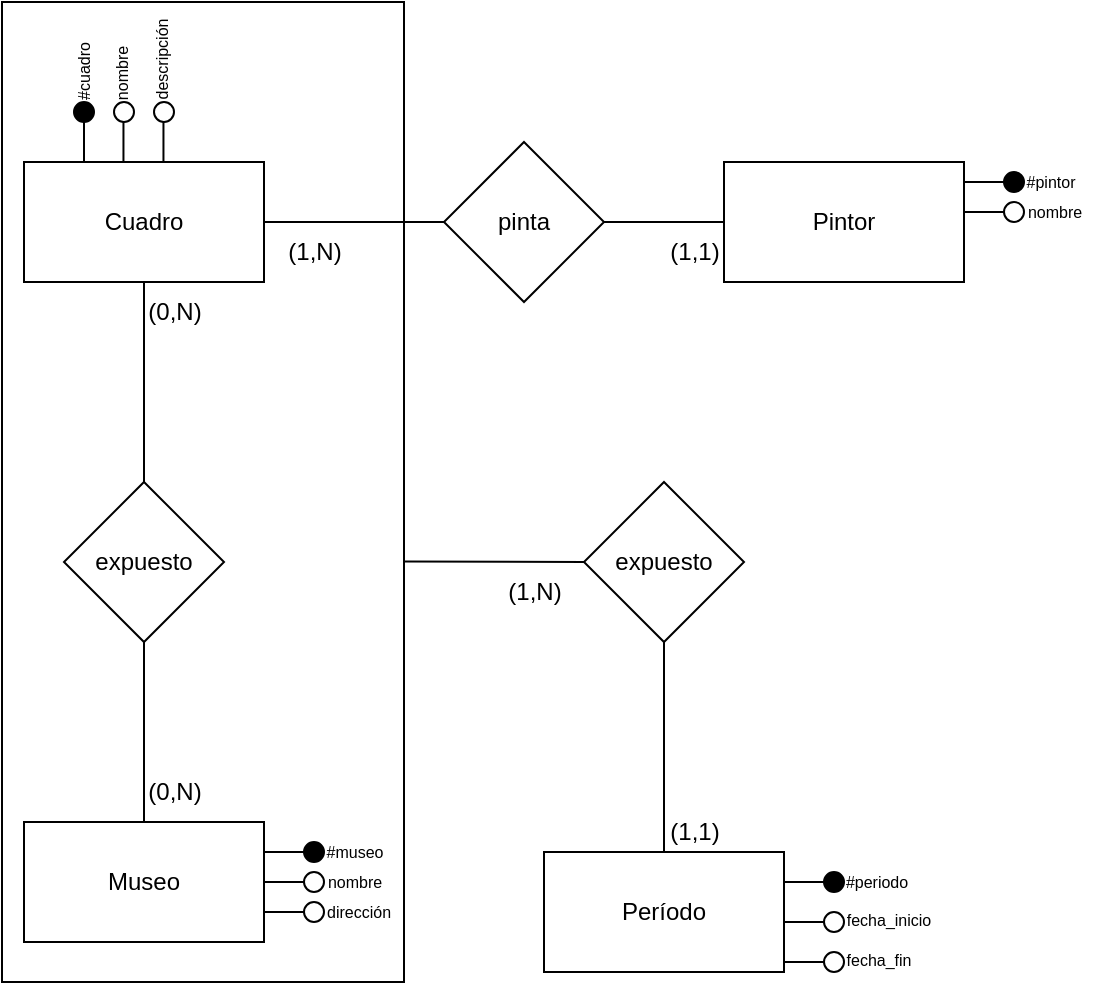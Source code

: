 <mxfile version="21.7.5" type="device" pages="7">
  <diagram name="Diagrama cuadros A/B" id="bWRAgvGgQHNSrElnCNSX">
    <mxGraphModel dx="712" dy="2037" grid="1" gridSize="10" guides="1" tooltips="1" connect="1" arrows="1" fold="1" page="1" pageScale="1" pageWidth="827" pageHeight="1169" math="0" shadow="0">
      <root>
        <mxCell id="0" />
        <mxCell id="1" parent="0" />
        <mxCell id="ntFjGyuXia12U2q-y8zV-1" value="Cuadro" style="rounded=0;whiteSpace=wrap;html=1;" parent="1" vertex="1">
          <mxGeometry x="280" y="80" width="120" height="60" as="geometry" />
        </mxCell>
        <mxCell id="ntFjGyuXia12U2q-y8zV-2" value="expuesto" style="rhombus;whiteSpace=wrap;html=1;" parent="1" vertex="1">
          <mxGeometry x="300" y="240" width="80" height="80" as="geometry" />
        </mxCell>
        <mxCell id="ntFjGyuXia12U2q-y8zV-3" value="" style="endArrow=none;html=1;rounded=0;exitX=0.5;exitY=1;exitDx=0;exitDy=0;entryX=0.5;entryY=0;entryDx=0;entryDy=0;" parent="1" source="ntFjGyuXia12U2q-y8zV-1" target="ntFjGyuXia12U2q-y8zV-2" edge="1">
          <mxGeometry width="50" height="50" relative="1" as="geometry">
            <mxPoint x="350" y="340" as="sourcePoint" />
            <mxPoint x="400" y="290" as="targetPoint" />
          </mxGeometry>
        </mxCell>
        <mxCell id="ntFjGyuXia12U2q-y8zV-4" value="Museo" style="rounded=0;whiteSpace=wrap;html=1;" parent="1" vertex="1">
          <mxGeometry x="280" y="410" width="120" height="60" as="geometry" />
        </mxCell>
        <mxCell id="ntFjGyuXia12U2q-y8zV-5" value="" style="endArrow=none;html=1;rounded=0;exitX=0.5;exitY=0;exitDx=0;exitDy=0;entryX=0.5;entryY=1;entryDx=0;entryDy=0;" parent="1" source="ntFjGyuXia12U2q-y8zV-4" target="ntFjGyuXia12U2q-y8zV-2" edge="1">
          <mxGeometry width="50" height="50" relative="1" as="geometry">
            <mxPoint x="350" y="340" as="sourcePoint" />
            <mxPoint x="400" y="290" as="targetPoint" />
          </mxGeometry>
        </mxCell>
        <mxCell id="ntFjGyuXia12U2q-y8zV-6" value="(0,N)" style="text;html=1;align=center;verticalAlign=middle;resizable=0;points=[];autosize=1;strokeColor=none;fillColor=none;" parent="1" vertex="1">
          <mxGeometry x="330" y="380" width="50" height="30" as="geometry" />
        </mxCell>
        <mxCell id="ntFjGyuXia12U2q-y8zV-7" value="(0,N)" style="text;html=1;align=center;verticalAlign=middle;resizable=0;points=[];autosize=1;strokeColor=none;fillColor=none;" parent="1" vertex="1">
          <mxGeometry x="330" y="140" width="50" height="30" as="geometry" />
        </mxCell>
        <mxCell id="ntFjGyuXia12U2q-y8zV-8" value="Pintor" style="rounded=0;whiteSpace=wrap;html=1;" parent="1" vertex="1">
          <mxGeometry x="630" y="80" width="120" height="60" as="geometry" />
        </mxCell>
        <mxCell id="ntFjGyuXia12U2q-y8zV-9" value="pinta" style="rhombus;whiteSpace=wrap;html=1;" parent="1" vertex="1">
          <mxGeometry x="490" y="70" width="80" height="80" as="geometry" />
        </mxCell>
        <mxCell id="ntFjGyuXia12U2q-y8zV-10" value="" style="endArrow=none;html=1;rounded=0;exitX=1;exitY=0.5;exitDx=0;exitDy=0;entryX=0;entryY=0.5;entryDx=0;entryDy=0;" parent="1" source="ntFjGyuXia12U2q-y8zV-1" target="ntFjGyuXia12U2q-y8zV-9" edge="1">
          <mxGeometry width="50" height="50" relative="1" as="geometry">
            <mxPoint x="490" y="250" as="sourcePoint" />
            <mxPoint x="450" y="110" as="targetPoint" />
          </mxGeometry>
        </mxCell>
        <mxCell id="ntFjGyuXia12U2q-y8zV-11" value="" style="endArrow=none;html=1;rounded=0;exitX=1;exitY=0.5;exitDx=0;exitDy=0;entryX=0;entryY=0.5;entryDx=0;entryDy=0;" parent="1" source="ntFjGyuXia12U2q-y8zV-9" target="ntFjGyuXia12U2q-y8zV-8" edge="1">
          <mxGeometry width="50" height="50" relative="1" as="geometry">
            <mxPoint x="550" y="250" as="sourcePoint" />
            <mxPoint x="600" y="200" as="targetPoint" />
          </mxGeometry>
        </mxCell>
        <mxCell id="ntFjGyuXia12U2q-y8zV-12" value="(1,1)" style="text;html=1;align=center;verticalAlign=middle;resizable=0;points=[];autosize=1;strokeColor=none;fillColor=none;" parent="1" vertex="1">
          <mxGeometry x="590" y="110" width="50" height="30" as="geometry" />
        </mxCell>
        <mxCell id="ntFjGyuXia12U2q-y8zV-13" value="(1,N)" style="text;html=1;align=center;verticalAlign=middle;resizable=0;points=[];autosize=1;strokeColor=none;fillColor=none;" parent="1" vertex="1">
          <mxGeometry x="400" y="110" width="50" height="30" as="geometry" />
        </mxCell>
        <mxCell id="ntFjGyuXia12U2q-y8zV-18" value="" style="endArrow=none;html=1;rounded=0;exitX=1;exitY=0.25;exitDx=0;exitDy=0;" parent="1" source="ntFjGyuXia12U2q-y8zV-4" edge="1">
          <mxGeometry width="50" height="50" relative="1" as="geometry">
            <mxPoint x="465" y="440" as="sourcePoint" />
            <mxPoint x="420" y="425" as="targetPoint" />
          </mxGeometry>
        </mxCell>
        <mxCell id="ntFjGyuXia12U2q-y8zV-19" value="" style="ellipse;whiteSpace=wrap;html=1;aspect=fixed;fillColor=#000000;" parent="1" vertex="1">
          <mxGeometry x="420" y="420" width="10" height="10" as="geometry" />
        </mxCell>
        <mxCell id="ntFjGyuXia12U2q-y8zV-21" value="#museo" style="text;html=1;align=center;verticalAlign=middle;resizable=0;points=[];autosize=1;strokeColor=none;fillColor=none;fontSize=8;" parent="1" vertex="1">
          <mxGeometry x="420" y="415" width="50" height="20" as="geometry" />
        </mxCell>
        <mxCell id="ntFjGyuXia12U2q-y8zV-22" value="" style="endArrow=none;html=1;rounded=0;exitX=1;exitY=0.25;exitDx=0;exitDy=0;" parent="1" edge="1">
          <mxGeometry width="50" height="50" relative="1" as="geometry">
            <mxPoint x="400" y="440" as="sourcePoint" />
            <mxPoint x="420" y="440" as="targetPoint" />
          </mxGeometry>
        </mxCell>
        <mxCell id="ntFjGyuXia12U2q-y8zV-23" value="" style="ellipse;whiteSpace=wrap;html=1;aspect=fixed;fillColor=#FFFFFF;" parent="1" vertex="1">
          <mxGeometry x="420" y="435" width="10" height="10" as="geometry" />
        </mxCell>
        <mxCell id="ntFjGyuXia12U2q-y8zV-24" value="nombre" style="text;html=1;align=center;verticalAlign=middle;resizable=0;points=[];autosize=1;strokeColor=none;fillColor=none;fontSize=8;" parent="1" vertex="1">
          <mxGeometry x="420" y="430" width="50" height="20" as="geometry" />
        </mxCell>
        <mxCell id="ntFjGyuXia12U2q-y8zV-25" value="" style="endArrow=none;html=1;rounded=0;exitX=1;exitY=0.25;exitDx=0;exitDy=0;" parent="1" edge="1">
          <mxGeometry width="50" height="50" relative="1" as="geometry">
            <mxPoint x="400" y="455" as="sourcePoint" />
            <mxPoint x="420" y="455" as="targetPoint" />
          </mxGeometry>
        </mxCell>
        <mxCell id="ntFjGyuXia12U2q-y8zV-26" value="" style="ellipse;whiteSpace=wrap;html=1;aspect=fixed;fillColor=#FFFFFF;" parent="1" vertex="1">
          <mxGeometry x="420" y="450" width="10" height="10" as="geometry" />
        </mxCell>
        <mxCell id="ntFjGyuXia12U2q-y8zV-27" value="dirección" style="text;html=1;align=center;verticalAlign=middle;resizable=0;points=[];autosize=1;strokeColor=none;fillColor=none;fontSize=8;" parent="1" vertex="1">
          <mxGeometry x="417" y="445" width="60" height="20" as="geometry" />
        </mxCell>
        <mxCell id="ntFjGyuXia12U2q-y8zV-28" value="" style="endArrow=none;html=1;rounded=0;exitX=1;exitY=0.25;exitDx=0;exitDy=0;" parent="1" edge="1">
          <mxGeometry width="50" height="50" relative="1" as="geometry">
            <mxPoint x="750" y="90" as="sourcePoint" />
            <mxPoint x="770" y="90" as="targetPoint" />
          </mxGeometry>
        </mxCell>
        <mxCell id="ntFjGyuXia12U2q-y8zV-29" value="" style="ellipse;whiteSpace=wrap;html=1;aspect=fixed;fillColor=#000000;" parent="1" vertex="1">
          <mxGeometry x="770" y="85" width="10" height="10" as="geometry" />
        </mxCell>
        <mxCell id="ntFjGyuXia12U2q-y8zV-30" value="#pintor" style="text;html=1;align=center;verticalAlign=middle;resizable=0;points=[];autosize=1;strokeColor=none;fillColor=none;fontSize=8;" parent="1" vertex="1">
          <mxGeometry x="768" y="80" width="50" height="20" as="geometry" />
        </mxCell>
        <mxCell id="ntFjGyuXia12U2q-y8zV-33" value="" style="endArrow=none;html=1;rounded=0;exitX=1;exitY=0.25;exitDx=0;exitDy=0;" parent="1" edge="1">
          <mxGeometry width="50" height="50" relative="1" as="geometry">
            <mxPoint x="750" y="105" as="sourcePoint" />
            <mxPoint x="770" y="105" as="targetPoint" />
          </mxGeometry>
        </mxCell>
        <mxCell id="ntFjGyuXia12U2q-y8zV-34" value="" style="ellipse;whiteSpace=wrap;html=1;aspect=fixed;fillColor=#FFFFFF;" parent="1" vertex="1">
          <mxGeometry x="770" y="100" width="10" height="10" as="geometry" />
        </mxCell>
        <mxCell id="ntFjGyuXia12U2q-y8zV-35" value="nombre" style="text;html=1;align=center;verticalAlign=middle;resizable=0;points=[];autosize=1;strokeColor=none;fillColor=none;fontSize=8;" parent="1" vertex="1">
          <mxGeometry x="770" y="95" width="50" height="20" as="geometry" />
        </mxCell>
        <mxCell id="ntFjGyuXia12U2q-y8zV-36" value="" style="ellipse;whiteSpace=wrap;html=1;aspect=fixed;fillColor=#000000;" parent="1" vertex="1">
          <mxGeometry x="305" y="50" width="10" height="10" as="geometry" />
        </mxCell>
        <mxCell id="ntFjGyuXia12U2q-y8zV-37" value="" style="endArrow=none;html=1;rounded=0;exitX=0.25;exitY=0;exitDx=0;exitDy=0;" parent="1" source="ntFjGyuXia12U2q-y8zV-1" edge="1">
          <mxGeometry width="50" height="50" relative="1" as="geometry">
            <mxPoint x="280" y="160" as="sourcePoint" />
            <mxPoint x="310" y="60" as="targetPoint" />
          </mxGeometry>
        </mxCell>
        <mxCell id="ntFjGyuXia12U2q-y8zV-38" value="#cuadro" style="text;html=1;align=center;verticalAlign=middle;resizable=0;points=[];autosize=1;strokeColor=none;fillColor=none;fontSize=8;rotation=-90;" parent="1" vertex="1">
          <mxGeometry x="285" y="25" width="50" height="20" as="geometry" />
        </mxCell>
        <mxCell id="ntFjGyuXia12U2q-y8zV-39" value="" style="endArrow=none;html=1;rounded=0;exitX=0.25;exitY=0;exitDx=0;exitDy=0;" parent="1" edge="1">
          <mxGeometry width="50" height="50" relative="1" as="geometry">
            <mxPoint x="329.73" y="80" as="sourcePoint" />
            <mxPoint x="329.73" y="60" as="targetPoint" />
          </mxGeometry>
        </mxCell>
        <mxCell id="ntFjGyuXia12U2q-y8zV-40" value="" style="ellipse;whiteSpace=wrap;html=1;aspect=fixed;fillColor=#FFFFFF;" parent="1" vertex="1">
          <mxGeometry x="325" y="50" width="10" height="10" as="geometry" />
        </mxCell>
        <mxCell id="ntFjGyuXia12U2q-y8zV-41" value="nombre" style="text;html=1;align=center;verticalAlign=middle;resizable=0;points=[];autosize=1;strokeColor=none;fillColor=none;fontSize=8;rotation=-90;" parent="1" vertex="1">
          <mxGeometry x="304" y="26" width="50" height="20" as="geometry" />
        </mxCell>
        <mxCell id="ntFjGyuXia12U2q-y8zV-42" value="" style="endArrow=none;html=1;rounded=0;exitX=0.25;exitY=0;exitDx=0;exitDy=0;" parent="1" edge="1">
          <mxGeometry width="50" height="50" relative="1" as="geometry">
            <mxPoint x="349.73" y="80" as="sourcePoint" />
            <mxPoint x="349.73" y="60" as="targetPoint" />
          </mxGeometry>
        </mxCell>
        <mxCell id="ntFjGyuXia12U2q-y8zV-43" value="" style="ellipse;whiteSpace=wrap;html=1;aspect=fixed;fillColor=#FFFFFF;" parent="1" vertex="1">
          <mxGeometry x="345" y="50" width="10" height="10" as="geometry" />
        </mxCell>
        <mxCell id="ntFjGyuXia12U2q-y8zV-44" value="descripción" style="text;html=1;align=center;verticalAlign=middle;resizable=0;points=[];autosize=1;strokeColor=none;fillColor=none;fontSize=8;rotation=-90;" parent="1" vertex="1">
          <mxGeometry x="319" y="19" width="60" height="20" as="geometry" />
        </mxCell>
        <mxCell id="ntFjGyuXia12U2q-y8zV-66" value="Período" style="rounded=0;whiteSpace=wrap;html=1;" parent="1" vertex="1">
          <mxGeometry x="540" y="425" width="120" height="60" as="geometry" />
        </mxCell>
        <mxCell id="ntFjGyuXia12U2q-y8zV-67" value="" style="ellipse;whiteSpace=wrap;html=1;aspect=fixed;fillColor=#000000;" parent="1" vertex="1">
          <mxGeometry x="680" y="435" width="10" height="10" as="geometry" />
        </mxCell>
        <mxCell id="ntFjGyuXia12U2q-y8zV-69" value="#periodo" style="text;html=1;align=center;verticalAlign=middle;resizable=0;points=[];autosize=1;strokeColor=none;fillColor=none;fontSize=8;rotation=0;" parent="1" vertex="1">
          <mxGeometry x="681" y="430" width="50" height="20" as="geometry" />
        </mxCell>
        <mxCell id="ntFjGyuXia12U2q-y8zV-71" value="" style="ellipse;whiteSpace=wrap;html=1;aspect=fixed;fillColor=#FFFFFF;" parent="1" vertex="1">
          <mxGeometry x="680" y="455" width="10" height="10" as="geometry" />
        </mxCell>
        <mxCell id="ntFjGyuXia12U2q-y8zV-76" value="expuesto" style="rhombus;whiteSpace=wrap;html=1;" parent="1" vertex="1">
          <mxGeometry x="560" y="240" width="80" height="80" as="geometry" />
        </mxCell>
        <mxCell id="ntFjGyuXia12U2q-y8zV-81" value="" style="rounded=0;whiteSpace=wrap;html=1;fillColor=none;" parent="1" vertex="1">
          <mxGeometry x="269" width="201" height="490" as="geometry" />
        </mxCell>
        <mxCell id="ntFjGyuXia12U2q-y8zV-82" value="" style="endArrow=none;html=1;rounded=0;exitX=1;exitY=0.25;exitDx=0;exitDy=0;" parent="1" source="ntFjGyuXia12U2q-y8zV-66" edge="1">
          <mxGeometry width="50" height="50" relative="1" as="geometry">
            <mxPoint x="670" y="480" as="sourcePoint" />
            <mxPoint x="680" y="440" as="targetPoint" />
          </mxGeometry>
        </mxCell>
        <mxCell id="ntFjGyuXia12U2q-y8zV-83" value="" style="endArrow=none;html=1;rounded=0;exitX=1;exitY=0.25;exitDx=0;exitDy=0;" parent="1" edge="1">
          <mxGeometry width="50" height="50" relative="1" as="geometry">
            <mxPoint x="660" y="460" as="sourcePoint" />
            <mxPoint x="680" y="460" as="targetPoint" />
          </mxGeometry>
        </mxCell>
        <mxCell id="ntFjGyuXia12U2q-y8zV-84" value="" style="endArrow=none;html=1;rounded=0;exitX=1;exitY=0.25;exitDx=0;exitDy=0;" parent="1" edge="1">
          <mxGeometry width="50" height="50" relative="1" as="geometry">
            <mxPoint x="660" y="480" as="sourcePoint" />
            <mxPoint x="680" y="480" as="targetPoint" />
          </mxGeometry>
        </mxCell>
        <mxCell id="ntFjGyuXia12U2q-y8zV-85" value="" style="ellipse;whiteSpace=wrap;html=1;aspect=fixed;fillColor=#FFFFFF;" parent="1" vertex="1">
          <mxGeometry x="680" y="475" width="10" height="10" as="geometry" />
        </mxCell>
        <mxCell id="ntFjGyuXia12U2q-y8zV-86" value="fecha_inicio" style="text;html=1;align=center;verticalAlign=middle;resizable=0;points=[];autosize=1;strokeColor=none;fillColor=none;fontSize=8;rotation=0;" parent="1" vertex="1">
          <mxGeometry x="677" y="449" width="70" height="20" as="geometry" />
        </mxCell>
        <mxCell id="ntFjGyuXia12U2q-y8zV-87" value="fecha_fin" style="text;html=1;align=center;verticalAlign=middle;resizable=0;points=[];autosize=1;strokeColor=none;fillColor=none;fontSize=8;rotation=0;" parent="1" vertex="1">
          <mxGeometry x="677" y="469" width="60" height="20" as="geometry" />
        </mxCell>
        <mxCell id="ntFjGyuXia12U2q-y8zV-88" value="" style="endArrow=none;html=1;rounded=0;entryX=0.5;entryY=1;entryDx=0;entryDy=0;exitX=0.5;exitY=0;exitDx=0;exitDy=0;" parent="1" source="ntFjGyuXia12U2q-y8zV-66" target="ntFjGyuXia12U2q-y8zV-76" edge="1">
          <mxGeometry width="50" height="50" relative="1" as="geometry">
            <mxPoint x="510" y="410" as="sourcePoint" />
            <mxPoint x="560" y="360" as="targetPoint" />
          </mxGeometry>
        </mxCell>
        <mxCell id="ntFjGyuXia12U2q-y8zV-89" value="" style="endArrow=none;html=1;rounded=0;exitX=1;exitY=0.571;exitDx=0;exitDy=0;exitPerimeter=0;entryX=0;entryY=0.5;entryDx=0;entryDy=0;" parent="1" source="ntFjGyuXia12U2q-y8zV-81" target="ntFjGyuXia12U2q-y8zV-76" edge="1">
          <mxGeometry width="50" height="50" relative="1" as="geometry">
            <mxPoint x="490" y="330" as="sourcePoint" />
            <mxPoint x="540" y="280" as="targetPoint" />
          </mxGeometry>
        </mxCell>
        <mxCell id="ntFjGyuXia12U2q-y8zV-90" value="(1,1)" style="text;html=1;align=center;verticalAlign=middle;resizable=0;points=[];autosize=1;strokeColor=none;fillColor=none;" parent="1" vertex="1">
          <mxGeometry x="590" y="400" width="50" height="30" as="geometry" />
        </mxCell>
        <mxCell id="ntFjGyuXia12U2q-y8zV-91" value="(1,N)" style="text;html=1;align=center;verticalAlign=middle;resizable=0;points=[];autosize=1;strokeColor=none;fillColor=none;" parent="1" vertex="1">
          <mxGeometry x="510" y="280" width="50" height="30" as="geometry" />
        </mxCell>
      </root>
    </mxGraphModel>
  </diagram>
  <diagram id="wo-c4NqAQebA0xHbhTdO" name="Diagrama cuadros C">
    <mxGraphModel dx="339" dy="1586" grid="1" gridSize="10" guides="1" tooltips="1" connect="1" arrows="1" fold="1" page="1" pageScale="1" pageWidth="827" pageHeight="1169" math="0" shadow="0">
      <root>
        <mxCell id="0" />
        <mxCell id="1" parent="0" />
        <mxCell id="pZpYF0ARqp6BRNOCl9wc-1" value="Cuadro" style="rounded=0;whiteSpace=wrap;html=1;" parent="1" vertex="1">
          <mxGeometry x="280" y="80" width="120" height="60" as="geometry" />
        </mxCell>
        <mxCell id="pZpYF0ARqp6BRNOCl9wc-2" value="expuesto" style="rhombus;whiteSpace=wrap;html=1;" parent="1" vertex="1">
          <mxGeometry x="300" y="240" width="80" height="80" as="geometry" />
        </mxCell>
        <mxCell id="pZpYF0ARqp6BRNOCl9wc-3" value="" style="endArrow=none;html=1;rounded=0;exitX=0.5;exitY=1;exitDx=0;exitDy=0;entryX=0.5;entryY=0;entryDx=0;entryDy=0;" parent="1" source="pZpYF0ARqp6BRNOCl9wc-1" target="pZpYF0ARqp6BRNOCl9wc-2" edge="1">
          <mxGeometry width="50" height="50" relative="1" as="geometry">
            <mxPoint x="350" y="340" as="sourcePoint" />
            <mxPoint x="400" y="290" as="targetPoint" />
          </mxGeometry>
        </mxCell>
        <mxCell id="pZpYF0ARqp6BRNOCl9wc-4" value="Museo" style="rounded=0;whiteSpace=wrap;html=1;" parent="1" vertex="1">
          <mxGeometry x="280" y="410" width="120" height="60" as="geometry" />
        </mxCell>
        <mxCell id="pZpYF0ARqp6BRNOCl9wc-5" value="" style="endArrow=none;html=1;rounded=0;exitX=0.5;exitY=0;exitDx=0;exitDy=0;entryX=0.5;entryY=1;entryDx=0;entryDy=0;" parent="1" source="pZpYF0ARqp6BRNOCl9wc-4" target="pZpYF0ARqp6BRNOCl9wc-2" edge="1">
          <mxGeometry width="50" height="50" relative="1" as="geometry">
            <mxPoint x="350" y="340" as="sourcePoint" />
            <mxPoint x="400" y="290" as="targetPoint" />
          </mxGeometry>
        </mxCell>
        <mxCell id="pZpYF0ARqp6BRNOCl9wc-6" value="(0,N)" style="text;html=1;align=center;verticalAlign=middle;resizable=0;points=[];autosize=1;strokeColor=none;fillColor=none;" parent="1" vertex="1">
          <mxGeometry x="330" y="380" width="50" height="30" as="geometry" />
        </mxCell>
        <mxCell id="pZpYF0ARqp6BRNOCl9wc-7" value="(0,N)" style="text;html=1;align=center;verticalAlign=middle;resizable=0;points=[];autosize=1;strokeColor=none;fillColor=none;" parent="1" vertex="1">
          <mxGeometry x="330" y="140" width="50" height="30" as="geometry" />
        </mxCell>
        <mxCell id="pZpYF0ARqp6BRNOCl9wc-8" value="Pintor" style="rounded=0;whiteSpace=wrap;html=1;" parent="1" vertex="1">
          <mxGeometry x="630" y="80" width="120" height="60" as="geometry" />
        </mxCell>
        <mxCell id="pZpYF0ARqp6BRNOCl9wc-9" value="pinta" style="rhombus;whiteSpace=wrap;html=1;" parent="1" vertex="1">
          <mxGeometry x="490" y="70" width="80" height="80" as="geometry" />
        </mxCell>
        <mxCell id="pZpYF0ARqp6BRNOCl9wc-10" value="" style="endArrow=none;html=1;rounded=0;exitX=1;exitY=0.5;exitDx=0;exitDy=0;entryX=0;entryY=0.5;entryDx=0;entryDy=0;" parent="1" source="pZpYF0ARqp6BRNOCl9wc-1" target="pZpYF0ARqp6BRNOCl9wc-9" edge="1">
          <mxGeometry width="50" height="50" relative="1" as="geometry">
            <mxPoint x="490" y="250" as="sourcePoint" />
            <mxPoint x="450" y="110" as="targetPoint" />
          </mxGeometry>
        </mxCell>
        <mxCell id="pZpYF0ARqp6BRNOCl9wc-11" value="" style="endArrow=none;html=1;rounded=0;exitX=1;exitY=0.5;exitDx=0;exitDy=0;entryX=0;entryY=0.5;entryDx=0;entryDy=0;" parent="1" source="pZpYF0ARqp6BRNOCl9wc-9" target="pZpYF0ARqp6BRNOCl9wc-8" edge="1">
          <mxGeometry width="50" height="50" relative="1" as="geometry">
            <mxPoint x="550" y="250" as="sourcePoint" />
            <mxPoint x="600" y="200" as="targetPoint" />
          </mxGeometry>
        </mxCell>
        <mxCell id="pZpYF0ARqp6BRNOCl9wc-12" value="(1,1)" style="text;html=1;align=center;verticalAlign=middle;resizable=0;points=[];autosize=1;strokeColor=none;fillColor=none;" parent="1" vertex="1">
          <mxGeometry x="590" y="110" width="50" height="30" as="geometry" />
        </mxCell>
        <mxCell id="pZpYF0ARqp6BRNOCl9wc-13" value="(1,N)" style="text;html=1;align=center;verticalAlign=middle;resizable=0;points=[];autosize=1;strokeColor=none;fillColor=none;" parent="1" vertex="1">
          <mxGeometry x="400" y="110" width="50" height="30" as="geometry" />
        </mxCell>
        <mxCell id="pZpYF0ARqp6BRNOCl9wc-14" value="" style="endArrow=none;html=1;rounded=0;exitX=1;exitY=0.25;exitDx=0;exitDy=0;" parent="1" source="pZpYF0ARqp6BRNOCl9wc-4" edge="1">
          <mxGeometry width="50" height="50" relative="1" as="geometry">
            <mxPoint x="465" y="440" as="sourcePoint" />
            <mxPoint x="420" y="425" as="targetPoint" />
          </mxGeometry>
        </mxCell>
        <mxCell id="pZpYF0ARqp6BRNOCl9wc-15" value="" style="ellipse;whiteSpace=wrap;html=1;aspect=fixed;fillColor=#000000;" parent="1" vertex="1">
          <mxGeometry x="420" y="420" width="10" height="10" as="geometry" />
        </mxCell>
        <mxCell id="pZpYF0ARqp6BRNOCl9wc-16" value="#museo" style="text;html=1;align=center;verticalAlign=middle;resizable=0;points=[];autosize=1;strokeColor=none;fillColor=none;fontSize=8;" parent="1" vertex="1">
          <mxGeometry x="420" y="415" width="50" height="20" as="geometry" />
        </mxCell>
        <mxCell id="pZpYF0ARqp6BRNOCl9wc-17" value="" style="endArrow=none;html=1;rounded=0;exitX=1;exitY=0.25;exitDx=0;exitDy=0;" parent="1" edge="1">
          <mxGeometry width="50" height="50" relative="1" as="geometry">
            <mxPoint x="400" y="440" as="sourcePoint" />
            <mxPoint x="420" y="440" as="targetPoint" />
          </mxGeometry>
        </mxCell>
        <mxCell id="pZpYF0ARqp6BRNOCl9wc-18" value="" style="ellipse;whiteSpace=wrap;html=1;aspect=fixed;fillColor=#FFFFFF;" parent="1" vertex="1">
          <mxGeometry x="420" y="435" width="10" height="10" as="geometry" />
        </mxCell>
        <mxCell id="pZpYF0ARqp6BRNOCl9wc-19" value="nombre" style="text;html=1;align=center;verticalAlign=middle;resizable=0;points=[];autosize=1;strokeColor=none;fillColor=none;fontSize=8;" parent="1" vertex="1">
          <mxGeometry x="420" y="430" width="50" height="20" as="geometry" />
        </mxCell>
        <mxCell id="pZpYF0ARqp6BRNOCl9wc-20" value="" style="endArrow=none;html=1;rounded=0;exitX=1;exitY=0.25;exitDx=0;exitDy=0;" parent="1" edge="1">
          <mxGeometry width="50" height="50" relative="1" as="geometry">
            <mxPoint x="400" y="455" as="sourcePoint" />
            <mxPoint x="420" y="455" as="targetPoint" />
          </mxGeometry>
        </mxCell>
        <mxCell id="pZpYF0ARqp6BRNOCl9wc-21" value="" style="ellipse;whiteSpace=wrap;html=1;aspect=fixed;fillColor=#FFFFFF;" parent="1" vertex="1">
          <mxGeometry x="420" y="450" width="10" height="10" as="geometry" />
        </mxCell>
        <mxCell id="pZpYF0ARqp6BRNOCl9wc-22" value="dirección" style="text;html=1;align=center;verticalAlign=middle;resizable=0;points=[];autosize=1;strokeColor=none;fillColor=none;fontSize=8;" parent="1" vertex="1">
          <mxGeometry x="417" y="445" width="60" height="20" as="geometry" />
        </mxCell>
        <mxCell id="pZpYF0ARqp6BRNOCl9wc-23" value="" style="endArrow=none;html=1;rounded=0;exitX=1;exitY=0.25;exitDx=0;exitDy=0;" parent="1" edge="1">
          <mxGeometry width="50" height="50" relative="1" as="geometry">
            <mxPoint x="750" y="90" as="sourcePoint" />
            <mxPoint x="770" y="90" as="targetPoint" />
          </mxGeometry>
        </mxCell>
        <mxCell id="pZpYF0ARqp6BRNOCl9wc-24" value="" style="ellipse;whiteSpace=wrap;html=1;aspect=fixed;fillColor=#000000;" parent="1" vertex="1">
          <mxGeometry x="770" y="85" width="10" height="10" as="geometry" />
        </mxCell>
        <mxCell id="pZpYF0ARqp6BRNOCl9wc-25" value="#pintor" style="text;html=1;align=center;verticalAlign=middle;resizable=0;points=[];autosize=1;strokeColor=none;fillColor=none;fontSize=8;" parent="1" vertex="1">
          <mxGeometry x="768" y="80" width="50" height="20" as="geometry" />
        </mxCell>
        <mxCell id="pZpYF0ARqp6BRNOCl9wc-26" value="" style="endArrow=none;html=1;rounded=0;exitX=1;exitY=0.25;exitDx=0;exitDy=0;" parent="1" edge="1">
          <mxGeometry width="50" height="50" relative="1" as="geometry">
            <mxPoint x="750" y="105" as="sourcePoint" />
            <mxPoint x="770" y="105" as="targetPoint" />
          </mxGeometry>
        </mxCell>
        <mxCell id="pZpYF0ARqp6BRNOCl9wc-27" value="" style="ellipse;whiteSpace=wrap;html=1;aspect=fixed;fillColor=#FFFFFF;" parent="1" vertex="1">
          <mxGeometry x="770" y="100" width="10" height="10" as="geometry" />
        </mxCell>
        <mxCell id="pZpYF0ARqp6BRNOCl9wc-28" value="nombre" style="text;html=1;align=center;verticalAlign=middle;resizable=0;points=[];autosize=1;strokeColor=none;fillColor=none;fontSize=8;" parent="1" vertex="1">
          <mxGeometry x="770" y="95" width="50" height="20" as="geometry" />
        </mxCell>
        <mxCell id="pZpYF0ARqp6BRNOCl9wc-29" value="" style="ellipse;whiteSpace=wrap;html=1;aspect=fixed;fillColor=#000000;" parent="1" vertex="1">
          <mxGeometry x="305" y="50" width="10" height="10" as="geometry" />
        </mxCell>
        <mxCell id="pZpYF0ARqp6BRNOCl9wc-30" value="" style="endArrow=none;html=1;rounded=0;exitX=0.25;exitY=0;exitDx=0;exitDy=0;" parent="1" source="pZpYF0ARqp6BRNOCl9wc-1" edge="1">
          <mxGeometry width="50" height="50" relative="1" as="geometry">
            <mxPoint x="280" y="160" as="sourcePoint" />
            <mxPoint x="310" y="60" as="targetPoint" />
          </mxGeometry>
        </mxCell>
        <mxCell id="pZpYF0ARqp6BRNOCl9wc-31" value="#cuadro" style="text;html=1;align=center;verticalAlign=middle;resizable=0;points=[];autosize=1;strokeColor=none;fillColor=none;fontSize=8;rotation=-90;" parent="1" vertex="1">
          <mxGeometry x="285" y="25" width="50" height="20" as="geometry" />
        </mxCell>
        <mxCell id="pZpYF0ARqp6BRNOCl9wc-32" value="" style="endArrow=none;html=1;rounded=0;exitX=0.25;exitY=0;exitDx=0;exitDy=0;" parent="1" edge="1">
          <mxGeometry width="50" height="50" relative="1" as="geometry">
            <mxPoint x="329.73" y="80" as="sourcePoint" />
            <mxPoint x="329.73" y="60" as="targetPoint" />
          </mxGeometry>
        </mxCell>
        <mxCell id="pZpYF0ARqp6BRNOCl9wc-33" value="" style="ellipse;whiteSpace=wrap;html=1;aspect=fixed;fillColor=#FFFFFF;" parent="1" vertex="1">
          <mxGeometry x="325" y="50" width="10" height="10" as="geometry" />
        </mxCell>
        <mxCell id="pZpYF0ARqp6BRNOCl9wc-34" value="nombre" style="text;html=1;align=center;verticalAlign=middle;resizable=0;points=[];autosize=1;strokeColor=none;fillColor=none;fontSize=8;rotation=-90;" parent="1" vertex="1">
          <mxGeometry x="304" y="26" width="50" height="20" as="geometry" />
        </mxCell>
        <mxCell id="pZpYF0ARqp6BRNOCl9wc-35" value="" style="endArrow=none;html=1;rounded=0;exitX=0.25;exitY=0;exitDx=0;exitDy=0;" parent="1" edge="1">
          <mxGeometry width="50" height="50" relative="1" as="geometry">
            <mxPoint x="349.73" y="80" as="sourcePoint" />
            <mxPoint x="349.73" y="60" as="targetPoint" />
          </mxGeometry>
        </mxCell>
        <mxCell id="pZpYF0ARqp6BRNOCl9wc-36" value="" style="ellipse;whiteSpace=wrap;html=1;aspect=fixed;fillColor=#FFFFFF;" parent="1" vertex="1">
          <mxGeometry x="345" y="50" width="10" height="10" as="geometry" />
        </mxCell>
        <mxCell id="pZpYF0ARqp6BRNOCl9wc-37" value="descripción" style="text;html=1;align=center;verticalAlign=middle;resizable=0;points=[];autosize=1;strokeColor=none;fillColor=none;fontSize=8;rotation=-90;" parent="1" vertex="1">
          <mxGeometry x="319" y="19" width="60" height="20" as="geometry" />
        </mxCell>
        <mxCell id="pZpYF0ARqp6BRNOCl9wc-38" value="Período" style="rounded=0;whiteSpace=wrap;html=1;" parent="1" vertex="1">
          <mxGeometry x="540" y="425" width="120" height="60" as="geometry" />
        </mxCell>
        <mxCell id="pZpYF0ARqp6BRNOCl9wc-39" value="" style="ellipse;whiteSpace=wrap;html=1;aspect=fixed;fillColor=#000000;" parent="1" vertex="1">
          <mxGeometry x="680" y="435" width="10" height="10" as="geometry" />
        </mxCell>
        <mxCell id="pZpYF0ARqp6BRNOCl9wc-40" value="#periodo" style="text;html=1;align=center;verticalAlign=middle;resizable=0;points=[];autosize=1;strokeColor=none;fillColor=none;fontSize=8;rotation=0;" parent="1" vertex="1">
          <mxGeometry x="681" y="430" width="50" height="20" as="geometry" />
        </mxCell>
        <mxCell id="pZpYF0ARqp6BRNOCl9wc-41" value="" style="ellipse;whiteSpace=wrap;html=1;aspect=fixed;fillColor=#FFFFFF;" parent="1" vertex="1">
          <mxGeometry x="680" y="455" width="10" height="10" as="geometry" />
        </mxCell>
        <mxCell id="pZpYF0ARqp6BRNOCl9wc-42" value="expuesto" style="rhombus;whiteSpace=wrap;html=1;" parent="1" vertex="1">
          <mxGeometry x="560" y="240" width="80" height="80" as="geometry" />
        </mxCell>
        <mxCell id="pZpYF0ARqp6BRNOCl9wc-44" value="" style="endArrow=none;html=1;rounded=0;exitX=1;exitY=0.25;exitDx=0;exitDy=0;" parent="1" source="pZpYF0ARqp6BRNOCl9wc-38" edge="1">
          <mxGeometry width="50" height="50" relative="1" as="geometry">
            <mxPoint x="670" y="480" as="sourcePoint" />
            <mxPoint x="680" y="440" as="targetPoint" />
          </mxGeometry>
        </mxCell>
        <mxCell id="pZpYF0ARqp6BRNOCl9wc-45" value="" style="endArrow=none;html=1;rounded=0;exitX=1;exitY=0.25;exitDx=0;exitDy=0;" parent="1" edge="1">
          <mxGeometry width="50" height="50" relative="1" as="geometry">
            <mxPoint x="660" y="460" as="sourcePoint" />
            <mxPoint x="680" y="460" as="targetPoint" />
          </mxGeometry>
        </mxCell>
        <mxCell id="pZpYF0ARqp6BRNOCl9wc-46" value="" style="endArrow=none;html=1;rounded=0;exitX=1;exitY=0.25;exitDx=0;exitDy=0;" parent="1" edge="1">
          <mxGeometry width="50" height="50" relative="1" as="geometry">
            <mxPoint x="660" y="480" as="sourcePoint" />
            <mxPoint x="680" y="480" as="targetPoint" />
          </mxGeometry>
        </mxCell>
        <mxCell id="pZpYF0ARqp6BRNOCl9wc-47" value="" style="ellipse;whiteSpace=wrap;html=1;aspect=fixed;fillColor=#FFFFFF;" parent="1" vertex="1">
          <mxGeometry x="680" y="475" width="10" height="10" as="geometry" />
        </mxCell>
        <mxCell id="pZpYF0ARqp6BRNOCl9wc-48" value="fecha_inicio" style="text;html=1;align=center;verticalAlign=middle;resizable=0;points=[];autosize=1;strokeColor=none;fillColor=none;fontSize=8;rotation=0;" parent="1" vertex="1">
          <mxGeometry x="677" y="449" width="70" height="20" as="geometry" />
        </mxCell>
        <mxCell id="pZpYF0ARqp6BRNOCl9wc-49" value="fecha_fin" style="text;html=1;align=center;verticalAlign=middle;resizable=0;points=[];autosize=1;strokeColor=none;fillColor=none;fontSize=8;rotation=0;" parent="1" vertex="1">
          <mxGeometry x="677" y="469" width="60" height="20" as="geometry" />
        </mxCell>
        <mxCell id="pZpYF0ARqp6BRNOCl9wc-50" value="" style="endArrow=none;html=1;rounded=0;entryX=0.5;entryY=1;entryDx=0;entryDy=0;exitX=0.5;exitY=0;exitDx=0;exitDy=0;" parent="1" source="pZpYF0ARqp6BRNOCl9wc-38" target="pZpYF0ARqp6BRNOCl9wc-42" edge="1">
          <mxGeometry width="50" height="50" relative="1" as="geometry">
            <mxPoint x="510" y="410" as="sourcePoint" />
            <mxPoint x="560" y="360" as="targetPoint" />
          </mxGeometry>
        </mxCell>
        <mxCell id="pZpYF0ARqp6BRNOCl9wc-51" value="" style="endArrow=none;html=1;rounded=0;exitX=1;exitY=0.571;exitDx=0;exitDy=0;exitPerimeter=0;entryX=0;entryY=0.5;entryDx=0;entryDy=0;" parent="1" target="pZpYF0ARqp6BRNOCl9wc-42" edge="1">
          <mxGeometry width="50" height="50" relative="1" as="geometry">
            <mxPoint x="470" y="279.79" as="sourcePoint" />
            <mxPoint x="540" y="280" as="targetPoint" />
          </mxGeometry>
        </mxCell>
        <mxCell id="pZpYF0ARqp6BRNOCl9wc-52" value="(1,1)" style="text;html=1;align=center;verticalAlign=middle;resizable=0;points=[];autosize=1;strokeColor=none;fillColor=none;" parent="1" vertex="1">
          <mxGeometry x="590" y="400" width="50" height="30" as="geometry" />
        </mxCell>
        <mxCell id="pZpYF0ARqp6BRNOCl9wc-53" value="(1,N)" style="text;html=1;align=center;verticalAlign=middle;resizable=0;points=[];autosize=1;strokeColor=none;fillColor=none;" parent="1" vertex="1">
          <mxGeometry x="510" y="280" width="50" height="30" as="geometry" />
        </mxCell>
        <mxCell id="a4Dyog213gaTK8dQZxUM-1" value="Contemporaneo" style="rounded=0;whiteSpace=wrap;html=1;" parent="1" vertex="1">
          <mxGeometry x="175" y="520" width="120" height="60" as="geometry" />
        </mxCell>
        <mxCell id="a4Dyog213gaTK8dQZxUM-2" value="General" style="rounded=0;whiteSpace=wrap;html=1;" parent="1" vertex="1">
          <mxGeometry x="390" y="520" width="120" height="60" as="geometry" />
        </mxCell>
        <mxCell id="a4Dyog213gaTK8dQZxUM-3" value="" style="endArrow=none;html=1;rounded=0;exitX=0.5;exitY=0;exitDx=0;exitDy=0;entryX=0.5;entryY=1;entryDx=0;entryDy=0;edgeStyle=orthogonalEdgeStyle;" parent="1" source="a4Dyog213gaTK8dQZxUM-1" target="pZpYF0ARqp6BRNOCl9wc-4" edge="1">
          <mxGeometry width="50" height="50" relative="1" as="geometry">
            <mxPoint x="400" y="410" as="sourcePoint" />
            <mxPoint x="350" y="510" as="targetPoint" />
          </mxGeometry>
        </mxCell>
        <mxCell id="a4Dyog213gaTK8dQZxUM-4" value="" style="endArrow=none;html=1;rounded=0;exitX=0.5;exitY=0;exitDx=0;exitDy=0;entryX=0.5;entryY=1;entryDx=0;entryDy=0;edgeStyle=orthogonalEdgeStyle;" parent="1" source="a4Dyog213gaTK8dQZxUM-2" target="pZpYF0ARqp6BRNOCl9wc-4" edge="1">
          <mxGeometry width="50" height="50" relative="1" as="geometry">
            <mxPoint x="480" y="510" as="sourcePoint" />
            <mxPoint x="530" y="460" as="targetPoint" />
          </mxGeometry>
        </mxCell>
        <mxCell id="a4Dyog213gaTK8dQZxUM-6" value="" style="endArrow=none;html=1;rounded=0;exitX=0;exitY=0.25;exitDx=0;exitDy=0;" parent="1" source="pZpYF0ARqp6BRNOCl9wc-4" edge="1">
          <mxGeometry width="50" height="50" relative="1" as="geometry">
            <mxPoint x="290" y="490" as="sourcePoint" />
            <mxPoint x="260" y="425" as="targetPoint" />
          </mxGeometry>
        </mxCell>
        <mxCell id="a4Dyog213gaTK8dQZxUM-7" value="" style="ellipse;whiteSpace=wrap;html=1;aspect=fixed;fillColor=#FFFFFF;" parent="1" vertex="1">
          <mxGeometry x="250" y="420" width="10" height="10" as="geometry" />
        </mxCell>
        <mxCell id="a4Dyog213gaTK8dQZxUM-8" value="" style="endArrow=none;html=1;rounded=0;exitX=0;exitY=0.25;exitDx=0;exitDy=0;" parent="1" edge="1">
          <mxGeometry width="50" height="50" relative="1" as="geometry">
            <mxPoint x="280" y="444" as="sourcePoint" />
            <mxPoint x="260" y="444" as="targetPoint" />
          </mxGeometry>
        </mxCell>
        <mxCell id="a4Dyog213gaTK8dQZxUM-9" value="" style="ellipse;whiteSpace=wrap;html=1;aspect=fixed;fillColor=#FFFFFF;" parent="1" vertex="1">
          <mxGeometry x="250" y="439" width="10" height="10" as="geometry" />
        </mxCell>
        <mxCell id="a4Dyog213gaTK8dQZxUM-10" value="país" style="text;html=1;align=center;verticalAlign=middle;resizable=0;points=[];autosize=1;strokeColor=none;fillColor=none;fontSize=8;" parent="1" vertex="1">
          <mxGeometry x="220" y="415" width="40" height="20" as="geometry" />
        </mxCell>
        <mxCell id="a4Dyog213gaTK8dQZxUM-11" value="director" style="text;html=1;align=center;verticalAlign=middle;resizable=0;points=[];autosize=1;strokeColor=none;fillColor=none;fontSize=8;" parent="1" vertex="1">
          <mxGeometry x="210" y="434" width="50" height="20" as="geometry" />
        </mxCell>
        <mxCell id="a4Dyog213gaTK8dQZxUM-12" value="" style="endArrow=none;html=1;rounded=0;exitX=0;exitY=0.25;exitDx=0;exitDy=0;" parent="1" edge="1">
          <mxGeometry width="50" height="50" relative="1" as="geometry">
            <mxPoint x="175" y="530" as="sourcePoint" />
            <mxPoint x="155" y="530" as="targetPoint" />
          </mxGeometry>
        </mxCell>
        <mxCell id="a4Dyog213gaTK8dQZxUM-13" value="" style="ellipse;whiteSpace=wrap;html=1;aspect=fixed;fillColor=#FFFFFF;" parent="1" vertex="1">
          <mxGeometry x="145" y="525" width="10" height="10" as="geometry" />
        </mxCell>
        <mxCell id="a4Dyog213gaTK8dQZxUM-14" value="fecha_Inauguración" style="text;html=1;align=center;verticalAlign=middle;resizable=0;points=[];autosize=1;strokeColor=none;fillColor=none;fontSize=8;" parent="1" vertex="1">
          <mxGeometry x="63" y="519" width="90" height="20" as="geometry" />
        </mxCell>
        <mxCell id="a4Dyog213gaTK8dQZxUM-15" value="" style="endArrow=none;html=1;rounded=0;exitX=0;exitY=0.25;exitDx=0;exitDy=0;" parent="1" edge="1">
          <mxGeometry width="50" height="50" relative="1" as="geometry">
            <mxPoint x="175" y="550" as="sourcePoint" />
            <mxPoint x="155" y="550" as="targetPoint" />
          </mxGeometry>
        </mxCell>
        <mxCell id="a4Dyog213gaTK8dQZxUM-16" value="" style="ellipse;whiteSpace=wrap;html=1;aspect=fixed;fillColor=#FFFFFF;" parent="1" vertex="1">
          <mxGeometry x="145" y="545" width="10" height="10" as="geometry" />
        </mxCell>
        <mxCell id="a4Dyog213gaTK8dQZxUM-17" value="curador" style="text;html=1;align=center;verticalAlign=middle;resizable=0;points=[];autosize=1;strokeColor=none;fillColor=none;fontSize=8;" parent="1" vertex="1">
          <mxGeometry x="104" y="539" width="50" height="20" as="geometry" />
        </mxCell>
        <mxCell id="a4Dyog213gaTK8dQZxUM-18" value="" style="endArrow=none;html=1;rounded=0;exitX=0;exitY=0.25;exitDx=0;exitDy=0;" parent="1" edge="1">
          <mxGeometry width="50" height="50" relative="1" as="geometry">
            <mxPoint x="175" y="566" as="sourcePoint" />
            <mxPoint x="155" y="566" as="targetPoint" />
          </mxGeometry>
        </mxCell>
        <mxCell id="a4Dyog213gaTK8dQZxUM-19" value="" style="ellipse;whiteSpace=wrap;html=1;aspect=fixed;fillColor=#FFFFFF;" parent="1" vertex="1">
          <mxGeometry x="145" y="561" width="10" height="10" as="geometry" />
        </mxCell>
        <mxCell id="a4Dyog213gaTK8dQZxUM-20" value="movimiento_artistico" style="text;html=1;align=center;verticalAlign=middle;resizable=0;points=[];autosize=1;strokeColor=none;fillColor=none;fontSize=8;" parent="1" vertex="1">
          <mxGeometry x="56" y="555" width="100" height="20" as="geometry" />
        </mxCell>
        <mxCell id="a4Dyog213gaTK8dQZxUM-21" value="" style="endArrow=none;html=1;rounded=0;exitX=0;exitY=0.25;exitDx=0;exitDy=0;" parent="1" edge="1">
          <mxGeometry width="50" height="50" relative="1" as="geometry">
            <mxPoint x="530" y="529.71" as="sourcePoint" />
            <mxPoint x="510" y="529.71" as="targetPoint" />
          </mxGeometry>
        </mxCell>
        <mxCell id="a4Dyog213gaTK8dQZxUM-22" value="" style="ellipse;whiteSpace=wrap;html=1;aspect=fixed;fillColor=#FFFFFF;" parent="1" vertex="1">
          <mxGeometry x="530" y="525" width="10" height="10" as="geometry" />
        </mxCell>
        <mxCell id="a4Dyog213gaTK8dQZxUM-23" value="fecha_estimada_Inauguración" style="text;html=1;align=center;verticalAlign=middle;resizable=0;points=[];autosize=1;strokeColor=none;fillColor=none;fontSize=8;" parent="1" vertex="1">
          <mxGeometry x="530" y="519" width="130" height="20" as="geometry" />
        </mxCell>
        <mxCell id="a4Dyog213gaTK8dQZxUM-25" value="" style="endArrow=none;html=1;rounded=0;exitX=0;exitY=0.25;exitDx=0;exitDy=0;" parent="1" edge="1">
          <mxGeometry width="50" height="50" relative="1" as="geometry">
            <mxPoint x="530" y="543.71" as="sourcePoint" />
            <mxPoint x="510" y="543.71" as="targetPoint" />
          </mxGeometry>
        </mxCell>
        <mxCell id="a4Dyog213gaTK8dQZxUM-26" value="" style="ellipse;whiteSpace=wrap;html=1;aspect=fixed;fillColor=#FFFFFF;" parent="1" vertex="1">
          <mxGeometry x="530" y="539" width="10" height="10" as="geometry" />
        </mxCell>
        <mxCell id="a4Dyog213gaTK8dQZxUM-27" value="restaurador" style="text;html=1;align=center;verticalAlign=middle;resizable=0;points=[];autosize=1;strokeColor=none;fillColor=none;fontSize=8;" parent="1" vertex="1">
          <mxGeometry x="532" y="534" width="60" height="20" as="geometry" />
        </mxCell>
        <mxCell id="a4Dyog213gaTK8dQZxUM-28" value="Dato_Historico" style="rounded=0;whiteSpace=wrap;html=1;" parent="1" vertex="1">
          <mxGeometry x="390" y="690" width="120" height="60" as="geometry" />
        </mxCell>
        <mxCell id="a4Dyog213gaTK8dQZxUM-29" value="&lt;font style=&quot;font-size: 10px;&quot;&gt;registra&lt;/font&gt;" style="rhombus;whiteSpace=wrap;html=1;" parent="1" vertex="1">
          <mxGeometry x="427.25" y="610" width="45.5" height="45.5" as="geometry" />
        </mxCell>
        <mxCell id="a4Dyog213gaTK8dQZxUM-30" value="" style="endArrow=none;html=1;rounded=0;exitX=0.5;exitY=0;exitDx=0;exitDy=0;entryX=0.5;entryY=1;entryDx=0;entryDy=0;" parent="1" source="a4Dyog213gaTK8dQZxUM-29" target="a4Dyog213gaTK8dQZxUM-2" edge="1">
          <mxGeometry width="50" height="50" relative="1" as="geometry">
            <mxPoint x="430" y="620" as="sourcePoint" />
            <mxPoint x="480" y="570" as="targetPoint" />
          </mxGeometry>
        </mxCell>
        <mxCell id="a4Dyog213gaTK8dQZxUM-31" value="" style="endArrow=none;html=1;rounded=0;exitX=0.5;exitY=1;exitDx=0;exitDy=0;entryX=0.5;entryY=0;entryDx=0;entryDy=0;" parent="1" source="a4Dyog213gaTK8dQZxUM-29" target="a4Dyog213gaTK8dQZxUM-28" edge="1">
          <mxGeometry width="50" height="50" relative="1" as="geometry">
            <mxPoint x="430" y="620" as="sourcePoint" />
            <mxPoint x="480" y="570" as="targetPoint" />
          </mxGeometry>
        </mxCell>
        <mxCell id="a4Dyog213gaTK8dQZxUM-32" value="(0,N)" style="text;html=1;align=center;verticalAlign=middle;resizable=0;points=[];autosize=1;strokeColor=none;fillColor=none;" parent="1" vertex="1">
          <mxGeometry x="440" y="580" width="50" height="30" as="geometry" />
        </mxCell>
        <mxCell id="a4Dyog213gaTK8dQZxUM-33" value="(1,1)" style="text;html=1;align=center;verticalAlign=middle;resizable=0;points=[];autosize=1;strokeColor=none;fillColor=none;" parent="1" vertex="1">
          <mxGeometry x="440" y="660" width="50" height="30" as="geometry" />
        </mxCell>
        <mxCell id="a4Dyog213gaTK8dQZxUM-34" value="" style="endArrow=none;html=1;rounded=0;exitX=0;exitY=0.25;exitDx=0;exitDy=0;" parent="1" edge="1">
          <mxGeometry width="50" height="50" relative="1" as="geometry">
            <mxPoint x="530" y="713.21" as="sourcePoint" />
            <mxPoint x="510" y="713.21" as="targetPoint" />
          </mxGeometry>
        </mxCell>
        <mxCell id="a4Dyog213gaTK8dQZxUM-35" value="" style="ellipse;whiteSpace=wrap;html=1;aspect=fixed;fillColor=#FFFFFF;" parent="1" vertex="1">
          <mxGeometry x="530" y="708.5" width="10" height="10" as="geometry" />
        </mxCell>
        <mxCell id="a4Dyog213gaTK8dQZxUM-36" value="año" style="text;html=1;align=center;verticalAlign=middle;resizable=0;points=[];autosize=1;strokeColor=none;fillColor=none;fontSize=8;" parent="1" vertex="1">
          <mxGeometry x="528" y="702.5" width="40" height="20" as="geometry" />
        </mxCell>
        <mxCell id="a4Dyog213gaTK8dQZxUM-37" value="" style="endArrow=none;html=1;rounded=0;exitX=0;exitY=0.25;exitDx=0;exitDy=0;" parent="1" edge="1">
          <mxGeometry width="50" height="50" relative="1" as="geometry">
            <mxPoint x="530" y="727.21" as="sourcePoint" />
            <mxPoint x="510" y="727.21" as="targetPoint" />
          </mxGeometry>
        </mxCell>
        <mxCell id="a4Dyog213gaTK8dQZxUM-38" value="" style="ellipse;whiteSpace=wrap;html=1;aspect=fixed;fillColor=#FFFFFF;" parent="1" vertex="1">
          <mxGeometry x="530" y="722.5" width="10" height="10" as="geometry" />
        </mxCell>
        <mxCell id="a4Dyog213gaTK8dQZxUM-39" value="descripción" style="text;html=1;align=center;verticalAlign=middle;resizable=0;points=[];autosize=1;strokeColor=none;fillColor=none;fontSize=8;" parent="1" vertex="1">
          <mxGeometry x="531" y="716.5" width="60" height="20" as="geometry" />
        </mxCell>
        <mxCell id="a4Dyog213gaTK8dQZxUM-40" value="" style="ellipse;whiteSpace=wrap;html=1;aspect=fixed;fillColor=#000000;" parent="1" vertex="1">
          <mxGeometry x="530" y="695.5" width="10" height="10" as="geometry" />
        </mxCell>
        <mxCell id="a4Dyog213gaTK8dQZxUM-41" value="" style="endArrow=none;html=1;rounded=0;exitX=1;exitY=0.25;exitDx=0;exitDy=0;" parent="1" edge="1">
          <mxGeometry width="50" height="50" relative="1" as="geometry">
            <mxPoint x="510" y="700.5" as="sourcePoint" />
            <mxPoint x="530" y="700.5" as="targetPoint" />
          </mxGeometry>
        </mxCell>
        <mxCell id="a4Dyog213gaTK8dQZxUM-42" value="&amp;nbsp;#dato_historico" style="text;html=1;align=center;verticalAlign=middle;resizable=0;points=[];autosize=1;strokeColor=none;fillColor=none;fontSize=8;" parent="1" vertex="1">
          <mxGeometry x="527" y="689.5" width="80" height="20" as="geometry" />
        </mxCell>
        <mxCell id="a4Dyog213gaTK8dQZxUM-43" value="(G)" style="text;html=1;align=center;verticalAlign=middle;resizable=0;points=[];autosize=1;strokeColor=none;fillColor=none;" parent="1" vertex="1">
          <mxGeometry x="320" y="498" width="40" height="30" as="geometry" />
        </mxCell>
        <mxCell id="a4Dyog213gaTK8dQZxUM-44" value="" style="rounded=0;whiteSpace=wrap;html=1;fillColor=none;" parent="1" vertex="1">
          <mxGeometry x="210" width="260" height="480" as="geometry" />
        </mxCell>
      </root>
    </mxGraphModel>
  </diagram>
  <diagram id="An-FbKTe8oDZa2lMvMs6" name="Pozos petroleros">
    <mxGraphModel dx="1889" dy="1824" grid="1" gridSize="10" guides="1" tooltips="1" connect="1" arrows="1" fold="1" page="1" pageScale="1" pageWidth="827" pageHeight="1169" math="0" shadow="0">
      <root>
        <mxCell id="0" />
        <mxCell id="1" parent="0" />
        <mxCell id="YvbRWo1RlfeWNF8kK4Bz-1" value="Pozo" style="rounded=0;whiteSpace=wrap;html=1;" parent="1" vertex="1">
          <mxGeometry x="-27.5" y="120" width="120" height="60" as="geometry" />
        </mxCell>
        <mxCell id="YvbRWo1RlfeWNF8kK4Bz-2" value="" style="endArrow=none;html=1;rounded=0;" parent="1" edge="1">
          <mxGeometry width="50" height="50" relative="1" as="geometry">
            <mxPoint x="-27.5" y="120" as="sourcePoint" />
            <mxPoint x="-27.5" y="100" as="targetPoint" />
          </mxGeometry>
        </mxCell>
        <mxCell id="YvbRWo1RlfeWNF8kK4Bz-3" value="" style="ellipse;whiteSpace=wrap;html=1;aspect=fixed;fillColor=#000000;" parent="1" vertex="1">
          <mxGeometry x="-32.5" y="90" width="10" height="10" as="geometry" />
        </mxCell>
        <mxCell id="YvbRWo1RlfeWNF8kK4Bz-4" value="" style="endArrow=none;html=1;rounded=0;" parent="1" edge="1">
          <mxGeometry width="50" height="50" relative="1" as="geometry">
            <mxPoint x="-12.5" y="120" as="sourcePoint" />
            <mxPoint x="-12.5" y="100" as="targetPoint" />
          </mxGeometry>
        </mxCell>
        <mxCell id="YvbRWo1RlfeWNF8kK4Bz-5" value="" style="ellipse;whiteSpace=wrap;html=1;aspect=fixed;fillColor=#FFFFFF;" parent="1" vertex="1">
          <mxGeometry x="-17.5" y="90" width="10" height="10" as="geometry" />
        </mxCell>
        <mxCell id="YvbRWo1RlfeWNF8kK4Bz-6" value="" style="endArrow=none;html=1;rounded=0;" parent="1" edge="1">
          <mxGeometry width="50" height="50" relative="1" as="geometry">
            <mxPoint x="1.5" y="120" as="sourcePoint" />
            <mxPoint x="1.5" y="100" as="targetPoint" />
          </mxGeometry>
        </mxCell>
        <mxCell id="YvbRWo1RlfeWNF8kK4Bz-7" value="" style="ellipse;whiteSpace=wrap;html=1;aspect=fixed;fillColor=#FFFFFF;" parent="1" vertex="1">
          <mxGeometry x="-3.5" y="90" width="10" height="10" as="geometry" />
        </mxCell>
        <mxCell id="YvbRWo1RlfeWNF8kK4Bz-8" value="" style="endArrow=none;html=1;rounded=0;" parent="1" edge="1">
          <mxGeometry width="50" height="50" relative="1" as="geometry">
            <mxPoint x="15.5" y="120" as="sourcePoint" />
            <mxPoint x="15.5" y="100" as="targetPoint" />
          </mxGeometry>
        </mxCell>
        <mxCell id="YvbRWo1RlfeWNF8kK4Bz-9" value="" style="ellipse;whiteSpace=wrap;html=1;aspect=fixed;fillColor=#FFFFFF;" parent="1" vertex="1">
          <mxGeometry x="10.5" y="90" width="10" height="10" as="geometry" />
        </mxCell>
        <mxCell id="YvbRWo1RlfeWNF8kK4Bz-10" value="" style="endArrow=none;html=1;rounded=0;" parent="1" edge="1">
          <mxGeometry width="50" height="50" relative="1" as="geometry">
            <mxPoint x="29.5" y="120" as="sourcePoint" />
            <mxPoint x="29.5" y="100" as="targetPoint" />
          </mxGeometry>
        </mxCell>
        <mxCell id="YvbRWo1RlfeWNF8kK4Bz-11" value="" style="ellipse;whiteSpace=wrap;html=1;aspect=fixed;fillColor=#FFFFFF;" parent="1" vertex="1">
          <mxGeometry x="24.5" y="90" width="10" height="10" as="geometry" />
        </mxCell>
        <mxCell id="YvbRWo1RlfeWNF8kK4Bz-12" value="#pozo" style="text;html=1;align=center;verticalAlign=middle;resizable=0;points=[];autosize=1;strokeColor=none;fillColor=none;fontSize=8;rotation=-90;" parent="1" vertex="1">
          <mxGeometry x="-53.5" y="68" width="50" height="20" as="geometry" />
        </mxCell>
        <mxCell id="YvbRWo1RlfeWNF8kK4Bz-13" value="latitud" style="text;html=1;align=center;verticalAlign=middle;resizable=0;points=[];autosize=1;strokeColor=none;fillColor=none;fontSize=8;rotation=-90;" parent="1" vertex="1">
          <mxGeometry x="-33.5" y="69" width="40" height="20" as="geometry" />
        </mxCell>
        <mxCell id="YvbRWo1RlfeWNF8kK4Bz-14" value="longitud" style="text;html=1;align=center;verticalAlign=middle;resizable=0;points=[];autosize=1;strokeColor=none;fillColor=none;fontSize=8;rotation=-90;" parent="1" vertex="1">
          <mxGeometry x="-24.5" y="66" width="50" height="20" as="geometry" />
        </mxCell>
        <mxCell id="YvbRWo1RlfeWNF8kK4Bz-15" value="nombre" style="text;html=1;align=center;verticalAlign=middle;resizable=0;points=[];autosize=1;strokeColor=none;fillColor=none;fontSize=8;rotation=-90;" parent="1" vertex="1">
          <mxGeometry x="-10.5" y="66" width="50" height="20" as="geometry" />
        </mxCell>
        <mxCell id="YvbRWo1RlfeWNF8kK4Bz-16" value="fecha_puesta_produccion" style="text;html=1;align=center;verticalAlign=middle;resizable=0;points=[];autosize=1;strokeColor=none;fillColor=none;fontSize=8;rotation=-90;" parent="1" vertex="1">
          <mxGeometry x="-31.5" y="34" width="120" height="20" as="geometry" />
        </mxCell>
        <mxCell id="YvbRWo1RlfeWNF8kK4Bz-17" value="Monitoreo" style="rounded=0;whiteSpace=wrap;html=1;" parent="1" vertex="1">
          <mxGeometry x="329.5" y="120" width="120" height="60" as="geometry" />
        </mxCell>
        <mxCell id="YvbRWo1RlfeWNF8kK4Bz-18" value="" style="endArrow=none;html=1;rounded=0;" parent="1" edge="1">
          <mxGeometry width="50" height="50" relative="1" as="geometry">
            <mxPoint x="329.5" y="120" as="sourcePoint" />
            <mxPoint x="329.5" y="100" as="targetPoint" />
          </mxGeometry>
        </mxCell>
        <mxCell id="YvbRWo1RlfeWNF8kK4Bz-19" value="" style="ellipse;whiteSpace=wrap;html=1;aspect=fixed;fillColor=#000000;" parent="1" vertex="1">
          <mxGeometry x="324.5" y="90" width="10" height="10" as="geometry" />
        </mxCell>
        <mxCell id="YvbRWo1RlfeWNF8kK4Bz-20" value="" style="ellipse;whiteSpace=wrap;html=1;aspect=fixed;fillColor=#FFFFFF;" parent="1" vertex="1">
          <mxGeometry x="339.5" y="90" width="10" height="10" as="geometry" />
        </mxCell>
        <mxCell id="YvbRWo1RlfeWNF8kK4Bz-21" value="" style="endArrow=none;html=1;rounded=0;" parent="1" edge="1">
          <mxGeometry width="50" height="50" relative="1" as="geometry">
            <mxPoint x="344.38" y="120" as="sourcePoint" />
            <mxPoint x="344.38" y="100" as="targetPoint" />
          </mxGeometry>
        </mxCell>
        <mxCell id="YvbRWo1RlfeWNF8kK4Bz-22" value="#monitoreo" style="text;html=1;align=center;verticalAlign=middle;resizable=0;points=[];autosize=1;strokeColor=none;fillColor=none;fontSize=8;rotation=-90;" parent="1" vertex="1">
          <mxGeometry x="299.5" y="60" width="60" height="20" as="geometry" />
        </mxCell>
        <mxCell id="YvbRWo1RlfeWNF8kK4Bz-23" value="fecha" style="text;html=1;align=center;verticalAlign=middle;resizable=0;points=[];autosize=1;strokeColor=none;fillColor=none;fontSize=8;rotation=-90;" parent="1" vertex="1">
          <mxGeometry x="324.5" y="70" width="40" height="20" as="geometry" />
        </mxCell>
        <mxCell id="YvbRWo1RlfeWNF8kK4Bz-24" value="" style="ellipse;whiteSpace=wrap;html=1;aspect=fixed;fillColor=#FFFFFF;" parent="1" vertex="1">
          <mxGeometry x="354.5" y="90" width="10" height="10" as="geometry" />
        </mxCell>
        <mxCell id="YvbRWo1RlfeWNF8kK4Bz-25" value="" style="endArrow=none;html=1;rounded=0;" parent="1" edge="1">
          <mxGeometry width="50" height="50" relative="1" as="geometry">
            <mxPoint x="359.38" y="120" as="sourcePoint" />
            <mxPoint x="359.38" y="100" as="targetPoint" />
          </mxGeometry>
        </mxCell>
        <mxCell id="YvbRWo1RlfeWNF8kK4Bz-26" value="metodo" style="text;html=1;align=center;verticalAlign=middle;resizable=0;points=[];autosize=1;strokeColor=none;fillColor=none;fontSize=8;rotation=-90;" parent="1" vertex="1">
          <mxGeometry x="333.5" y="66" width="50" height="20" as="geometry" />
        </mxCell>
        <mxCell id="YvbRWo1RlfeWNF8kK4Bz-27" value="Parametro" style="rounded=0;whiteSpace=wrap;html=1;" parent="1" vertex="1">
          <mxGeometry x="329.5" y="280" width="120" height="60" as="geometry" />
        </mxCell>
        <mxCell id="YvbRWo1RlfeWNF8kK4Bz-28" value="" style="endArrow=none;html=1;rounded=0;" parent="1" edge="1">
          <mxGeometry width="50" height="50" relative="1" as="geometry">
            <mxPoint x="329.5" y="290" as="sourcePoint" />
            <mxPoint x="308.5" y="290" as="targetPoint" />
          </mxGeometry>
        </mxCell>
        <mxCell id="YvbRWo1RlfeWNF8kK4Bz-29" value="" style="ellipse;whiteSpace=wrap;html=1;aspect=fixed;fillColor=#000000;" parent="1" vertex="1">
          <mxGeometry x="299.5" y="285" width="10" height="10" as="geometry" />
        </mxCell>
        <mxCell id="YvbRWo1RlfeWNF8kK4Bz-30" value="" style="endArrow=none;html=1;rounded=0;" parent="1" edge="1">
          <mxGeometry width="50" height="50" relative="1" as="geometry">
            <mxPoint x="329.5" y="305" as="sourcePoint" />
            <mxPoint x="308.5" y="305" as="targetPoint" />
          </mxGeometry>
        </mxCell>
        <mxCell id="YvbRWo1RlfeWNF8kK4Bz-31" value="" style="ellipse;whiteSpace=wrap;html=1;aspect=fixed;fillColor=#FFFFFF;" parent="1" vertex="1">
          <mxGeometry x="299.5" y="300" width="10" height="10" as="geometry" />
        </mxCell>
        <mxCell id="YvbRWo1RlfeWNF8kK4Bz-32" value="" style="endArrow=none;html=1;rounded=0;" parent="1" edge="1">
          <mxGeometry width="50" height="50" relative="1" as="geometry">
            <mxPoint x="329.5" y="319" as="sourcePoint" />
            <mxPoint x="308.5" y="319" as="targetPoint" />
          </mxGeometry>
        </mxCell>
        <mxCell id="YvbRWo1RlfeWNF8kK4Bz-33" value="" style="ellipse;whiteSpace=wrap;html=1;aspect=fixed;fillColor=#FFFFFF;" parent="1" vertex="1">
          <mxGeometry x="299.5" y="314" width="10" height="10" as="geometry" />
        </mxCell>
        <mxCell id="YvbRWo1RlfeWNF8kK4Bz-34" value="#parametro" style="text;html=1;strokeColor=none;fillColor=none;align=center;verticalAlign=middle;whiteSpace=wrap;rounded=0;fontSize=8;" parent="1" vertex="1">
          <mxGeometry x="249" y="275" width="60" height="30" as="geometry" />
        </mxCell>
        <mxCell id="YvbRWo1RlfeWNF8kK4Bz-35" value="nombre" style="text;html=1;strokeColor=none;fillColor=none;align=center;verticalAlign=middle;whiteSpace=wrap;rounded=0;fontSize=8;" parent="1" vertex="1">
          <mxGeometry x="255.5" y="290" width="60" height="30" as="geometry" />
        </mxCell>
        <mxCell id="YvbRWo1RlfeWNF8kK4Bz-36" value="valor_referencia" style="text;html=1;strokeColor=none;fillColor=none;align=center;verticalAlign=middle;whiteSpace=wrap;rounded=0;fontSize=8;" parent="1" vertex="1">
          <mxGeometry x="240.5" y="304" width="60" height="30" as="geometry" />
        </mxCell>
        <mxCell id="YvbRWo1RlfeWNF8kK4Bz-37" value="Resultado" style="rounded=0;whiteSpace=wrap;html=1;" parent="1" vertex="1">
          <mxGeometry x="690.75" y="173" width="120" height="60" as="geometry" />
        </mxCell>
        <mxCell id="YvbRWo1RlfeWNF8kK4Bz-39" value="" style="endArrow=none;html=1;rounded=0;" parent="1" edge="1">
          <mxGeometry width="50" height="50" relative="1" as="geometry">
            <mxPoint x="810.75" y="183" as="sourcePoint" />
            <mxPoint x="830.75" y="183" as="targetPoint" />
          </mxGeometry>
        </mxCell>
        <mxCell id="YvbRWo1RlfeWNF8kK4Bz-40" value="" style="ellipse;whiteSpace=wrap;html=1;aspect=fixed;fillColor=#000000;" parent="1" vertex="1">
          <mxGeometry x="830.75" y="178" width="10" height="10" as="geometry" />
        </mxCell>
        <mxCell id="YvbRWo1RlfeWNF8kK4Bz-41" value="#resultado" style="text;html=1;align=center;verticalAlign=middle;resizable=0;points=[];autosize=1;strokeColor=none;fillColor=none;fontSize=8;" parent="1" vertex="1">
          <mxGeometry x="830.75" y="173" width="60" height="20" as="geometry" />
        </mxCell>
        <mxCell id="YvbRWo1RlfeWNF8kK4Bz-42" value="" style="endArrow=none;html=1;rounded=0;" parent="1" edge="1">
          <mxGeometry width="50" height="50" relative="1" as="geometry">
            <mxPoint x="810.75" y="198" as="sourcePoint" />
            <mxPoint x="830.75" y="198" as="targetPoint" />
          </mxGeometry>
        </mxCell>
        <mxCell id="YvbRWo1RlfeWNF8kK4Bz-43" value="" style="ellipse;whiteSpace=wrap;html=1;aspect=fixed;fillColor=#FFFFFF;" parent="1" vertex="1">
          <mxGeometry x="830.75" y="193" width="10" height="10" as="geometry" />
        </mxCell>
        <mxCell id="YvbRWo1RlfeWNF8kK4Bz-44" value="valor" style="text;html=1;align=center;verticalAlign=middle;resizable=0;points=[];autosize=1;strokeColor=none;fillColor=none;fontSize=8;" parent="1" vertex="1">
          <mxGeometry x="830.75" y="188" width="40" height="20" as="geometry" />
        </mxCell>
        <mxCell id="YvbRWo1RlfeWNF8kK4Bz-49" value="Instrumento" style="rounded=0;whiteSpace=wrap;html=1;" parent="1" vertex="1">
          <mxGeometry x="690.75" y="361" width="120" height="60" as="geometry" />
        </mxCell>
        <mxCell id="YvbRWo1RlfeWNF8kK4Bz-50" value="Analogico" style="rounded=0;whiteSpace=wrap;html=1;" parent="1" vertex="1">
          <mxGeometry x="570.75" y="461" width="120" height="60" as="geometry" />
        </mxCell>
        <mxCell id="YvbRWo1RlfeWNF8kK4Bz-51" value="Digital" style="rounded=0;whiteSpace=wrap;html=1;" parent="1" vertex="1">
          <mxGeometry x="810.75" y="461" width="120" height="60" as="geometry" />
        </mxCell>
        <mxCell id="YvbRWo1RlfeWNF8kK4Bz-52" value="" style="endArrow=none;html=1;rounded=0;" parent="1" edge="1">
          <mxGeometry width="50" height="50" relative="1" as="geometry">
            <mxPoint x="810.75" y="370" as="sourcePoint" />
            <mxPoint x="830.75" y="370" as="targetPoint" />
          </mxGeometry>
        </mxCell>
        <mxCell id="YvbRWo1RlfeWNF8kK4Bz-53" value="" style="ellipse;whiteSpace=wrap;html=1;aspect=fixed;fillColor=#000000;" parent="1" vertex="1">
          <mxGeometry x="830.75" y="365" width="10" height="10" as="geometry" />
        </mxCell>
        <mxCell id="YvbRWo1RlfeWNF8kK4Bz-54" value="numero_serie" style="text;html=1;align=center;verticalAlign=middle;resizable=0;points=[];autosize=1;strokeColor=none;fillColor=none;fontSize=8;" parent="1" vertex="1">
          <mxGeometry x="830.75" y="360" width="70" height="20" as="geometry" />
        </mxCell>
        <mxCell id="YvbRWo1RlfeWNF8kK4Bz-55" value="" style="endArrow=none;html=1;rounded=0;" parent="1" edge="1">
          <mxGeometry width="50" height="50" relative="1" as="geometry">
            <mxPoint x="930.75" y="471" as="sourcePoint" />
            <mxPoint x="950.75" y="471" as="targetPoint" />
          </mxGeometry>
        </mxCell>
        <mxCell id="YvbRWo1RlfeWNF8kK4Bz-56" value="" style="ellipse;whiteSpace=wrap;html=1;aspect=fixed;fillColor=#FFFFFF;" parent="1" vertex="1">
          <mxGeometry x="950.75" y="466" width="10" height="10" as="geometry" />
        </mxCell>
        <mxCell id="YvbRWo1RlfeWNF8kK4Bz-57" value="marca" style="text;html=1;align=center;verticalAlign=middle;resizable=0;points=[];autosize=1;strokeColor=none;fillColor=none;fontSize=8;" parent="1" vertex="1">
          <mxGeometry x="946.75" y="460" width="50" height="20" as="geometry" />
        </mxCell>
        <mxCell id="YvbRWo1RlfeWNF8kK4Bz-58" value="" style="endArrow=none;html=1;rounded=0;" parent="1" edge="1">
          <mxGeometry width="50" height="50" relative="1" as="geometry">
            <mxPoint x="930.75" y="486" as="sourcePoint" />
            <mxPoint x="950.75" y="486" as="targetPoint" />
          </mxGeometry>
        </mxCell>
        <mxCell id="YvbRWo1RlfeWNF8kK4Bz-59" value="" style="ellipse;whiteSpace=wrap;html=1;aspect=fixed;fillColor=#FFFFFF;" parent="1" vertex="1">
          <mxGeometry x="950.75" y="481" width="10" height="10" as="geometry" />
        </mxCell>
        <mxCell id="YvbRWo1RlfeWNF8kK4Bz-60" value="modelo" style="text;html=1;align=center;verticalAlign=middle;resizable=0;points=[];autosize=1;strokeColor=none;fillColor=none;fontSize=8;" parent="1" vertex="1">
          <mxGeometry x="948.75" y="475" width="50" height="20" as="geometry" />
        </mxCell>
        <mxCell id="YvbRWo1RlfeWNF8kK4Bz-61" value="" style="endArrow=none;html=1;rounded=0;" parent="1" edge="1">
          <mxGeometry width="50" height="50" relative="1" as="geometry">
            <mxPoint x="570.75" y="471.15" as="sourcePoint" />
            <mxPoint x="550.25" y="471" as="targetPoint" />
          </mxGeometry>
        </mxCell>
        <mxCell id="YvbRWo1RlfeWNF8kK4Bz-62" value="" style="ellipse;whiteSpace=wrap;html=1;aspect=fixed;fillColor=#FFFFFF;" parent="1" vertex="1">
          <mxGeometry x="540.25" y="466" width="10" height="10" as="geometry" />
        </mxCell>
        <mxCell id="YvbRWo1RlfeWNF8kK4Bz-64" value="fecha_calibracion" style="text;html=1;align=center;verticalAlign=middle;resizable=0;points=[];autosize=1;strokeColor=none;fillColor=none;fontSize=8;" parent="1" vertex="1">
          <mxGeometry x="462.25" y="460" width="90" height="20" as="geometry" />
        </mxCell>
        <mxCell id="YvbRWo1RlfeWNF8kK4Bz-65" value="" style="endArrow=none;html=1;rounded=0;entryX=0.5;entryY=1;entryDx=0;entryDy=0;exitX=0.5;exitY=0;exitDx=0;exitDy=0;edgeStyle=orthogonalEdgeStyle;" parent="1" source="YvbRWo1RlfeWNF8kK4Bz-50" target="YvbRWo1RlfeWNF8kK4Bz-49" edge="1">
          <mxGeometry width="50" height="50" relative="1" as="geometry">
            <mxPoint x="720.25" y="501" as="sourcePoint" />
            <mxPoint x="770.25" y="451" as="targetPoint" />
          </mxGeometry>
        </mxCell>
        <mxCell id="YvbRWo1RlfeWNF8kK4Bz-66" value="" style="endArrow=none;html=1;rounded=0;entryX=0.5;entryY=1;entryDx=0;entryDy=0;exitX=0.5;exitY=0;exitDx=0;exitDy=0;edgeStyle=orthogonalEdgeStyle;" parent="1" source="YvbRWo1RlfeWNF8kK4Bz-51" target="YvbRWo1RlfeWNF8kK4Bz-49" edge="1">
          <mxGeometry width="50" height="50" relative="1" as="geometry">
            <mxPoint x="720.25" y="501" as="sourcePoint" />
            <mxPoint x="770.25" y="451" as="targetPoint" />
          </mxGeometry>
        </mxCell>
        <mxCell id="YvbRWo1RlfeWNF8kK4Bz-67" value="(G)" style="text;html=1;align=center;verticalAlign=middle;resizable=0;points=[];autosize=1;strokeColor=none;fillColor=none;" parent="1" vertex="1">
          <mxGeometry x="730.75" y="436" width="40" height="30" as="geometry" />
        </mxCell>
        <mxCell id="YvbRWo1RlfeWNF8kK4Bz-68" value="realiza" style="rhombus;whiteSpace=wrap;html=1;" parent="1" vertex="1">
          <mxGeometry x="154.5" y="125" width="50" height="50" as="geometry" />
        </mxCell>
        <mxCell id="YvbRWo1RlfeWNF8kK4Bz-70" value="" style="endArrow=none;html=1;rounded=0;exitX=1;exitY=0.5;exitDx=0;exitDy=0;entryX=0;entryY=0.5;entryDx=0;entryDy=0;" parent="1" source="YvbRWo1RlfeWNF8kK4Bz-1" target="YvbRWo1RlfeWNF8kK4Bz-68" edge="1">
          <mxGeometry width="50" height="50" relative="1" as="geometry">
            <mxPoint x="136.5" y="190" as="sourcePoint" />
            <mxPoint x="186.5" y="140" as="targetPoint" />
          </mxGeometry>
        </mxCell>
        <mxCell id="YvbRWo1RlfeWNF8kK4Bz-71" value="" style="endArrow=none;html=1;rounded=0;exitX=1;exitY=0.5;exitDx=0;exitDy=0;entryX=0;entryY=0.5;entryDx=0;entryDy=0;" parent="1" source="YvbRWo1RlfeWNF8kK4Bz-68" target="YvbRWo1RlfeWNF8kK4Bz-17" edge="1">
          <mxGeometry width="50" height="50" relative="1" as="geometry">
            <mxPoint x="248.5" y="209.76" as="sourcePoint" />
            <mxPoint x="312.5" y="209.76" as="targetPoint" />
          </mxGeometry>
        </mxCell>
        <mxCell id="YvbRWo1RlfeWNF8kK4Bz-72" value="miden" style="rhombus;whiteSpace=wrap;html=1;" parent="1" vertex="1">
          <mxGeometry x="364.5" y="205" width="50" height="50" as="geometry" />
        </mxCell>
        <mxCell id="YvbRWo1RlfeWNF8kK4Bz-74" value="" style="endArrow=none;html=1;rounded=0;entryX=0.5;entryY=1;entryDx=0;entryDy=0;exitX=0.5;exitY=0;exitDx=0;exitDy=0;" parent="1" source="YvbRWo1RlfeWNF8kK4Bz-72" target="YvbRWo1RlfeWNF8kK4Bz-17" edge="1">
          <mxGeometry width="50" height="50" relative="1" as="geometry">
            <mxPoint x="350" y="210" as="sourcePoint" />
            <mxPoint x="400" y="160" as="targetPoint" />
          </mxGeometry>
        </mxCell>
        <mxCell id="YvbRWo1RlfeWNF8kK4Bz-75" value="" style="endArrow=none;html=1;rounded=0;exitX=0.5;exitY=1;exitDx=0;exitDy=0;entryX=0.5;entryY=0;entryDx=0;entryDy=0;" parent="1" target="YvbRWo1RlfeWNF8kK4Bz-27" edge="1">
          <mxGeometry width="50" height="50" relative="1" as="geometry">
            <mxPoint x="390" y="255" as="sourcePoint" />
            <mxPoint x="400.5" y="160" as="targetPoint" />
          </mxGeometry>
        </mxCell>
        <mxCell id="YvbRWo1RlfeWNF8kK4Bz-76" value="utilizo" style="rhombus;whiteSpace=wrap;html=1;" parent="1" vertex="1">
          <mxGeometry x="725.75" y="270" width="50" height="50" as="geometry" />
        </mxCell>
        <mxCell id="YvbRWo1RlfeWNF8kK4Bz-77" value="" style="endArrow=none;html=1;rounded=0;entryX=0.5;entryY=1;entryDx=0;entryDy=0;exitX=0.5;exitY=0;exitDx=0;exitDy=0;" parent="1" source="YvbRWo1RlfeWNF8kK4Bz-76" target="YvbRWo1RlfeWNF8kK4Bz-37" edge="1">
          <mxGeometry width="50" height="50" relative="1" as="geometry">
            <mxPoint x="740.25" y="323" as="sourcePoint" />
            <mxPoint x="790.25" y="273" as="targetPoint" />
          </mxGeometry>
        </mxCell>
        <mxCell id="YvbRWo1RlfeWNF8kK4Bz-78" value="" style="endArrow=none;html=1;rounded=0;exitX=0.5;exitY=1;exitDx=0;exitDy=0;entryX=0.5;entryY=0;entryDx=0;entryDy=0;" parent="1" source="YvbRWo1RlfeWNF8kK4Bz-76" target="YvbRWo1RlfeWNF8kK4Bz-49" edge="1">
          <mxGeometry width="50" height="50" relative="1" as="geometry">
            <mxPoint x="740.25" y="323" as="sourcePoint" />
            <mxPoint x="881" y="334" as="targetPoint" />
          </mxGeometry>
        </mxCell>
        <mxCell id="YvbRWo1RlfeWNF8kK4Bz-79" value="(0,N)" style="text;html=1;align=center;verticalAlign=middle;resizable=0;points=[];autosize=1;strokeColor=none;fillColor=none;fontSize=10;" parent="1" vertex="1">
          <mxGeometry x="190.5" y="126" width="50" height="30" as="geometry" />
        </mxCell>
        <mxCell id="YvbRWo1RlfeWNF8kK4Bz-80" value="(1,1)" style="text;html=1;align=center;verticalAlign=middle;resizable=0;points=[];autosize=1;strokeColor=none;fillColor=none;fontSize=10;" parent="1" vertex="1">
          <mxGeometry x="126.5" y="126" width="40" height="30" as="geometry" />
        </mxCell>
        <mxCell id="YvbRWo1RlfeWNF8kK4Bz-81" value="(0,N)" style="text;html=1;align=center;verticalAlign=middle;resizable=0;points=[];autosize=1;strokeColor=none;fillColor=none;fontSize=10;" parent="1" vertex="1">
          <mxGeometry x="380" y="249" width="50" height="30" as="geometry" />
        </mxCell>
        <mxCell id="YvbRWo1RlfeWNF8kK4Bz-82" value="(0,N)" style="text;html=1;align=center;verticalAlign=middle;resizable=0;points=[];autosize=1;strokeColor=none;fillColor=none;fontSize=10;" parent="1" vertex="1">
          <mxGeometry x="380" y="176" width="50" height="30" as="geometry" />
        </mxCell>
        <mxCell id="YvbRWo1RlfeWNF8kK4Bz-83" value="" style="rounded=0;whiteSpace=wrap;html=1;fillColor=none;" parent="1" vertex="1">
          <mxGeometry x="240" y="40" width="240" height="310" as="geometry" />
        </mxCell>
        <mxCell id="YvbRWo1RlfeWNF8kK4Bz-84" value="obtiene" style="rhombus;whiteSpace=wrap;html=1;" parent="1" vertex="1">
          <mxGeometry x="570.75" y="178" width="50" height="50" as="geometry" />
        </mxCell>
        <mxCell id="YvbRWo1RlfeWNF8kK4Bz-86" value="(0,N)" style="text;html=1;align=center;verticalAlign=middle;resizable=0;points=[];autosize=1;strokeColor=none;fillColor=none;fontSize=10;" parent="1" vertex="1">
          <mxGeometry x="740" y="249" width="50" height="30" as="geometry" />
        </mxCell>
        <mxCell id="YvbRWo1RlfeWNF8kK4Bz-87" value="(1,1)" style="text;html=1;align=center;verticalAlign=middle;resizable=0;points=[];autosize=1;strokeColor=none;fillColor=none;fontSize=10;" parent="1" vertex="1">
          <mxGeometry x="745" y="314" width="40" height="30" as="geometry" />
        </mxCell>
        <mxCell id="YvbRWo1RlfeWNF8kK4Bz-88" value="" style="endArrow=none;html=1;rounded=0;entryX=0;entryY=0.5;entryDx=0;entryDy=0;exitX=1;exitY=0.5;exitDx=0;exitDy=0;" parent="1" source="YvbRWo1RlfeWNF8kK4Bz-84" target="YvbRWo1RlfeWNF8kK4Bz-37" edge="1">
          <mxGeometry width="50" height="50" relative="1" as="geometry">
            <mxPoint x="440" y="260" as="sourcePoint" />
            <mxPoint x="490" y="210" as="targetPoint" />
          </mxGeometry>
        </mxCell>
        <mxCell id="YvbRWo1RlfeWNF8kK4Bz-89" value="" style="endArrow=none;html=1;rounded=0;entryX=0;entryY=0.5;entryDx=0;entryDy=0;exitX=1.001;exitY=0.527;exitDx=0;exitDy=0;exitPerimeter=0;" parent="1" source="YvbRWo1RlfeWNF8kK4Bz-83" target="YvbRWo1RlfeWNF8kK4Bz-84" edge="1">
          <mxGeometry width="50" height="50" relative="1" as="geometry">
            <mxPoint x="470" y="270" as="sourcePoint" />
            <mxPoint x="520" y="220" as="targetPoint" />
          </mxGeometry>
        </mxCell>
        <mxCell id="YvbRWo1RlfeWNF8kK4Bz-90" value="(1,1)" style="text;html=1;align=center;verticalAlign=middle;resizable=0;points=[];autosize=1;strokeColor=none;fillColor=none;fontSize=10;" parent="1" vertex="1">
          <mxGeometry x="610" y="180" width="40" height="30" as="geometry" />
        </mxCell>
        <mxCell id="YvbRWo1RlfeWNF8kK4Bz-91" value="(1,1)" style="text;html=1;align=center;verticalAlign=middle;resizable=0;points=[];autosize=1;strokeColor=none;fillColor=none;fontSize=10;" parent="1" vertex="1">
          <mxGeometry x="540.25" y="180" width="40" height="30" as="geometry" />
        </mxCell>
      </root>
    </mxGraphModel>
  </diagram>
  <diagram id="fJDUA25PvNVmtayaWEWw" name="Entrenamientos">
    <mxGraphModel dx="1395" dy="1906" grid="1" gridSize="10" guides="1" tooltips="1" connect="1" arrows="1" fold="1" page="1" pageScale="1" pageWidth="827" pageHeight="1169" math="0" shadow="0">
      <root>
        <mxCell id="0" />
        <mxCell id="1" parent="0" />
        <mxCell id="TnBZ9MfA_bcOHU9_voAi-57" value="" style="rounded=0;whiteSpace=wrap;html=1;fillColor=none;" parent="1" vertex="1">
          <mxGeometry x="20" y="100" width="240" height="300" as="geometry" />
        </mxCell>
        <mxCell id="TnBZ9MfA_bcOHU9_voAi-1" value="Usuarios" style="rounded=0;whiteSpace=wrap;html=1;" parent="1" vertex="1">
          <mxGeometry x="40" y="120" width="120" height="60" as="geometry" />
        </mxCell>
        <mxCell id="TnBZ9MfA_bcOHU9_voAi-2" value="Entrenamiento" style="rounded=0;whiteSpace=wrap;html=1;" parent="1" vertex="1">
          <mxGeometry x="40" y="320" width="120" height="60" as="geometry" />
        </mxCell>
        <mxCell id="TnBZ9MfA_bcOHU9_voAi-3" value="Correr" style="rounded=0;whiteSpace=wrap;html=1;" parent="1" vertex="1">
          <mxGeometry x="40" y="440" width="120" height="60" as="geometry" />
        </mxCell>
        <mxCell id="TnBZ9MfA_bcOHU9_voAi-4" value="Objetivo_Tiempo" style="rounded=0;whiteSpace=wrap;html=1;" parent="1" vertex="1">
          <mxGeometry x="440" y="250" width="120" height="60" as="geometry" />
        </mxCell>
        <mxCell id="TnBZ9MfA_bcOHU9_voAi-5" value="Logro" style="rounded=0;whiteSpace=wrap;html=1;" parent="1" vertex="1">
          <mxGeometry x="440" y="120" width="120" height="60" as="geometry" />
        </mxCell>
        <mxCell id="TnBZ9MfA_bcOHU9_voAi-6" value="" style="ellipse;whiteSpace=wrap;html=1;aspect=fixed;fillColor=#000000;" parent="1" vertex="1">
          <mxGeometry x="180" y="115" width="10" height="10" as="geometry" />
        </mxCell>
        <mxCell id="TnBZ9MfA_bcOHU9_voAi-7" value="#usuario" style="text;html=1;align=center;verticalAlign=middle;resizable=0;points=[];autosize=1;strokeColor=none;fillColor=none;fontSize=8;rotation=0;" parent="1" vertex="1">
          <mxGeometry x="181" y="110" width="50" height="20" as="geometry" />
        </mxCell>
        <mxCell id="TnBZ9MfA_bcOHU9_voAi-8" value="" style="ellipse;whiteSpace=wrap;html=1;aspect=fixed;fillColor=#FFFFFF;" parent="1" vertex="1">
          <mxGeometry x="180" y="135" width="10" height="10" as="geometry" />
        </mxCell>
        <mxCell id="TnBZ9MfA_bcOHU9_voAi-9" value="" style="endArrow=none;html=1;rounded=0;exitX=1;exitY=0.25;exitDx=0;exitDy=0;" parent="1" edge="1">
          <mxGeometry width="50" height="50" relative="1" as="geometry">
            <mxPoint x="160" y="120" as="sourcePoint" />
            <mxPoint x="180" y="120" as="targetPoint" />
          </mxGeometry>
        </mxCell>
        <mxCell id="TnBZ9MfA_bcOHU9_voAi-10" value="" style="endArrow=none;html=1;rounded=0;exitX=1;exitY=0.25;exitDx=0;exitDy=0;" parent="1" edge="1">
          <mxGeometry width="50" height="50" relative="1" as="geometry">
            <mxPoint x="160" y="140" as="sourcePoint" />
            <mxPoint x="180" y="140" as="targetPoint" />
          </mxGeometry>
        </mxCell>
        <mxCell id="TnBZ9MfA_bcOHU9_voAi-11" value="" style="endArrow=none;html=1;rounded=0;exitX=1;exitY=0.25;exitDx=0;exitDy=0;" parent="1" edge="1">
          <mxGeometry width="50" height="50" relative="1" as="geometry">
            <mxPoint x="160" y="160" as="sourcePoint" />
            <mxPoint x="180" y="160" as="targetPoint" />
          </mxGeometry>
        </mxCell>
        <mxCell id="TnBZ9MfA_bcOHU9_voAi-12" value="" style="ellipse;whiteSpace=wrap;html=1;aspect=fixed;fillColor=#FFFFFF;" parent="1" vertex="1">
          <mxGeometry x="180" y="155" width="10" height="10" as="geometry" />
        </mxCell>
        <mxCell id="TnBZ9MfA_bcOHU9_voAi-13" value="email" style="text;html=1;align=center;verticalAlign=middle;resizable=0;points=[];autosize=1;strokeColor=none;fillColor=none;fontSize=8;rotation=0;" parent="1" vertex="1">
          <mxGeometry x="181" y="130" width="40" height="20" as="geometry" />
        </mxCell>
        <mxCell id="TnBZ9MfA_bcOHU9_voAi-14" value="peso" style="text;html=1;align=center;verticalAlign=middle;resizable=0;points=[];autosize=1;strokeColor=none;fillColor=none;fontSize=8;rotation=0;" parent="1" vertex="1">
          <mxGeometry x="179" y="149" width="40" height="20" as="geometry" />
        </mxCell>
        <mxCell id="TnBZ9MfA_bcOHU9_voAi-15" value="" style="endArrow=none;html=1;rounded=0;exitX=1;exitY=0.25;exitDx=0;exitDy=0;" parent="1" edge="1">
          <mxGeometry width="50" height="50" relative="1" as="geometry">
            <mxPoint x="160" y="180" as="sourcePoint" />
            <mxPoint x="180" y="180" as="targetPoint" />
          </mxGeometry>
        </mxCell>
        <mxCell id="TnBZ9MfA_bcOHU9_voAi-16" value="" style="ellipse;whiteSpace=wrap;html=1;aspect=fixed;fillColor=#FFFFFF;" parent="1" vertex="1">
          <mxGeometry x="180" y="175" width="10" height="10" as="geometry" />
        </mxCell>
        <mxCell id="TnBZ9MfA_bcOHU9_voAi-17" value="altura" style="text;html=1;align=center;verticalAlign=middle;resizable=0;points=[];autosize=1;strokeColor=none;fillColor=none;fontSize=8;rotation=0;" parent="1" vertex="1">
          <mxGeometry x="181" y="169" width="40" height="20" as="geometry" />
        </mxCell>
        <mxCell id="TnBZ9MfA_bcOHU9_voAi-18" value="" style="endArrow=none;html=1;rounded=0;entryX=0.5;entryY=1;entryDx=0;entryDy=0;exitX=0.5;exitY=0;exitDx=0;exitDy=0;" parent="1" source="TnBZ9MfA_bcOHU9_voAi-3" target="TnBZ9MfA_bcOHU9_voAi-2" edge="1">
          <mxGeometry width="50" height="50" relative="1" as="geometry">
            <mxPoint x="190" y="420" as="sourcePoint" />
            <mxPoint x="240" y="370" as="targetPoint" />
          </mxGeometry>
        </mxCell>
        <mxCell id="TnBZ9MfA_bcOHU9_voAi-19" value="(E)" style="text;html=1;align=center;verticalAlign=middle;resizable=0;points=[];autosize=1;strokeColor=none;fillColor=none;" parent="1" vertex="1">
          <mxGeometry x="90" y="394" width="40" height="30" as="geometry" />
        </mxCell>
        <mxCell id="TnBZ9MfA_bcOHU9_voAi-20" value="realizan" style="rhombus;whiteSpace=wrap;html=1;" parent="1" vertex="1">
          <mxGeometry x="75" y="223" width="50" height="50" as="geometry" />
        </mxCell>
        <mxCell id="TnBZ9MfA_bcOHU9_voAi-21" value="" style="endArrow=none;html=1;rounded=0;entryX=0.5;entryY=1;entryDx=0;entryDy=0;exitX=0.5;exitY=0;exitDx=0;exitDy=0;" parent="1" source="TnBZ9MfA_bcOHU9_voAi-20" target="TnBZ9MfA_bcOHU9_voAi-1" edge="1">
          <mxGeometry width="50" height="50" relative="1" as="geometry">
            <mxPoint x="200" y="280" as="sourcePoint" />
            <mxPoint x="250" y="230" as="targetPoint" />
          </mxGeometry>
        </mxCell>
        <mxCell id="TnBZ9MfA_bcOHU9_voAi-22" value="" style="endArrow=none;html=1;rounded=0;exitX=0.5;exitY=1;exitDx=0;exitDy=0;entryX=0.5;entryY=0;entryDx=0;entryDy=0;" parent="1" source="TnBZ9MfA_bcOHU9_voAi-20" target="TnBZ9MfA_bcOHU9_voAi-2" edge="1">
          <mxGeometry width="50" height="50" relative="1" as="geometry">
            <mxPoint x="200" y="280" as="sourcePoint" />
            <mxPoint x="250" y="230" as="targetPoint" />
          </mxGeometry>
        </mxCell>
        <mxCell id="TnBZ9MfA_bcOHU9_voAi-23" value="(1,N)" style="text;html=1;align=center;verticalAlign=middle;resizable=0;points=[];autosize=1;strokeColor=none;fillColor=none;fontSize=10;" parent="1" vertex="1">
          <mxGeometry x="90" y="270" width="50" height="30" as="geometry" />
        </mxCell>
        <mxCell id="TnBZ9MfA_bcOHU9_voAi-24" value="(0,N)" style="text;html=1;align=center;verticalAlign=middle;resizable=0;points=[];autosize=1;strokeColor=none;fillColor=none;fontSize=10;" parent="1" vertex="1">
          <mxGeometry x="90" y="200" width="50" height="30" as="geometry" />
        </mxCell>
        <mxCell id="TnBZ9MfA_bcOHU9_voAi-31" value="" style="endArrow=none;html=1;rounded=0;exitX=1;exitY=0;exitDx=0;exitDy=0;" parent="1" edge="1">
          <mxGeometry width="50" height="50" relative="1" as="geometry">
            <mxPoint x="160" y="450" as="sourcePoint" />
            <mxPoint x="178" y="450" as="targetPoint" />
          </mxGeometry>
        </mxCell>
        <mxCell id="TnBZ9MfA_bcOHU9_voAi-32" value="" style="ellipse;whiteSpace=wrap;html=1;aspect=fixed;fillColor=#FFFFFF;" parent="1" vertex="1">
          <mxGeometry x="178" y="445" width="10" height="10" as="geometry" />
        </mxCell>
        <mxCell id="TnBZ9MfA_bcOHU9_voAi-33" value="velocidad" style="text;html=1;align=center;verticalAlign=middle;resizable=0;points=[];autosize=1;strokeColor=none;fillColor=none;fontSize=8;rotation=0;" parent="1" vertex="1">
          <mxGeometry x="178" y="440" width="60" height="20" as="geometry" />
        </mxCell>
        <mxCell id="TnBZ9MfA_bcOHU9_voAi-34" value="definen" style="rhombus;whiteSpace=wrap;html=1;" parent="1" vertex="1">
          <mxGeometry x="319" y="271" width="50" height="50" as="geometry" />
        </mxCell>
        <mxCell id="TnBZ9MfA_bcOHU9_voAi-35" value="" style="endArrow=none;html=1;rounded=0;entryX=1;entryY=0.5;entryDx=0;entryDy=0;exitX=0;exitY=0.5;exitDx=0;exitDy=0;edgeStyle=orthogonalEdgeStyle;" parent="1" source="TnBZ9MfA_bcOHU9_voAi-34" target="TnBZ9MfA_bcOHU9_voAi-57" edge="1">
          <mxGeometry width="50" height="50" relative="1" as="geometry">
            <mxPoint x="180" y="390" as="sourcePoint" />
            <mxPoint x="230" y="340" as="targetPoint" />
            <Array as="points">
              <mxPoint x="310" y="296" />
              <mxPoint x="310" y="290" />
              <mxPoint x="260" y="290" />
            </Array>
          </mxGeometry>
        </mxCell>
        <mxCell id="TnBZ9MfA_bcOHU9_voAi-36" value="" style="endArrow=none;html=1;rounded=0;exitX=1;exitY=0;exitDx=0;exitDy=0;" parent="1" edge="1">
          <mxGeometry width="50" height="50" relative="1" as="geometry">
            <mxPoint x="160" y="346" as="sourcePoint" />
            <mxPoint x="177" y="346" as="targetPoint" />
          </mxGeometry>
        </mxCell>
        <mxCell id="TnBZ9MfA_bcOHU9_voAi-37" value="" style="ellipse;whiteSpace=wrap;html=1;aspect=fixed;fillColor=#FFFFFF;" parent="1" vertex="1">
          <mxGeometry x="177" y="341" width="10" height="10" as="geometry" />
        </mxCell>
        <mxCell id="TnBZ9MfA_bcOHU9_voAi-38" value="cronometro" style="text;html=1;align=center;verticalAlign=middle;resizable=0;points=[];autosize=1;strokeColor=none;fillColor=none;fontSize=8;rotation=0;" parent="1" vertex="1">
          <mxGeometry x="177" y="336" width="60" height="20" as="geometry" />
        </mxCell>
        <mxCell id="TnBZ9MfA_bcOHU9_voAi-39" value="" style="endArrow=none;html=1;rounded=0;exitX=1;exitY=0;exitDx=0;exitDy=0;" parent="1" edge="1">
          <mxGeometry width="50" height="50" relative="1" as="geometry">
            <mxPoint x="160" y="361" as="sourcePoint" />
            <mxPoint x="178" y="361" as="targetPoint" />
          </mxGeometry>
        </mxCell>
        <mxCell id="TnBZ9MfA_bcOHU9_voAi-40" value="" style="ellipse;whiteSpace=wrap;html=1;aspect=fixed;fillColor=#FFFFFF;" parent="1" vertex="1">
          <mxGeometry x="178" y="356" width="10" height="10" as="geometry" />
        </mxCell>
        <mxCell id="TnBZ9MfA_bcOHU9_voAi-41" value="calorias_estimadas" style="text;html=1;align=center;verticalAlign=middle;resizable=0;points=[];autosize=1;strokeColor=none;fillColor=none;fontSize=8;rotation=0;" parent="1" vertex="1">
          <mxGeometry x="177" y="351" width="90" height="20" as="geometry" />
        </mxCell>
        <mxCell id="TnBZ9MfA_bcOHU9_voAi-42" value="" style="endArrow=none;html=1;rounded=0;exitX=1;exitY=0;exitDx=0;exitDy=0;" parent="1" edge="1">
          <mxGeometry width="50" height="50" relative="1" as="geometry">
            <mxPoint x="160" y="331" as="sourcePoint" />
            <mxPoint x="177" y="331" as="targetPoint" />
          </mxGeometry>
        </mxCell>
        <mxCell id="TnBZ9MfA_bcOHU9_voAi-43" value="" style="ellipse;whiteSpace=wrap;html=1;aspect=fixed;fillColor=#000000;" parent="1" vertex="1">
          <mxGeometry x="177" y="326" width="10" height="10" as="geometry" />
        </mxCell>
        <mxCell id="TnBZ9MfA_bcOHU9_voAi-44" value="#entrenamiento" style="text;html=1;align=center;verticalAlign=middle;resizable=0;points=[];autosize=1;strokeColor=none;fillColor=none;fontSize=8;rotation=0;" parent="1" vertex="1">
          <mxGeometry x="177" y="320" width="80" height="20" as="geometry" />
        </mxCell>
        <mxCell id="TnBZ9MfA_bcOHU9_voAi-45" value="" style="endArrow=none;html=1;rounded=0;entryX=0;entryY=0.5;entryDx=0;entryDy=0;exitX=1;exitY=0.5;exitDx=0;exitDy=0;edgeStyle=orthogonalEdgeStyle;" parent="1" source="TnBZ9MfA_bcOHU9_voAi-34" target="TnBZ9MfA_bcOHU9_voAi-4" edge="1">
          <mxGeometry width="50" height="50" relative="1" as="geometry">
            <mxPoint x="190" y="310" as="sourcePoint" />
            <mxPoint x="240" y="260" as="targetPoint" />
          </mxGeometry>
        </mxCell>
        <mxCell id="TnBZ9MfA_bcOHU9_voAi-46" value="(1,1)" style="text;html=1;align=center;verticalAlign=middle;resizable=0;points=[];autosize=1;strokeColor=none;fillColor=none;fontSize=10;" parent="1" vertex="1">
          <mxGeometry x="277" y="281" width="40" height="30" as="geometry" />
        </mxCell>
        <mxCell id="TnBZ9MfA_bcOHU9_voAi-47" value="(0,N)" style="text;html=1;align=center;verticalAlign=middle;resizable=0;points=[];autosize=1;strokeColor=none;fillColor=none;fontSize=10;" parent="1" vertex="1">
          <mxGeometry x="355" y="276" width="50" height="30" as="geometry" />
        </mxCell>
        <mxCell id="TnBZ9MfA_bcOHU9_voAi-48" value="" style="endArrow=none;html=1;rounded=0;exitX=1;exitY=0;exitDx=0;exitDy=0;" parent="1" edge="1">
          <mxGeometry width="50" height="50" relative="1" as="geometry">
            <mxPoint x="560" y="276" as="sourcePoint" />
            <mxPoint x="577" y="276" as="targetPoint" />
          </mxGeometry>
        </mxCell>
        <mxCell id="TnBZ9MfA_bcOHU9_voAi-49" value="" style="ellipse;whiteSpace=wrap;html=1;aspect=fixed;fillColor=#FFFFFF;" parent="1" vertex="1">
          <mxGeometry x="577" y="271" width="10" height="10" as="geometry" />
        </mxCell>
        <mxCell id="TnBZ9MfA_bcOHU9_voAi-50" value="tiempo_alcanzar" style="text;html=1;align=center;verticalAlign=middle;resizable=0;points=[];autosize=1;strokeColor=none;fillColor=none;fontSize=8;rotation=0;" parent="1" vertex="1">
          <mxGeometry x="578" y="266" width="80" height="20" as="geometry" />
        </mxCell>
        <mxCell id="TnBZ9MfA_bcOHU9_voAi-51" value="" style="endArrow=none;html=1;rounded=0;exitX=1;exitY=0;exitDx=0;exitDy=0;" parent="1" edge="1">
          <mxGeometry width="50" height="50" relative="1" as="geometry">
            <mxPoint x="560" y="291" as="sourcePoint" />
            <mxPoint x="578" y="291" as="targetPoint" />
          </mxGeometry>
        </mxCell>
        <mxCell id="TnBZ9MfA_bcOHU9_voAi-52" value="" style="ellipse;whiteSpace=wrap;html=1;aspect=fixed;fillColor=#FFFFFF;" parent="1" vertex="1">
          <mxGeometry x="578" y="286" width="10" height="10" as="geometry" />
        </mxCell>
        <mxCell id="TnBZ9MfA_bcOHU9_voAi-53" value="porcentaje" style="text;html=1;align=center;verticalAlign=middle;resizable=0;points=[];autosize=1;strokeColor=none;fillColor=none;fontSize=8;rotation=0;" parent="1" vertex="1">
          <mxGeometry x="578" y="281" width="60" height="20" as="geometry" />
        </mxCell>
        <mxCell id="TnBZ9MfA_bcOHU9_voAi-54" value="" style="endArrow=none;html=1;rounded=0;exitX=1;exitY=0;exitDx=0;exitDy=0;" parent="1" edge="1">
          <mxGeometry width="50" height="50" relative="1" as="geometry">
            <mxPoint x="560" y="261" as="sourcePoint" />
            <mxPoint x="577" y="261" as="targetPoint" />
          </mxGeometry>
        </mxCell>
        <mxCell id="TnBZ9MfA_bcOHU9_voAi-55" value="" style="ellipse;whiteSpace=wrap;html=1;aspect=fixed;fillColor=#000000;" parent="1" vertex="1">
          <mxGeometry x="577" y="256" width="10" height="10" as="geometry" />
        </mxCell>
        <mxCell id="TnBZ9MfA_bcOHU9_voAi-56" value="#objetivo_tiempo" style="text;html=1;align=center;verticalAlign=middle;resizable=0;points=[];autosize=1;strokeColor=none;fillColor=none;fontSize=8;rotation=0;" parent="1" vertex="1">
          <mxGeometry x="578" y="251" width="80" height="20" as="geometry" />
        </mxCell>
        <mxCell id="TnBZ9MfA_bcOHU9_voAi-59" value="obtienen" style="rhombus;whiteSpace=wrap;html=1;" parent="1" vertex="1">
          <mxGeometry x="317" y="125" width="50" height="50" as="geometry" />
        </mxCell>
        <mxCell id="TnBZ9MfA_bcOHU9_voAi-60" value="" style="endArrow=none;html=1;rounded=0;entryX=0;entryY=0.5;entryDx=0;entryDy=0;exitX=1;exitY=0.5;exitDx=0;exitDy=0;" parent="1" source="TnBZ9MfA_bcOHU9_voAi-59" target="TnBZ9MfA_bcOHU9_voAi-5" edge="1">
          <mxGeometry width="50" height="50" relative="1" as="geometry">
            <mxPoint x="210" y="280" as="sourcePoint" />
            <mxPoint x="330" y="180" as="targetPoint" />
          </mxGeometry>
        </mxCell>
        <mxCell id="TnBZ9MfA_bcOHU9_voAi-61" value="" style="endArrow=none;html=1;rounded=0;entryX=0;entryY=0.5;entryDx=0;entryDy=0;exitX=1;exitY=0.5;exitDx=0;exitDy=0;" parent="1" source="TnBZ9MfA_bcOHU9_voAi-1" target="TnBZ9MfA_bcOHU9_voAi-59" edge="1">
          <mxGeometry width="50" height="50" relative="1" as="geometry">
            <mxPoint x="230" y="230" as="sourcePoint" />
            <mxPoint x="280" y="180" as="targetPoint" />
          </mxGeometry>
        </mxCell>
        <mxCell id="TnBZ9MfA_bcOHU9_voAi-62" value="(0,N)" style="text;html=1;align=center;verticalAlign=middle;resizable=0;points=[];autosize=1;strokeColor=none;fillColor=none;fontSize=10;" parent="1" vertex="1">
          <mxGeometry x="355" y="128" width="50" height="30" as="geometry" />
        </mxCell>
        <mxCell id="TnBZ9MfA_bcOHU9_voAi-63" value="(0,N)" style="text;html=1;align=center;verticalAlign=middle;resizable=0;points=[];autosize=1;strokeColor=none;fillColor=none;fontSize=10;" parent="1" vertex="1">
          <mxGeometry x="280" y="128" width="50" height="30" as="geometry" />
        </mxCell>
        <mxCell id="TnBZ9MfA_bcOHU9_voAi-67" value="" style="endArrow=none;html=1;rounded=0;exitX=1;exitY=0;exitDx=0;exitDy=0;" parent="1" edge="1">
          <mxGeometry width="50" height="50" relative="1" as="geometry">
            <mxPoint x="560" y="145" as="sourcePoint" />
            <mxPoint x="577" y="145" as="targetPoint" />
          </mxGeometry>
        </mxCell>
        <mxCell id="TnBZ9MfA_bcOHU9_voAi-68" value="" style="ellipse;whiteSpace=wrap;html=1;aspect=fixed;fillColor=#FFFFFF;" parent="1" vertex="1">
          <mxGeometry x="577" y="140" width="10" height="10" as="geometry" />
        </mxCell>
        <mxCell id="TnBZ9MfA_bcOHU9_voAi-69" value="nombre" style="text;html=1;align=center;verticalAlign=middle;resizable=0;points=[];autosize=1;strokeColor=none;fillColor=none;fontSize=8;rotation=0;" parent="1" vertex="1">
          <mxGeometry x="577" y="135" width="50" height="20" as="geometry" />
        </mxCell>
        <mxCell id="TnBZ9MfA_bcOHU9_voAi-70" value="" style="endArrow=none;html=1;rounded=0;exitX=1;exitY=0;exitDx=0;exitDy=0;" parent="1" edge="1">
          <mxGeometry width="50" height="50" relative="1" as="geometry">
            <mxPoint x="560" y="160" as="sourcePoint" />
            <mxPoint x="578" y="160" as="targetPoint" />
          </mxGeometry>
        </mxCell>
        <mxCell id="TnBZ9MfA_bcOHU9_voAi-71" value="" style="ellipse;whiteSpace=wrap;html=1;aspect=fixed;fillColor=#FFFFFF;" parent="1" vertex="1">
          <mxGeometry x="578" y="155" width="10" height="10" as="geometry" />
        </mxCell>
        <mxCell id="TnBZ9MfA_bcOHU9_voAi-72" value="descripcion" style="text;html=1;align=center;verticalAlign=middle;resizable=0;points=[];autosize=1;strokeColor=none;fillColor=none;fontSize=8;rotation=0;" parent="1" vertex="1">
          <mxGeometry x="579" y="149" width="60" height="20" as="geometry" />
        </mxCell>
        <mxCell id="TnBZ9MfA_bcOHU9_voAi-73" value="" style="endArrow=none;html=1;rounded=0;exitX=1;exitY=0;exitDx=0;exitDy=0;" parent="1" edge="1">
          <mxGeometry width="50" height="50" relative="1" as="geometry">
            <mxPoint x="560" y="130" as="sourcePoint" />
            <mxPoint x="577" y="130" as="targetPoint" />
          </mxGeometry>
        </mxCell>
        <mxCell id="TnBZ9MfA_bcOHU9_voAi-74" value="" style="ellipse;whiteSpace=wrap;html=1;aspect=fixed;fillColor=#000000;" parent="1" vertex="1">
          <mxGeometry x="577" y="125" width="10" height="10" as="geometry" />
        </mxCell>
        <mxCell id="TnBZ9MfA_bcOHU9_voAi-75" value="#logro" style="text;html=1;align=center;verticalAlign=middle;resizable=0;points=[];autosize=1;strokeColor=none;fillColor=none;fontSize=8;rotation=0;" parent="1" vertex="1">
          <mxGeometry x="575" y="120" width="50" height="20" as="geometry" />
        </mxCell>
        <mxCell id="TnBZ9MfA_bcOHU9_voAi-76" value="Premio" style="rounded=0;whiteSpace=wrap;html=1;" parent="1" vertex="1">
          <mxGeometry x="520" y="-60" width="120" height="60" as="geometry" />
        </mxCell>
        <mxCell id="RZt7cWAdlzQwdmmllm65-1" value="" style="rounded=0;whiteSpace=wrap;html=1;fillColor=none;" parent="1" vertex="1">
          <mxGeometry x="30" y="110" width="610" height="80" as="geometry" />
        </mxCell>
        <mxCell id="RZt7cWAdlzQwdmmllm65-2" value="Fecha_logro" style="rounded=0;whiteSpace=wrap;html=1;" parent="1" vertex="1">
          <mxGeometry x="275" y="-100" width="120" height="60" as="geometry" />
        </mxCell>
        <mxCell id="RZt7cWAdlzQwdmmllm65-4" value="consigue" style="rhombus;whiteSpace=wrap;html=1;" parent="1" vertex="1">
          <mxGeometry x="305" width="60" height="60" as="geometry" />
        </mxCell>
        <mxCell id="RZt7cWAdlzQwdmmllm65-5" value="" style="endArrow=none;html=1;rounded=0;exitX=0.5;exitY=0;exitDx=0;exitDy=0;entryX=0.5;entryY=1;entryDx=0;entryDy=0;" parent="1" source="RZt7cWAdlzQwdmmllm65-1" target="RZt7cWAdlzQwdmmllm65-4" edge="1">
          <mxGeometry width="50" height="50" relative="1" as="geometry">
            <mxPoint x="330" y="70" as="sourcePoint" />
            <mxPoint x="380" y="20" as="targetPoint" />
          </mxGeometry>
        </mxCell>
        <mxCell id="RZt7cWAdlzQwdmmllm65-6" value="" style="endArrow=none;html=1;rounded=0;entryX=0.5;entryY=1;entryDx=0;entryDy=0;exitX=0.5;exitY=0;exitDx=0;exitDy=0;" parent="1" source="RZt7cWAdlzQwdmmllm65-4" target="RZt7cWAdlzQwdmmllm65-2" edge="1">
          <mxGeometry width="50" height="50" relative="1" as="geometry">
            <mxPoint x="330" y="70" as="sourcePoint" />
            <mxPoint x="380" y="20" as="targetPoint" />
          </mxGeometry>
        </mxCell>
        <mxCell id="RZt7cWAdlzQwdmmllm65-7" value="(1,1)" style="text;html=1;align=center;verticalAlign=middle;resizable=0;points=[];autosize=1;strokeColor=none;fillColor=none;fontSize=10;" parent="1" vertex="1">
          <mxGeometry x="329" y="49" width="40" height="30" as="geometry" />
        </mxCell>
        <mxCell id="RZt7cWAdlzQwdmmllm65-9" value="(0,N)" style="text;html=1;align=center;verticalAlign=middle;resizable=0;points=[];autosize=1;strokeColor=none;fillColor=none;fontSize=10;" parent="1" vertex="1">
          <mxGeometry x="324" y="-20" width="50" height="30" as="geometry" />
        </mxCell>
        <mxCell id="RZt7cWAdlzQwdmmllm65-10" value="logra" style="rhombus;whiteSpace=wrap;html=1;" parent="1" vertex="1">
          <mxGeometry x="430" width="60" height="60" as="geometry" />
        </mxCell>
        <mxCell id="RZt7cWAdlzQwdmmllm65-11" value="" style="endArrow=none;html=1;rounded=0;exitX=0.5;exitY=1;exitDx=0;exitDy=0;edgeStyle=orthogonalEdgeStyle;" parent="1" source="RZt7cWAdlzQwdmmllm65-10" target="RZt7cWAdlzQwdmmllm65-2" edge="1">
          <mxGeometry width="50" height="50" relative="1" as="geometry">
            <mxPoint x="430.0" y="60" as="sourcePoint" />
            <mxPoint x="477.36" y="90" as="targetPoint" />
            <Array as="points">
              <mxPoint x="460" y="70" />
              <mxPoint x="380" y="70" />
            </Array>
          </mxGeometry>
        </mxCell>
        <mxCell id="RZt7cWAdlzQwdmmllm65-12" value="" style="endArrow=none;html=1;rounded=0;entryX=0;entryY=0.5;entryDx=0;entryDy=0;exitX=0.5;exitY=0;exitDx=0;exitDy=0;edgeStyle=orthogonalEdgeStyle;" parent="1" source="RZt7cWAdlzQwdmmllm65-10" target="TnBZ9MfA_bcOHU9_voAi-76" edge="1">
          <mxGeometry width="50" height="50" relative="1" as="geometry">
            <mxPoint x="480" y="90" as="sourcePoint" />
            <mxPoint x="530" y="40" as="targetPoint" />
          </mxGeometry>
        </mxCell>
        <mxCell id="RZt7cWAdlzQwdmmllm65-18" value="" style="endArrow=none;html=1;rounded=0;exitX=1;exitY=0;exitDx=0;exitDy=0;" parent="1" edge="1">
          <mxGeometry width="50" height="50" relative="1" as="geometry">
            <mxPoint x="395" y="-75" as="sourcePoint" />
            <mxPoint x="412" y="-75" as="targetPoint" />
          </mxGeometry>
        </mxCell>
        <mxCell id="RZt7cWAdlzQwdmmllm65-19" value="" style="ellipse;whiteSpace=wrap;html=1;aspect=fixed;fillColor=#FFFFFF;" parent="1" vertex="1">
          <mxGeometry x="412" y="-80" width="10" height="10" as="geometry" />
        </mxCell>
        <mxCell id="RZt7cWAdlzQwdmmllm65-20" value="" style="endArrow=none;html=1;rounded=0;exitX=1;exitY=0;exitDx=0;exitDy=0;" parent="1" edge="1">
          <mxGeometry width="50" height="50" relative="1" as="geometry">
            <mxPoint x="395" y="-90" as="sourcePoint" />
            <mxPoint x="412" y="-90" as="targetPoint" />
          </mxGeometry>
        </mxCell>
        <mxCell id="RZt7cWAdlzQwdmmllm65-21" value="" style="ellipse;whiteSpace=wrap;html=1;aspect=fixed;fillColor=#000000;" parent="1" vertex="1">
          <mxGeometry x="412" y="-95" width="10" height="10" as="geometry" />
        </mxCell>
        <mxCell id="RZt7cWAdlzQwdmmllm65-22" value="#fecha_logro" style="text;html=1;align=center;verticalAlign=middle;resizable=0;points=[];autosize=1;strokeColor=none;fillColor=none;fontSize=8;rotation=0;" parent="1" vertex="1">
          <mxGeometry x="412" y="-100" width="70" height="20" as="geometry" />
        </mxCell>
        <mxCell id="RZt7cWAdlzQwdmmllm65-23" value="fecha" style="text;html=1;align=center;verticalAlign=middle;resizable=0;points=[];autosize=1;strokeColor=none;fillColor=none;fontSize=8;rotation=0;" parent="1" vertex="1">
          <mxGeometry x="414" y="-85" width="40" height="20" as="geometry" />
        </mxCell>
        <mxCell id="RZt7cWAdlzQwdmmllm65-24" value="" style="endArrow=none;html=1;rounded=0;exitX=1;exitY=0;exitDx=0;exitDy=0;" parent="1" edge="1">
          <mxGeometry width="50" height="50" relative="1" as="geometry">
            <mxPoint x="640" y="-50" as="sourcePoint" />
            <mxPoint x="657" y="-50" as="targetPoint" />
          </mxGeometry>
        </mxCell>
        <mxCell id="RZt7cWAdlzQwdmmllm65-25" value="" style="ellipse;whiteSpace=wrap;html=1;aspect=fixed;fillColor=#000000;" parent="1" vertex="1">
          <mxGeometry x="657" y="-55" width="10" height="10" as="geometry" />
        </mxCell>
        <mxCell id="RZt7cWAdlzQwdmmllm65-26" value="#premio" style="text;html=1;align=center;verticalAlign=middle;resizable=0;points=[];autosize=1;strokeColor=none;fillColor=none;fontSize=8;rotation=0;" parent="1" vertex="1">
          <mxGeometry x="657" y="-60" width="50" height="20" as="geometry" />
        </mxCell>
        <mxCell id="RZt7cWAdlzQwdmmllm65-27" value="(1,N)" style="text;html=1;align=center;verticalAlign=middle;resizable=0;points=[];autosize=1;strokeColor=none;fillColor=none;fontSize=10;" parent="1" vertex="1">
          <mxGeometry x="390" y="40" width="50" height="30" as="geometry" />
        </mxCell>
        <mxCell id="RZt7cWAdlzQwdmmllm65-28" value="(0,1)" style="text;html=1;align=center;verticalAlign=middle;resizable=0;points=[];autosize=1;strokeColor=none;fillColor=none;fontSize=10;" parent="1" vertex="1">
          <mxGeometry x="475" y="-30" width="40" height="30" as="geometry" />
        </mxCell>
      </root>
    </mxGraphModel>
  </diagram>
  <diagram id="x92h7dod8zKS2NDOkmn6" name="Empresa de mueble">
    <mxGraphModel dx="712" dy="868" grid="1" gridSize="10" guides="1" tooltips="1" connect="1" arrows="1" fold="1" page="1" pageScale="1" pageWidth="827" pageHeight="1169" math="0" shadow="0">
      <root>
        <mxCell id="0" />
        <mxCell id="1" parent="0" />
        <mxCell id="BpbpUbJ7SEI531vc6NrB-1" value="Departamento" style="rounded=0;whiteSpace=wrap;html=1;" parent="1" vertex="1">
          <mxGeometry x="146" y="110" width="120" height="60" as="geometry" />
        </mxCell>
        <mxCell id="BpbpUbJ7SEI531vc6NrB-2" value="Empleado" style="rounded=0;whiteSpace=wrap;html=1;" parent="1" vertex="1">
          <mxGeometry x="466" y="110" width="120" height="60" as="geometry" />
        </mxCell>
        <mxCell id="BpbpUbJ7SEI531vc6NrB-3" value="Turno" style="rounded=0;whiteSpace=wrap;html=1;" parent="1" vertex="1">
          <mxGeometry x="466" y="340.5" width="120" height="60" as="geometry" />
        </mxCell>
        <mxCell id="BpbpUbJ7SEI531vc6NrB-4" value="Tipo_Mueble" style="rounded=0;whiteSpace=wrap;html=1;" parent="1" vertex="1">
          <mxGeometry x="146" y="340.5" width="120" height="60" as="geometry" />
        </mxCell>
        <mxCell id="BpbpUbJ7SEI531vc6NrB-5" value="Material" style="rounded=0;whiteSpace=wrap;html=1;" parent="1" vertex="1">
          <mxGeometry x="146" y="500.5" width="120" height="60" as="geometry" />
        </mxCell>
        <mxCell id="hSMObLtM1cIIkLHA7SCl-1" value="" style="endArrow=none;html=1;rounded=0;" parent="1" edge="1">
          <mxGeometry width="50" height="50" relative="1" as="geometry">
            <mxPoint x="146" y="115" as="sourcePoint" />
            <mxPoint x="125" y="115" as="targetPoint" />
          </mxGeometry>
        </mxCell>
        <mxCell id="hSMObLtM1cIIkLHA7SCl-2" value="" style="ellipse;whiteSpace=wrap;html=1;aspect=fixed;fillColor=#000000;" parent="1" vertex="1">
          <mxGeometry x="116" y="110" width="10" height="10" as="geometry" />
        </mxCell>
        <mxCell id="hSMObLtM1cIIkLHA7SCl-3" value="" style="endArrow=none;html=1;rounded=0;" parent="1" edge="1">
          <mxGeometry width="50" height="50" relative="1" as="geometry">
            <mxPoint x="146" y="130" as="sourcePoint" />
            <mxPoint x="125" y="130" as="targetPoint" />
          </mxGeometry>
        </mxCell>
        <mxCell id="hSMObLtM1cIIkLHA7SCl-4" value="" style="ellipse;whiteSpace=wrap;html=1;aspect=fixed;fillColor=#FFFFFF;" parent="1" vertex="1">
          <mxGeometry x="116" y="125" width="10" height="10" as="geometry" />
        </mxCell>
        <mxCell id="hSMObLtM1cIIkLHA7SCl-5" value="" style="endArrow=none;html=1;rounded=0;" parent="1" edge="1">
          <mxGeometry width="50" height="50" relative="1" as="geometry">
            <mxPoint x="146" y="144" as="sourcePoint" />
            <mxPoint x="125" y="144" as="targetPoint" />
          </mxGeometry>
        </mxCell>
        <mxCell id="hSMObLtM1cIIkLHA7SCl-6" value="" style="ellipse;whiteSpace=wrap;html=1;aspect=fixed;fillColor=#FFFFFF;" parent="1" vertex="1">
          <mxGeometry x="116" y="139" width="10" height="10" as="geometry" />
        </mxCell>
        <mxCell id="hSMObLtM1cIIkLHA7SCl-7" value="#departamento" style="text;html=1;strokeColor=none;fillColor=none;align=center;verticalAlign=middle;whiteSpace=wrap;rounded=0;fontSize=8;" parent="1" vertex="1">
          <mxGeometry x="57.5" y="100" width="60" height="30" as="geometry" />
        </mxCell>
        <mxCell id="hSMObLtM1cIIkLHA7SCl-8" value="nombre" style="text;html=1;strokeColor=none;fillColor=none;align=center;verticalAlign=middle;whiteSpace=wrap;rounded=0;fontSize=8;" parent="1" vertex="1">
          <mxGeometry x="72" y="115" width="60" height="30" as="geometry" />
        </mxCell>
        <mxCell id="hSMObLtM1cIIkLHA7SCl-9" value="produccion_promedio" style="text;html=1;strokeColor=none;fillColor=none;align=center;verticalAlign=middle;whiteSpace=wrap;rounded=0;fontSize=8;" parent="1" vertex="1">
          <mxGeometry x="46" y="129" width="60" height="30" as="geometry" />
        </mxCell>
        <mxCell id="zvuw5l28p5AZ22wGFKHJ-1" value="" style="endArrow=none;html=1;rounded=0;" parent="1" edge="1">
          <mxGeometry width="50" height="50" relative="1" as="geometry">
            <mxPoint x="586" y="114" as="sourcePoint" />
            <mxPoint x="606" y="114" as="targetPoint" />
          </mxGeometry>
        </mxCell>
        <mxCell id="zvuw5l28p5AZ22wGFKHJ-2" value="" style="ellipse;whiteSpace=wrap;html=1;aspect=fixed;fillColor=#000000;" parent="1" vertex="1">
          <mxGeometry x="606" y="109" width="10" height="10" as="geometry" />
        </mxCell>
        <mxCell id="zvuw5l28p5AZ22wGFKHJ-3" value="dni" style="text;html=1;align=center;verticalAlign=middle;resizable=0;points=[];autosize=1;strokeColor=none;fillColor=none;fontSize=8;" parent="1" vertex="1">
          <mxGeometry x="607" y="104" width="30" height="20" as="geometry" />
        </mxCell>
        <mxCell id="zvuw5l28p5AZ22wGFKHJ-4" value="" style="endArrow=none;html=1;rounded=0;" parent="1" edge="1">
          <mxGeometry width="50" height="50" relative="1" as="geometry">
            <mxPoint x="586" y="129" as="sourcePoint" />
            <mxPoint x="606" y="129" as="targetPoint" />
          </mxGeometry>
        </mxCell>
        <mxCell id="zvuw5l28p5AZ22wGFKHJ-5" value="" style="ellipse;whiteSpace=wrap;html=1;aspect=fixed;fillColor=#FFFFFF;" parent="1" vertex="1">
          <mxGeometry x="606" y="124" width="10" height="10" as="geometry" />
        </mxCell>
        <mxCell id="zvuw5l28p5AZ22wGFKHJ-6" value="nombre" style="text;html=1;align=center;verticalAlign=middle;resizable=0;points=[];autosize=1;strokeColor=none;fillColor=none;fontSize=8;" parent="1" vertex="1">
          <mxGeometry x="606" y="119" width="50" height="20" as="geometry" />
        </mxCell>
        <mxCell id="zvuw5l28p5AZ22wGFKHJ-7" value="" style="endArrow=none;html=1;rounded=0;" parent="1" edge="1">
          <mxGeometry width="50" height="50" relative="1" as="geometry">
            <mxPoint x="586" y="144" as="sourcePoint" />
            <mxPoint x="606" y="144" as="targetPoint" />
          </mxGeometry>
        </mxCell>
        <mxCell id="zvuw5l28p5AZ22wGFKHJ-8" value="" style="ellipse;whiteSpace=wrap;html=1;aspect=fixed;fillColor=#FFFFFF;" parent="1" vertex="1">
          <mxGeometry x="606" y="139" width="10" height="10" as="geometry" />
        </mxCell>
        <mxCell id="zvuw5l28p5AZ22wGFKHJ-9" value="apellido" style="text;html=1;align=center;verticalAlign=middle;resizable=0;points=[];autosize=1;strokeColor=none;fillColor=none;fontSize=8;" parent="1" vertex="1">
          <mxGeometry x="606" y="134" width="50" height="20" as="geometry" />
        </mxCell>
        <mxCell id="zvuw5l28p5AZ22wGFKHJ-10" value="" style="endArrow=none;html=1;rounded=0;" parent="1" edge="1">
          <mxGeometry width="50" height="50" relative="1" as="geometry">
            <mxPoint x="586" y="159" as="sourcePoint" />
            <mxPoint x="606" y="159" as="targetPoint" />
          </mxGeometry>
        </mxCell>
        <mxCell id="zvuw5l28p5AZ22wGFKHJ-11" value="" style="ellipse;whiteSpace=wrap;html=1;aspect=fixed;fillColor=#FFFFFF;" parent="1" vertex="1">
          <mxGeometry x="606" y="154" width="10" height="10" as="geometry" />
        </mxCell>
        <mxCell id="zvuw5l28p5AZ22wGFKHJ-12" value="#legajo" style="text;html=1;align=center;verticalAlign=middle;resizable=0;points=[];autosize=1;strokeColor=none;fillColor=none;fontSize=8;" parent="1" vertex="1">
          <mxGeometry x="605" y="149" width="50" height="20" as="geometry" />
        </mxCell>
        <mxCell id="zvuw5l28p5AZ22wGFKHJ-13" value="" style="endArrow=none;html=1;rounded=0;" parent="1" edge="1">
          <mxGeometry width="50" height="50" relative="1" as="geometry">
            <mxPoint x="586" y="345.5" as="sourcePoint" />
            <mxPoint x="606" y="345.5" as="targetPoint" />
          </mxGeometry>
        </mxCell>
        <mxCell id="zvuw5l28p5AZ22wGFKHJ-14" value="" style="ellipse;whiteSpace=wrap;html=1;aspect=fixed;fillColor=#000000;" parent="1" vertex="1">
          <mxGeometry x="606" y="340.5" width="10" height="10" as="geometry" />
        </mxCell>
        <mxCell id="zvuw5l28p5AZ22wGFKHJ-15" value="#turno" style="text;html=1;align=center;verticalAlign=middle;resizable=0;points=[];autosize=1;strokeColor=none;fillColor=none;fontSize=8;" parent="1" vertex="1">
          <mxGeometry x="603" y="335.5" width="50" height="20" as="geometry" />
        </mxCell>
        <mxCell id="zvuw5l28p5AZ22wGFKHJ-16" value="" style="endArrow=none;html=1;rounded=0;" parent="1" edge="1">
          <mxGeometry width="50" height="50" relative="1" as="geometry">
            <mxPoint x="586" y="360.5" as="sourcePoint" />
            <mxPoint x="606" y="360.5" as="targetPoint" />
          </mxGeometry>
        </mxCell>
        <mxCell id="zvuw5l28p5AZ22wGFKHJ-17" value="" style="ellipse;whiteSpace=wrap;html=1;aspect=fixed;fillColor=#FFFFFF;" parent="1" vertex="1">
          <mxGeometry x="606" y="355.5" width="10" height="10" as="geometry" />
        </mxCell>
        <mxCell id="zvuw5l28p5AZ22wGFKHJ-18" value="dia" style="text;html=1;align=center;verticalAlign=middle;resizable=0;points=[];autosize=1;strokeColor=none;fillColor=none;fontSize=8;" parent="1" vertex="1">
          <mxGeometry x="607" y="350.5" width="30" height="20" as="geometry" />
        </mxCell>
        <mxCell id="zvuw5l28p5AZ22wGFKHJ-19" value="" style="endArrow=none;html=1;rounded=0;" parent="1" edge="1">
          <mxGeometry width="50" height="50" relative="1" as="geometry">
            <mxPoint x="586" y="375.5" as="sourcePoint" />
            <mxPoint x="606" y="375.5" as="targetPoint" />
          </mxGeometry>
        </mxCell>
        <mxCell id="zvuw5l28p5AZ22wGFKHJ-20" value="" style="ellipse;whiteSpace=wrap;html=1;aspect=fixed;fillColor=#FFFFFF;" parent="1" vertex="1">
          <mxGeometry x="606" y="370.5" width="10" height="10" as="geometry" />
        </mxCell>
        <mxCell id="zvuw5l28p5AZ22wGFKHJ-21" value="hora_inicio" style="text;html=1;align=center;verticalAlign=middle;resizable=0;points=[];autosize=1;strokeColor=none;fillColor=none;fontSize=8;" parent="1" vertex="1">
          <mxGeometry x="606" y="365.5" width="60" height="20" as="geometry" />
        </mxCell>
        <mxCell id="zvuw5l28p5AZ22wGFKHJ-22" value="" style="endArrow=none;html=1;rounded=0;" parent="1" edge="1">
          <mxGeometry width="50" height="50" relative="1" as="geometry">
            <mxPoint x="586" y="390.5" as="sourcePoint" />
            <mxPoint x="606" y="390.5" as="targetPoint" />
          </mxGeometry>
        </mxCell>
        <mxCell id="zvuw5l28p5AZ22wGFKHJ-23" value="" style="ellipse;whiteSpace=wrap;html=1;aspect=fixed;fillColor=#FFFFFF;" parent="1" vertex="1">
          <mxGeometry x="606" y="385.5" width="10" height="10" as="geometry" />
        </mxCell>
        <mxCell id="zvuw5l28p5AZ22wGFKHJ-24" value="hora_fin" style="text;html=1;align=center;verticalAlign=middle;resizable=0;points=[];autosize=1;strokeColor=none;fillColor=none;fontSize=8;" parent="1" vertex="1">
          <mxGeometry x="607" y="380.5" width="50" height="20" as="geometry" />
        </mxCell>
        <mxCell id="zvuw5l28p5AZ22wGFKHJ-25" value="" style="endArrow=none;html=1;rounded=0;" parent="1" edge="1">
          <mxGeometry width="50" height="50" relative="1" as="geometry">
            <mxPoint x="146" y="346" as="sourcePoint" />
            <mxPoint x="125" y="346" as="targetPoint" />
          </mxGeometry>
        </mxCell>
        <mxCell id="zvuw5l28p5AZ22wGFKHJ-26" value="" style="ellipse;whiteSpace=wrap;html=1;aspect=fixed;fillColor=#000000;" parent="1" vertex="1">
          <mxGeometry x="116" y="341" width="10" height="10" as="geometry" />
        </mxCell>
        <mxCell id="zvuw5l28p5AZ22wGFKHJ-27" value="" style="endArrow=none;html=1;rounded=0;" parent="1" edge="1">
          <mxGeometry width="50" height="50" relative="1" as="geometry">
            <mxPoint x="146" y="361" as="sourcePoint" />
            <mxPoint x="125" y="361" as="targetPoint" />
          </mxGeometry>
        </mxCell>
        <mxCell id="zvuw5l28p5AZ22wGFKHJ-28" value="" style="ellipse;whiteSpace=wrap;html=1;aspect=fixed;fillColor=#FFFFFF;" parent="1" vertex="1">
          <mxGeometry x="116" y="356" width="10" height="10" as="geometry" />
        </mxCell>
        <mxCell id="zvuw5l28p5AZ22wGFKHJ-29" value="" style="endArrow=none;html=1;rounded=0;" parent="1" edge="1">
          <mxGeometry width="50" height="50" relative="1" as="geometry">
            <mxPoint x="146" y="375" as="sourcePoint" />
            <mxPoint x="125" y="375" as="targetPoint" />
          </mxGeometry>
        </mxCell>
        <mxCell id="zvuw5l28p5AZ22wGFKHJ-30" value="" style="ellipse;whiteSpace=wrap;html=1;aspect=fixed;fillColor=#FFFFFF;" parent="1" vertex="1">
          <mxGeometry x="116" y="370" width="10" height="10" as="geometry" />
        </mxCell>
        <mxCell id="zvuw5l28p5AZ22wGFKHJ-31" value="#tipo_mueble" style="text;html=1;strokeColor=none;fillColor=none;align=center;verticalAlign=middle;whiteSpace=wrap;rounded=0;fontSize=8;" parent="1" vertex="1">
          <mxGeometry x="60.5" y="330" width="60" height="30" as="geometry" />
        </mxCell>
        <mxCell id="zvuw5l28p5AZ22wGFKHJ-32" value="cant_horas_hombre_promedio" style="text;html=1;strokeColor=none;fillColor=none;align=center;verticalAlign=middle;whiteSpace=wrap;rounded=0;fontSize=8;" parent="1" vertex="1">
          <mxGeometry x="30" y="345" width="60" height="30" as="geometry" />
        </mxCell>
        <mxCell id="zvuw5l28p5AZ22wGFKHJ-33" value="volumen" style="text;html=1;strokeColor=none;fillColor=none;align=center;verticalAlign=middle;whiteSpace=wrap;rounded=0;fontSize=8;" parent="1" vertex="1">
          <mxGeometry x="69" y="360" width="60" height="30" as="geometry" />
        </mxCell>
        <mxCell id="zvuw5l28p5AZ22wGFKHJ-43" value="" style="endArrow=none;html=1;rounded=0;" parent="1" edge="1">
          <mxGeometry width="50" height="50" relative="1" as="geometry">
            <mxPoint x="266" y="505.5" as="sourcePoint" />
            <mxPoint x="286" y="505.5" as="targetPoint" />
          </mxGeometry>
        </mxCell>
        <mxCell id="zvuw5l28p5AZ22wGFKHJ-44" value="" style="ellipse;whiteSpace=wrap;html=1;aspect=fixed;fillColor=#000000;" parent="1" vertex="1">
          <mxGeometry x="286" y="500.5" width="10" height="10" as="geometry" />
        </mxCell>
        <mxCell id="zvuw5l28p5AZ22wGFKHJ-45" value="#material" style="text;html=1;align=center;verticalAlign=middle;resizable=0;points=[];autosize=1;strokeColor=none;fillColor=none;fontSize=8;" parent="1" vertex="1">
          <mxGeometry x="283" y="495.5" width="60" height="20" as="geometry" />
        </mxCell>
        <mxCell id="zvuw5l28p5AZ22wGFKHJ-46" value="" style="endArrow=none;html=1;rounded=0;" parent="1" edge="1">
          <mxGeometry width="50" height="50" relative="1" as="geometry">
            <mxPoint x="266" y="520.5" as="sourcePoint" />
            <mxPoint x="286" y="520.5" as="targetPoint" />
          </mxGeometry>
        </mxCell>
        <mxCell id="zvuw5l28p5AZ22wGFKHJ-47" value="" style="ellipse;whiteSpace=wrap;html=1;aspect=fixed;fillColor=#FFFFFF;" parent="1" vertex="1">
          <mxGeometry x="286" y="515.5" width="10" height="10" as="geometry" />
        </mxCell>
        <mxCell id="zvuw5l28p5AZ22wGFKHJ-48" value="stock_maximo" style="text;html=1;align=center;verticalAlign=middle;resizable=0;points=[];autosize=1;strokeColor=none;fillColor=none;fontSize=8;" parent="1" vertex="1">
          <mxGeometry x="287" y="510.5" width="70" height="20" as="geometry" />
        </mxCell>
        <mxCell id="zvuw5l28p5AZ22wGFKHJ-55" value="asignan" style="rhombus;whiteSpace=wrap;html=1;" parent="1" vertex="1">
          <mxGeometry x="343" y="115" width="50" height="50" as="geometry" />
        </mxCell>
        <mxCell id="zvuw5l28p5AZ22wGFKHJ-56" value="" style="endArrow=none;html=1;rounded=0;exitX=1;exitY=0.5;exitDx=0;exitDy=0;entryX=0;entryY=0.5;entryDx=0;entryDy=0;" parent="1" source="BpbpUbJ7SEI531vc6NrB-1" target="zvuw5l28p5AZ22wGFKHJ-55" edge="1">
          <mxGeometry width="50" height="50" relative="1" as="geometry">
            <mxPoint x="336" y="200" as="sourcePoint" />
            <mxPoint x="386" y="150" as="targetPoint" />
          </mxGeometry>
        </mxCell>
        <mxCell id="zvuw5l28p5AZ22wGFKHJ-57" value="" style="endArrow=none;html=1;rounded=0;entryX=0;entryY=0.5;entryDx=0;entryDy=0;exitX=1;exitY=0.5;exitDx=0;exitDy=0;" parent="1" source="zvuw5l28p5AZ22wGFKHJ-55" target="BpbpUbJ7SEI531vc6NrB-2" edge="1">
          <mxGeometry width="50" height="50" relative="1" as="geometry">
            <mxPoint x="406" y="130" as="sourcePoint" />
            <mxPoint x="416" y="90" as="targetPoint" />
          </mxGeometry>
        </mxCell>
        <mxCell id="zvuw5l28p5AZ22wGFKHJ-60" value="(1,N)" style="text;html=1;align=center;verticalAlign=middle;resizable=0;points=[];autosize=1;strokeColor=none;fillColor=none;fontSize=10;" parent="1" vertex="1">
          <mxGeometry x="393" y="118" width="50" height="30" as="geometry" />
        </mxCell>
        <mxCell id="zvuw5l28p5AZ22wGFKHJ-61" value="(1,N)" style="text;html=1;align=center;verticalAlign=middle;resizable=0;points=[];autosize=1;strokeColor=none;fillColor=none;fontSize=10;" parent="1" vertex="1">
          <mxGeometry x="283" y="118" width="50" height="30" as="geometry" />
        </mxCell>
        <mxCell id="zvuw5l28p5AZ22wGFKHJ-62" value="especializa" style="rhombus;whiteSpace=wrap;html=1;" parent="1" vertex="1">
          <mxGeometry x="168.5" y="217" width="75" height="75" as="geometry" />
        </mxCell>
        <mxCell id="zvuw5l28p5AZ22wGFKHJ-63" value="" style="endArrow=none;html=1;rounded=0;entryX=0.5;entryY=1;entryDx=0;entryDy=0;exitX=0.5;exitY=0;exitDx=0;exitDy=0;" parent="1" source="zvuw5l28p5AZ22wGFKHJ-62" target="BpbpUbJ7SEI531vc6NrB-1" edge="1">
          <mxGeometry width="50" height="50" relative="1" as="geometry">
            <mxPoint x="286" y="370" as="sourcePoint" />
            <mxPoint x="336" y="320" as="targetPoint" />
          </mxGeometry>
        </mxCell>
        <mxCell id="zvuw5l28p5AZ22wGFKHJ-64" value="" style="endArrow=none;html=1;rounded=0;entryX=0.5;entryY=1;entryDx=0;entryDy=0;exitX=0.5;exitY=0;exitDx=0;exitDy=0;" parent="1" source="BpbpUbJ7SEI531vc6NrB-4" target="zvuw5l28p5AZ22wGFKHJ-62" edge="1">
          <mxGeometry width="50" height="50" relative="1" as="geometry">
            <mxPoint x="216" y="280" as="sourcePoint" />
            <mxPoint x="266" y="230" as="targetPoint" />
          </mxGeometry>
        </mxCell>
        <mxCell id="zvuw5l28p5AZ22wGFKHJ-65" value="(1,1)" style="text;html=1;align=center;verticalAlign=middle;resizable=0;points=[];autosize=1;strokeColor=none;fillColor=none;fontSize=10;" parent="1" vertex="1">
          <mxGeometry x="174" y="280" width="40" height="30" as="geometry" />
        </mxCell>
        <mxCell id="zvuw5l28p5AZ22wGFKHJ-66" value="(1,N)" style="text;html=1;align=center;verticalAlign=middle;resizable=0;points=[];autosize=1;strokeColor=none;fillColor=none;fontSize=10;" parent="1" vertex="1">
          <mxGeometry x="169" y="198" width="50" height="30" as="geometry" />
        </mxCell>
        <mxCell id="zvuw5l28p5AZ22wGFKHJ-67" value="utilizan" style="rhombus;whiteSpace=wrap;html=1;" parent="1" vertex="1">
          <mxGeometry x="181" y="425" width="50" height="50" as="geometry" />
        </mxCell>
        <mxCell id="zvuw5l28p5AZ22wGFKHJ-68" value="" style="endArrow=none;html=1;rounded=0;entryX=0.5;entryY=1;entryDx=0;entryDy=0;exitX=0.5;exitY=0;exitDx=0;exitDy=0;" parent="1" source="zvuw5l28p5AZ22wGFKHJ-67" target="BpbpUbJ7SEI531vc6NrB-4" edge="1">
          <mxGeometry width="50" height="50" relative="1" as="geometry">
            <mxPoint x="176" y="430" as="sourcePoint" />
            <mxPoint x="226" y="380" as="targetPoint" />
          </mxGeometry>
        </mxCell>
        <mxCell id="zvuw5l28p5AZ22wGFKHJ-69" value="" style="endArrow=none;html=1;rounded=0;entryX=0.5;entryY=0;entryDx=0;entryDy=0;exitX=0.5;exitY=1;exitDx=0;exitDy=0;" parent="1" source="zvuw5l28p5AZ22wGFKHJ-67" target="BpbpUbJ7SEI531vc6NrB-5" edge="1">
          <mxGeometry width="50" height="50" relative="1" as="geometry">
            <mxPoint x="176" y="430" as="sourcePoint" />
            <mxPoint x="226" y="380" as="targetPoint" />
          </mxGeometry>
        </mxCell>
        <mxCell id="zvuw5l28p5AZ22wGFKHJ-70" value="(1,N)" style="text;html=1;align=center;verticalAlign=middle;resizable=0;points=[];autosize=1;strokeColor=none;fillColor=none;fontSize=10;" parent="1" vertex="1">
          <mxGeometry x="169" y="470.5" width="50" height="30" as="geometry" />
        </mxCell>
        <mxCell id="zvuw5l28p5AZ22wGFKHJ-71" value="(0,N)" style="text;html=1;align=center;verticalAlign=middle;resizable=0;points=[];autosize=1;strokeColor=none;fillColor=none;fontSize=10;" parent="1" vertex="1">
          <mxGeometry x="168.5" y="400.5" width="50" height="30" as="geometry" />
        </mxCell>
        <mxCell id="bn26hskAsoDFzOROwwsy-1" value="responsable" style="rhombus;whiteSpace=wrap;html=1;" parent="1" vertex="1">
          <mxGeometry x="333" width="70" height="70" as="geometry" />
        </mxCell>
        <mxCell id="bn26hskAsoDFzOROwwsy-2" value="" style="endArrow=none;html=1;rounded=0;exitX=0.5;exitY=0;exitDx=0;exitDy=0;entryX=0;entryY=0.5;entryDx=0;entryDy=0;edgeStyle=orthogonalEdgeStyle;" parent="1" source="BpbpUbJ7SEI531vc6NrB-1" target="bn26hskAsoDFzOROwwsy-1" edge="1">
          <mxGeometry width="50" height="50" relative="1" as="geometry">
            <mxPoint x="366" y="180" as="sourcePoint" />
            <mxPoint x="416" y="130" as="targetPoint" />
          </mxGeometry>
        </mxCell>
        <mxCell id="bn26hskAsoDFzOROwwsy-3" value="" style="endArrow=none;html=1;rounded=0;exitX=0.5;exitY=0;exitDx=0;exitDy=0;entryX=1;entryY=0.5;entryDx=0;entryDy=0;edgeStyle=orthogonalEdgeStyle;" parent="1" source="BpbpUbJ7SEI531vc6NrB-2" target="bn26hskAsoDFzOROwwsy-1" edge="1">
          <mxGeometry width="50" height="50" relative="1" as="geometry">
            <mxPoint x="366" y="180" as="sourcePoint" />
            <mxPoint x="416" y="130" as="targetPoint" />
          </mxGeometry>
        </mxCell>
        <mxCell id="bn26hskAsoDFzOROwwsy-4" value="(1,N)" style="text;html=1;align=center;verticalAlign=middle;resizable=0;points=[];autosize=1;strokeColor=none;fillColor=none;fontSize=10;" parent="1" vertex="1">
          <mxGeometry x="283" y="30" width="50" height="30" as="geometry" />
        </mxCell>
        <mxCell id="bn26hskAsoDFzOROwwsy-5" value="(1,1)" style="text;html=1;align=center;verticalAlign=middle;resizable=0;points=[];autosize=1;strokeColor=none;fillColor=none;fontSize=10;" parent="1" vertex="1">
          <mxGeometry x="398" y="30" width="40" height="30" as="geometry" />
        </mxCell>
        <mxCell id="bn26hskAsoDFzOROwwsy-6" value="trabaja" style="rhombus;whiteSpace=wrap;html=1;" parent="1" vertex="1">
          <mxGeometry x="501" y="240" width="50" height="50" as="geometry" />
        </mxCell>
        <mxCell id="bn26hskAsoDFzOROwwsy-7" value="" style="rounded=0;whiteSpace=wrap;html=1;fillColor=none;" parent="1" vertex="1">
          <mxGeometry x="36" y="89" width="620" height="91" as="geometry" />
        </mxCell>
        <mxCell id="bn26hskAsoDFzOROwwsy-8" value="" style="endArrow=none;html=1;rounded=0;exitX=0.5;exitY=0;exitDx=0;exitDy=0;entryX=0.79;entryY=1.001;entryDx=0;entryDy=0;entryPerimeter=0;" parent="1" source="bn26hskAsoDFzOROwwsy-6" target="bn26hskAsoDFzOROwwsy-7" edge="1">
          <mxGeometry width="50" height="50" relative="1" as="geometry">
            <mxPoint x="456" y="230" as="sourcePoint" />
            <mxPoint x="526" y="200" as="targetPoint" />
          </mxGeometry>
        </mxCell>
        <mxCell id="bn26hskAsoDFzOROwwsy-9" value="" style="endArrow=none;html=1;rounded=0;entryX=0.5;entryY=1;entryDx=0;entryDy=0;exitX=0.5;exitY=0;exitDx=0;exitDy=0;" parent="1" source="BpbpUbJ7SEI531vc6NrB-3" target="bn26hskAsoDFzOROwwsy-6" edge="1">
          <mxGeometry width="50" height="50" relative="1" as="geometry">
            <mxPoint x="566" y="410" as="sourcePoint" />
            <mxPoint x="616" y="360" as="targetPoint" />
          </mxGeometry>
        </mxCell>
        <mxCell id="bn26hskAsoDFzOROwwsy-10" value="(1,N)" style="text;html=1;align=center;verticalAlign=middle;resizable=0;points=[];autosize=1;strokeColor=none;fillColor=none;" parent="1" vertex="1">
          <mxGeometry x="516" y="280" width="50" height="30" as="geometry" />
        </mxCell>
        <mxCell id="bn26hskAsoDFzOROwwsy-11" value="(1,N)" style="text;html=1;align=center;verticalAlign=middle;resizable=0;points=[];autosize=1;strokeColor=none;fillColor=none;" parent="1" vertex="1">
          <mxGeometry x="516" y="217" width="50" height="30" as="geometry" />
        </mxCell>
        <mxCell id="XnVAzfjn81rRd4O8qU17-1" value="" style="endArrow=none;html=1;rounded=0;" parent="1" edge="1">
          <mxGeometry width="50" height="50" relative="1" as="geometry">
            <mxPoint x="231" y="450" as="sourcePoint" />
            <mxPoint x="251" y="450" as="targetPoint" />
          </mxGeometry>
        </mxCell>
        <mxCell id="XnVAzfjn81rRd4O8qU17-2" value="" style="ellipse;whiteSpace=wrap;html=1;aspect=fixed;fillColor=#FFFFFF;" parent="1" vertex="1">
          <mxGeometry x="251" y="445" width="10" height="10" as="geometry" />
        </mxCell>
        <mxCell id="XnVAzfjn81rRd4O8qU17-3" value="cantidad" style="text;html=1;align=center;verticalAlign=middle;resizable=0;points=[];autosize=1;strokeColor=none;fillColor=none;fontSize=8;" parent="1" vertex="1">
          <mxGeometry x="252" y="440" width="50" height="20" as="geometry" />
        </mxCell>
      </root>
    </mxGraphModel>
  </diagram>
  <diagram id="no8u7nFuDz_453fZ2gip" name="Red Social">
    <mxGraphModel dx="1816" dy="1779" grid="1" gridSize="10" guides="1" tooltips="1" connect="1" arrows="1" fold="1" page="1" pageScale="1" pageWidth="827" pageHeight="1169" math="0" shadow="0">
      <root>
        <mxCell id="0" />
        <mxCell id="1" parent="0" />
        <mxCell id="Dpzbk1V1QIkeOc_Pt2bd-3" value="" style="rounded=0;whiteSpace=wrap;html=1;fillColor=none;" vertex="1" parent="1">
          <mxGeometry x="-20" y="-110" width="430" height="260" as="geometry" />
        </mxCell>
        <mxCell id="43GW-517uG1os_s5Dt7m-1" value="Usuario" style="rounded=0;whiteSpace=wrap;html=1;" parent="1" vertex="1">
          <mxGeometry x="80" y="80" width="120" height="60" as="geometry" />
        </mxCell>
        <mxCell id="43GW-517uG1os_s5Dt7m-2" value="Contenido" style="rounded=0;whiteSpace=wrap;html=1;" parent="1" vertex="1">
          <mxGeometry x="480" y="80" width="120" height="60" as="geometry" />
        </mxCell>
        <mxCell id="43GW-517uG1os_s5Dt7m-3" value="Foto" style="rounded=0;whiteSpace=wrap;html=1;" parent="1" vertex="1">
          <mxGeometry x="400" y="180" width="120" height="60" as="geometry" />
        </mxCell>
        <mxCell id="43GW-517uG1os_s5Dt7m-4" value="Video" style="rounded=0;whiteSpace=wrap;html=1;" parent="1" vertex="1">
          <mxGeometry x="560" y="180" width="120" height="60" as="geometry" />
        </mxCell>
        <mxCell id="43GW-517uG1os_s5Dt7m-5" value="Publicacion" style="rounded=0;whiteSpace=wrap;html=1;" parent="1" vertex="1">
          <mxGeometry x="80" y="280" width="120" height="60" as="geometry" />
        </mxCell>
        <mxCell id="43GW-517uG1os_s5Dt7m-6" value="Album" style="rounded=0;whiteSpace=wrap;html=1;" parent="1" vertex="1">
          <mxGeometry x="280" y="-20" width="120" height="60" as="geometry" />
        </mxCell>
        <mxCell id="43GW-517uG1os_s5Dt7m-7" value="Etiqueta" style="rounded=0;whiteSpace=wrap;html=1;" parent="1" vertex="1">
          <mxGeometry x="320" y="280" width="120" height="60" as="geometry" />
        </mxCell>
        <mxCell id="WxdTk-No3c_--LfM1Zsc-1" value="" style="endArrow=none;html=1;rounded=0;" parent="1" edge="1">
          <mxGeometry width="50" height="50" relative="1" as="geometry">
            <mxPoint x="60" y="87.3" as="sourcePoint" />
            <mxPoint x="80" y="87.3" as="targetPoint" />
          </mxGeometry>
        </mxCell>
        <mxCell id="WxdTk-No3c_--LfM1Zsc-2" value="" style="ellipse;whiteSpace=wrap;html=1;aspect=fixed;fillColor=#000000;" parent="1" vertex="1">
          <mxGeometry x="50" y="82.5" width="10" height="10" as="geometry" />
        </mxCell>
        <mxCell id="WxdTk-No3c_--LfM1Zsc-4" value="" style="endArrow=none;html=1;rounded=0;" parent="1" edge="1">
          <mxGeometry width="50" height="50" relative="1" as="geometry">
            <mxPoint x="60" y="102.3" as="sourcePoint" />
            <mxPoint x="80" y="102.3" as="targetPoint" />
          </mxGeometry>
        </mxCell>
        <mxCell id="WxdTk-No3c_--LfM1Zsc-5" value="" style="ellipse;whiteSpace=wrap;html=1;aspect=fixed;fillColor=#FFFFFF;" parent="1" vertex="1">
          <mxGeometry x="50" y="97.5" width="10" height="10" as="geometry" />
        </mxCell>
        <mxCell id="WxdTk-No3c_--LfM1Zsc-7" value="" style="endArrow=none;html=1;rounded=0;" parent="1" edge="1">
          <mxGeometry width="50" height="50" relative="1" as="geometry">
            <mxPoint x="60" y="117.3" as="sourcePoint" />
            <mxPoint x="80" y="117.3" as="targetPoint" />
          </mxGeometry>
        </mxCell>
        <mxCell id="WxdTk-No3c_--LfM1Zsc-8" value="" style="ellipse;whiteSpace=wrap;html=1;aspect=fixed;fillColor=#FFFFFF;" parent="1" vertex="1">
          <mxGeometry x="50" y="112.5" width="10" height="10" as="geometry" />
        </mxCell>
        <mxCell id="WxdTk-No3c_--LfM1Zsc-13" value="nombre_usuario" style="text;html=1;align=center;verticalAlign=middle;resizable=0;points=[];autosize=1;strokeColor=none;fillColor=none;fontSize=8;" parent="1" vertex="1">
          <mxGeometry x="-20" y="77.5" width="80" height="20" as="geometry" />
        </mxCell>
        <mxCell id="WxdTk-No3c_--LfM1Zsc-14" value="email" style="text;html=1;align=center;verticalAlign=middle;resizable=0;points=[];autosize=1;strokeColor=none;fillColor=none;fontSize=8;" parent="1" vertex="1">
          <mxGeometry x="19" y="91.5" width="40" height="20" as="geometry" />
        </mxCell>
        <mxCell id="WxdTk-No3c_--LfM1Zsc-15" value="nombre_completo" style="text;html=1;align=center;verticalAlign=middle;resizable=0;points=[];autosize=1;strokeColor=none;fillColor=none;fontSize=8;" parent="1" vertex="1">
          <mxGeometry x="-28" y="107.5" width="90" height="20" as="geometry" />
        </mxCell>
        <mxCell id="WxdTk-No3c_--LfM1Zsc-18" value="" style="endArrow=none;html=1;rounded=0;" parent="1" edge="1">
          <mxGeometry width="50" height="50" relative="1" as="geometry">
            <mxPoint x="380" y="189.8" as="sourcePoint" />
            <mxPoint x="400" y="189.8" as="targetPoint" />
          </mxGeometry>
        </mxCell>
        <mxCell id="WxdTk-No3c_--LfM1Zsc-19" value="" style="ellipse;whiteSpace=wrap;html=1;aspect=fixed;fillColor=#FFFFFF;" parent="1" vertex="1">
          <mxGeometry x="370" y="185" width="10" height="10" as="geometry" />
        </mxCell>
        <mxCell id="WxdTk-No3c_--LfM1Zsc-20" value="" style="endArrow=none;html=1;rounded=0;" parent="1" edge="1">
          <mxGeometry width="50" height="50" relative="1" as="geometry">
            <mxPoint x="380" y="204.8" as="sourcePoint" />
            <mxPoint x="400" y="204.8" as="targetPoint" />
          </mxGeometry>
        </mxCell>
        <mxCell id="WxdTk-No3c_--LfM1Zsc-21" value="" style="ellipse;whiteSpace=wrap;html=1;aspect=fixed;fillColor=#FFFFFF;" parent="1" vertex="1">
          <mxGeometry x="370" y="200" width="10" height="10" as="geometry" />
        </mxCell>
        <mxCell id="WxdTk-No3c_--LfM1Zsc-23" value="resolucion" style="text;html=1;align=center;verticalAlign=middle;resizable=0;points=[];autosize=1;strokeColor=none;fillColor=none;fontSize=8;" parent="1" vertex="1">
          <mxGeometry x="320" y="180" width="60" height="20" as="geometry" />
        </mxCell>
        <mxCell id="WxdTk-No3c_--LfM1Zsc-24" value="formato" style="text;html=1;align=center;verticalAlign=middle;resizable=0;points=[];autosize=1;strokeColor=none;fillColor=none;fontSize=8;" parent="1" vertex="1">
          <mxGeometry x="330" y="195" width="50" height="20" as="geometry" />
        </mxCell>
        <mxCell id="WxdTk-No3c_--LfM1Zsc-25" value="" style="endArrow=none;html=1;rounded=0;" parent="1" edge="1">
          <mxGeometry width="50" height="50" relative="1" as="geometry">
            <mxPoint x="680" y="187.3" as="sourcePoint" />
            <mxPoint x="700" y="187.3" as="targetPoint" />
          </mxGeometry>
        </mxCell>
        <mxCell id="WxdTk-No3c_--LfM1Zsc-26" value="" style="ellipse;whiteSpace=wrap;html=1;aspect=fixed;fillColor=#FFFFFF;" parent="1" vertex="1">
          <mxGeometry x="700" y="182" width="10" height="10" as="geometry" />
        </mxCell>
        <mxCell id="WxdTk-No3c_--LfM1Zsc-29" value="duracion" style="text;html=1;align=center;verticalAlign=middle;resizable=0;points=[];autosize=1;strokeColor=none;fillColor=none;fontSize=8;" parent="1" vertex="1">
          <mxGeometry x="701" y="177" width="50" height="20" as="geometry" />
        </mxCell>
        <mxCell id="WxdTk-No3c_--LfM1Zsc-30" value="" style="endArrow=none;html=1;rounded=0;" parent="1" edge="1">
          <mxGeometry width="50" height="50" relative="1" as="geometry">
            <mxPoint x="600" y="87.8" as="sourcePoint" />
            <mxPoint x="620" y="87.8" as="targetPoint" />
          </mxGeometry>
        </mxCell>
        <mxCell id="WxdTk-No3c_--LfM1Zsc-31" value="" style="ellipse;whiteSpace=wrap;html=1;aspect=fixed;fillColor=#000000;" parent="1" vertex="1">
          <mxGeometry x="620" y="82.5" width="10" height="10" as="geometry" />
        </mxCell>
        <mxCell id="WxdTk-No3c_--LfM1Zsc-32" value="#contenido" style="text;html=1;align=center;verticalAlign=middle;resizable=0;points=[];autosize=1;strokeColor=none;fillColor=none;fontSize=8;" parent="1" vertex="1">
          <mxGeometry x="621" y="77.5" width="60" height="20" as="geometry" />
        </mxCell>
        <mxCell id="WxdTk-No3c_--LfM1Zsc-33" value="" style="endArrow=none;html=1;rounded=0;" parent="1" edge="1">
          <mxGeometry width="50" height="50" relative="1" as="geometry">
            <mxPoint x="600" y="102.8" as="sourcePoint" />
            <mxPoint x="620" y="102.8" as="targetPoint" />
          </mxGeometry>
        </mxCell>
        <mxCell id="WxdTk-No3c_--LfM1Zsc-34" value="" style="ellipse;whiteSpace=wrap;html=1;aspect=fixed;fillColor=#FFFFFF;" parent="1" vertex="1">
          <mxGeometry x="620" y="97.5" width="10" height="10" as="geometry" />
        </mxCell>
        <mxCell id="WxdTk-No3c_--LfM1Zsc-35" value="comentario" style="text;html=1;align=center;verticalAlign=middle;resizable=0;points=[];autosize=1;strokeColor=none;fillColor=none;fontSize=8;" parent="1" vertex="1">
          <mxGeometry x="621" y="92.5" width="60" height="20" as="geometry" />
        </mxCell>
        <mxCell id="WxdTk-No3c_--LfM1Zsc-36" value="" style="endArrow=none;html=1;rounded=0;" parent="1" edge="1">
          <mxGeometry width="50" height="50" relative="1" as="geometry">
            <mxPoint x="600" y="117.8" as="sourcePoint" />
            <mxPoint x="620" y="117.8" as="targetPoint" />
          </mxGeometry>
        </mxCell>
        <mxCell id="WxdTk-No3c_--LfM1Zsc-37" value="" style="ellipse;whiteSpace=wrap;html=1;aspect=fixed;fillColor=#FFFFFF;" parent="1" vertex="1">
          <mxGeometry x="620" y="112.5" width="10" height="10" as="geometry" />
        </mxCell>
        <mxCell id="WxdTk-No3c_--LfM1Zsc-38" value="fecha_publicacion" style="text;html=1;align=center;verticalAlign=middle;resizable=0;points=[];autosize=1;strokeColor=none;fillColor=none;fontSize=8;" parent="1" vertex="1">
          <mxGeometry x="618" y="107.5" width="90" height="20" as="geometry" />
        </mxCell>
        <mxCell id="WxdTk-No3c_--LfM1Zsc-39" value="" style="endArrow=none;html=1;rounded=0;exitX=0.5;exitY=0;exitDx=0;exitDy=0;entryX=0.5;entryY=1;entryDx=0;entryDy=0;edgeStyle=orthogonalEdgeStyle;" parent="1" source="43GW-517uG1os_s5Dt7m-3" target="43GW-517uG1os_s5Dt7m-2" edge="1">
          <mxGeometry width="50" height="50" relative="1" as="geometry">
            <mxPoint x="490" y="170" as="sourcePoint" />
            <mxPoint x="540" y="120" as="targetPoint" />
          </mxGeometry>
        </mxCell>
        <mxCell id="WxdTk-No3c_--LfM1Zsc-40" value="" style="endArrow=none;html=1;rounded=0;entryX=0.5;entryY=1;entryDx=0;entryDy=0;exitX=0.5;exitY=0;exitDx=0;exitDy=0;edgeStyle=orthogonalEdgeStyle;" parent="1" source="43GW-517uG1os_s5Dt7m-4" target="43GW-517uG1os_s5Dt7m-2" edge="1">
          <mxGeometry width="50" height="50" relative="1" as="geometry">
            <mxPoint x="530" y="200" as="sourcePoint" />
            <mxPoint x="580" y="150" as="targetPoint" />
          </mxGeometry>
        </mxCell>
        <mxCell id="WxdTk-No3c_--LfM1Zsc-41" value="(G)" style="text;html=1;align=center;verticalAlign=middle;resizable=0;points=[];autosize=1;strokeColor=none;fillColor=none;" parent="1" vertex="1">
          <mxGeometry x="520" y="155" width="40" height="30" as="geometry" />
        </mxCell>
        <mxCell id="WxdTk-No3c_--LfM1Zsc-48" value="participan" style="rhombus;whiteSpace=wrap;html=1;" parent="1" vertex="1">
          <mxGeometry x="110" y="-20" width="60" height="60" as="geometry" />
        </mxCell>
        <mxCell id="WxdTk-No3c_--LfM1Zsc-49" value="" style="endArrow=none;html=1;rounded=0;entryX=0;entryY=0.5;entryDx=0;entryDy=0;exitX=1;exitY=0.5;exitDx=0;exitDy=0;" parent="1" source="WxdTk-No3c_--LfM1Zsc-48" target="43GW-517uG1os_s5Dt7m-6" edge="1">
          <mxGeometry width="50" height="50" relative="1" as="geometry">
            <mxPoint x="140" y="190" as="sourcePoint" />
            <mxPoint x="190" y="140" as="targetPoint" />
          </mxGeometry>
        </mxCell>
        <mxCell id="WxdTk-No3c_--LfM1Zsc-50" value="" style="endArrow=none;html=1;rounded=0;entryX=0.5;entryY=1;entryDx=0;entryDy=0;exitX=0.5;exitY=0;exitDx=0;exitDy=0;" parent="1" source="43GW-517uG1os_s5Dt7m-1" target="WxdTk-No3c_--LfM1Zsc-48" edge="1">
          <mxGeometry width="50" height="50" relative="1" as="geometry">
            <mxPoint x="140" y="190" as="sourcePoint" />
            <mxPoint x="190" y="140" as="targetPoint" />
          </mxGeometry>
        </mxCell>
        <mxCell id="WxdTk-No3c_--LfM1Zsc-51" value="(1,N)" style="text;html=1;align=center;verticalAlign=middle;resizable=0;points=[];autosize=1;strokeColor=none;fillColor=none;fontSize=10;" parent="1" vertex="1">
          <mxGeometry x="127" y="30" width="50" height="30" as="geometry" />
        </mxCell>
        <mxCell id="WxdTk-No3c_--LfM1Zsc-52" value="(0,N)" style="text;html=1;align=center;verticalAlign=middle;resizable=0;points=[];autosize=1;strokeColor=none;fillColor=none;fontSize=10;" parent="1" vertex="1">
          <mxGeometry x="160" y="-12" width="50" height="30" as="geometry" />
        </mxCell>
        <mxCell id="WxdTk-No3c_--LfM1Zsc-58" value="" style="endArrow=none;html=1;rounded=0;" parent="1" edge="1">
          <mxGeometry width="50" height="50" relative="1" as="geometry">
            <mxPoint x="290" y="-20" as="sourcePoint" />
            <mxPoint x="290" y="-40" as="targetPoint" />
          </mxGeometry>
        </mxCell>
        <mxCell id="WxdTk-No3c_--LfM1Zsc-59" value="" style="ellipse;whiteSpace=wrap;html=1;aspect=fixed;fillColor=#000000;" parent="1" vertex="1">
          <mxGeometry x="285" y="-50" width="10" height="10" as="geometry" />
        </mxCell>
        <mxCell id="WxdTk-No3c_--LfM1Zsc-67" value="" style="endArrow=none;html=1;rounded=0;" parent="1" edge="1">
          <mxGeometry width="50" height="50" relative="1" as="geometry">
            <mxPoint x="305" y="-20" as="sourcePoint" />
            <mxPoint x="305" y="-40" as="targetPoint" />
          </mxGeometry>
        </mxCell>
        <mxCell id="WxdTk-No3c_--LfM1Zsc-68" value="" style="ellipse;whiteSpace=wrap;html=1;aspect=fixed;fillColor=#FFFFFF;" parent="1" vertex="1">
          <mxGeometry x="300" y="-50" width="10" height="10" as="geometry" />
        </mxCell>
        <mxCell id="WxdTk-No3c_--LfM1Zsc-69" value="" style="endArrow=none;html=1;rounded=0;" parent="1" edge="1">
          <mxGeometry width="50" height="50" relative="1" as="geometry">
            <mxPoint x="320" y="-20" as="sourcePoint" />
            <mxPoint x="320" y="-40" as="targetPoint" />
          </mxGeometry>
        </mxCell>
        <mxCell id="WxdTk-No3c_--LfM1Zsc-70" value="" style="ellipse;whiteSpace=wrap;html=1;aspect=fixed;fillColor=#FFFFFF;" parent="1" vertex="1">
          <mxGeometry x="315" y="-50" width="10" height="10" as="geometry" />
        </mxCell>
        <mxCell id="WxdTk-No3c_--LfM1Zsc-71" value="" style="endArrow=none;html=1;rounded=0;" parent="1" edge="1">
          <mxGeometry width="50" height="50" relative="1" as="geometry">
            <mxPoint x="335" y="-20" as="sourcePoint" />
            <mxPoint x="335" y="-40" as="targetPoint" />
          </mxGeometry>
        </mxCell>
        <mxCell id="WxdTk-No3c_--LfM1Zsc-72" value="" style="ellipse;whiteSpace=wrap;html=1;aspect=fixed;fillColor=#FFFFFF;" parent="1" vertex="1">
          <mxGeometry x="330" y="-50" width="10" height="10" as="geometry" />
        </mxCell>
        <mxCell id="WxdTk-No3c_--LfM1Zsc-73" value="#album" style="text;html=1;align=center;verticalAlign=middle;resizable=0;points=[];autosize=1;strokeColor=none;fillColor=none;fontSize=8;rotation=-90;" parent="1" vertex="1">
          <mxGeometry x="265" y="-74" width="50" height="20" as="geometry" />
        </mxCell>
        <mxCell id="WxdTk-No3c_--LfM1Zsc-74" value="fecha_creacion" style="text;html=1;align=center;verticalAlign=middle;resizable=0;points=[];autosize=1;strokeColor=none;fillColor=none;fontSize=8;rotation=-90;" parent="1" vertex="1">
          <mxGeometry x="264" y="-87" width="80" height="20" as="geometry" />
        </mxCell>
        <mxCell id="WxdTk-No3c_--LfM1Zsc-75" value="nombre" style="text;html=1;align=center;verticalAlign=middle;resizable=0;points=[];autosize=1;strokeColor=none;fillColor=none;fontSize=8;rotation=-90;" parent="1" vertex="1">
          <mxGeometry x="294" y="-74" width="50" height="20" as="geometry" />
        </mxCell>
        <mxCell id="WxdTk-No3c_--LfM1Zsc-76" value="descripcion" style="text;html=1;align=center;verticalAlign=middle;resizable=0;points=[];autosize=1;strokeColor=none;fillColor=none;fontSize=8;rotation=-90;" parent="1" vertex="1">
          <mxGeometry x="304" y="-81" width="60" height="20" as="geometry" />
        </mxCell>
        <mxCell id="WxdTk-No3c_--LfM1Zsc-77" value="crea" style="rhombus;whiteSpace=wrap;html=1;" parent="1" vertex="1">
          <mxGeometry x="420" y="81.5" width="40" height="40" as="geometry" />
        </mxCell>
        <mxCell id="WxdTk-No3c_--LfM1Zsc-80" value="(0,N)" style="text;html=1;align=center;verticalAlign=middle;resizable=0;points=[];autosize=1;strokeColor=none;fillColor=none;fontSize=10;" parent="1" vertex="1">
          <mxGeometry x="427" y="60" width="50" height="30" as="geometry" />
        </mxCell>
        <mxCell id="WxdTk-No3c_--LfM1Zsc-81" value="(1,1)" style="text;html=1;align=center;verticalAlign=middle;resizable=0;points=[];autosize=1;strokeColor=none;fillColor=none;fontSize=10;" parent="1" vertex="1">
          <mxGeometry x="404" y="106.5" width="40" height="30" as="geometry" />
        </mxCell>
        <mxCell id="WxdTk-No3c_--LfM1Zsc-82" value="realiza" style="rhombus;whiteSpace=wrap;html=1;" parent="1" vertex="1">
          <mxGeometry x="110" y="180" width="60" height="60" as="geometry" />
        </mxCell>
        <mxCell id="WxdTk-No3c_--LfM1Zsc-83" value="" style="endArrow=none;html=1;rounded=0;entryX=0.5;entryY=1;entryDx=0;entryDy=0;exitX=0.5;exitY=0;exitDx=0;exitDy=0;" parent="1" source="WxdTk-No3c_--LfM1Zsc-82" target="43GW-517uG1os_s5Dt7m-1" edge="1">
          <mxGeometry width="50" height="50" relative="1" as="geometry">
            <mxPoint x="130" y="210" as="sourcePoint" />
            <mxPoint x="180" y="160" as="targetPoint" />
          </mxGeometry>
        </mxCell>
        <mxCell id="WxdTk-No3c_--LfM1Zsc-84" value="" style="endArrow=none;html=1;rounded=0;entryX=0.5;entryY=0;entryDx=0;entryDy=0;exitX=0.5;exitY=1;exitDx=0;exitDy=0;" parent="1" source="WxdTk-No3c_--LfM1Zsc-82" target="43GW-517uG1os_s5Dt7m-5" edge="1">
          <mxGeometry width="50" height="50" relative="1" as="geometry">
            <mxPoint x="130" y="210" as="sourcePoint" />
            <mxPoint x="180" y="160" as="targetPoint" />
          </mxGeometry>
        </mxCell>
        <mxCell id="WxdTk-No3c_--LfM1Zsc-85" value="" style="endArrow=none;html=1;rounded=0;" parent="1" edge="1">
          <mxGeometry width="50" height="50" relative="1" as="geometry">
            <mxPoint x="60" y="289.8" as="sourcePoint" />
            <mxPoint x="80" y="289.8" as="targetPoint" />
          </mxGeometry>
        </mxCell>
        <mxCell id="WxdTk-No3c_--LfM1Zsc-86" value="" style="ellipse;whiteSpace=wrap;html=1;aspect=fixed;fillColor=#000000;" parent="1" vertex="1">
          <mxGeometry x="50" y="285" width="10" height="10" as="geometry" />
        </mxCell>
        <mxCell id="WxdTk-No3c_--LfM1Zsc-87" value="" style="endArrow=none;html=1;rounded=0;" parent="1" edge="1">
          <mxGeometry width="50" height="50" relative="1" as="geometry">
            <mxPoint x="60" y="304.8" as="sourcePoint" />
            <mxPoint x="80" y="304.8" as="targetPoint" />
          </mxGeometry>
        </mxCell>
        <mxCell id="WxdTk-No3c_--LfM1Zsc-88" value="" style="ellipse;whiteSpace=wrap;html=1;aspect=fixed;fillColor=#FFFFFF;" parent="1" vertex="1">
          <mxGeometry x="50" y="300" width="10" height="10" as="geometry" />
        </mxCell>
        <mxCell id="WxdTk-No3c_--LfM1Zsc-89" value="" style="endArrow=none;html=1;rounded=0;" parent="1" edge="1">
          <mxGeometry width="50" height="50" relative="1" as="geometry">
            <mxPoint x="60" y="319.8" as="sourcePoint" />
            <mxPoint x="80" y="319.8" as="targetPoint" />
          </mxGeometry>
        </mxCell>
        <mxCell id="WxdTk-No3c_--LfM1Zsc-90" value="" style="ellipse;whiteSpace=wrap;html=1;aspect=fixed;fillColor=#FFFFFF;" parent="1" vertex="1">
          <mxGeometry x="50" y="315" width="10" height="10" as="geometry" />
        </mxCell>
        <mxCell id="WxdTk-No3c_--LfM1Zsc-91" value="#publicacion" style="text;html=1;align=center;verticalAlign=middle;resizable=0;points=[];autosize=1;strokeColor=none;fillColor=none;fontSize=8;" parent="1" vertex="1">
          <mxGeometry x="-9" y="280" width="70" height="20" as="geometry" />
        </mxCell>
        <mxCell id="WxdTk-No3c_--LfM1Zsc-92" value="texto" style="text;html=1;align=center;verticalAlign=middle;resizable=0;points=[];autosize=1;strokeColor=none;fillColor=none;fontSize=8;" parent="1" vertex="1">
          <mxGeometry x="20" y="294" width="40" height="20" as="geometry" />
        </mxCell>
        <mxCell id="WxdTk-No3c_--LfM1Zsc-93" value="fecha_publicacion" style="text;html=1;align=center;verticalAlign=middle;resizable=0;points=[];autosize=1;strokeColor=none;fillColor=none;fontSize=8;" parent="1" vertex="1">
          <mxGeometry x="-28" y="310" width="90" height="20" as="geometry" />
        </mxCell>
        <mxCell id="WxdTk-No3c_--LfM1Zsc-94" value="contiene" style="rhombus;whiteSpace=wrap;html=1;" parent="1" vertex="1">
          <mxGeometry x="220" y="180" width="60" height="60" as="geometry" />
        </mxCell>
        <mxCell id="WxdTk-No3c_--LfM1Zsc-95" value="" style="endArrow=none;html=1;rounded=0;exitX=0.75;exitY=0;exitDx=0;exitDy=0;entryX=0;entryY=0.5;entryDx=0;entryDy=0;edgeStyle=orthogonalEdgeStyle;" parent="1" source="43GW-517uG1os_s5Dt7m-5" target="WxdTk-No3c_--LfM1Zsc-94" edge="1">
          <mxGeometry width="50" height="50" relative="1" as="geometry">
            <mxPoint x="280" y="230" as="sourcePoint" />
            <mxPoint x="330" y="180" as="targetPoint" />
            <Array as="points">
              <mxPoint x="180" y="280" />
              <mxPoint x="180" y="210" />
            </Array>
          </mxGeometry>
        </mxCell>
        <mxCell id="WxdTk-No3c_--LfM1Zsc-96" value="" style="endArrow=none;html=1;rounded=0;exitX=1;exitY=0.5;exitDx=0;exitDy=0;entryX=0;entryY=0.75;entryDx=0;entryDy=0;edgeStyle=orthogonalEdgeStyle;" parent="1" source="WxdTk-No3c_--LfM1Zsc-94" target="43GW-517uG1os_s5Dt7m-2" edge="1">
          <mxGeometry width="50" height="50" relative="1" as="geometry">
            <mxPoint x="340" y="240" as="sourcePoint" />
            <mxPoint x="390" y="190" as="targetPoint" />
            <Array as="points">
              <mxPoint x="310" y="210" />
              <mxPoint x="310" y="160" />
              <mxPoint x="460" y="160" />
              <mxPoint x="460" y="125" />
            </Array>
          </mxGeometry>
        </mxCell>
        <mxCell id="WxdTk-No3c_--LfM1Zsc-98" value="(0,1)" style="text;html=1;align=center;verticalAlign=middle;resizable=0;points=[];autosize=1;strokeColor=none;fillColor=none;fontSize=10;" parent="1" vertex="1">
          <mxGeometry x="275" y="200" width="40" height="30" as="geometry" />
        </mxCell>
        <mxCell id="WxdTk-No3c_--LfM1Zsc-99" value="(0,N)" style="text;html=1;align=center;verticalAlign=middle;resizable=0;points=[];autosize=1;strokeColor=none;fillColor=none;fontSize=10;" parent="1" vertex="1">
          <mxGeometry x="180" y="200" width="50" height="30" as="geometry" />
        </mxCell>
        <mxCell id="WxdTk-No3c_--LfM1Zsc-100" value="tiene" style="rhombus;whiteSpace=wrap;html=1;" parent="1" vertex="1">
          <mxGeometry x="240" y="290" width="40" height="40" as="geometry" />
        </mxCell>
        <mxCell id="WxdTk-No3c_--LfM1Zsc-101" value="" style="endArrow=none;html=1;rounded=0;exitX=1;exitY=0.5;exitDx=0;exitDy=0;entryX=0;entryY=0.5;entryDx=0;entryDy=0;" parent="1" source="43GW-517uG1os_s5Dt7m-5" target="WxdTk-No3c_--LfM1Zsc-100" edge="1">
          <mxGeometry width="50" height="50" relative="1" as="geometry">
            <mxPoint x="280" y="290" as="sourcePoint" />
            <mxPoint x="330" y="240" as="targetPoint" />
          </mxGeometry>
        </mxCell>
        <mxCell id="WxdTk-No3c_--LfM1Zsc-102" value="" style="endArrow=none;html=1;rounded=0;entryX=0;entryY=0.5;entryDx=0;entryDy=0;exitX=1;exitY=0.5;exitDx=0;exitDy=0;" parent="1" source="WxdTk-No3c_--LfM1Zsc-100" target="43GW-517uG1os_s5Dt7m-7" edge="1">
          <mxGeometry width="50" height="50" relative="1" as="geometry">
            <mxPoint x="280" y="290" as="sourcePoint" />
            <mxPoint x="330" y="250" as="targetPoint" />
          </mxGeometry>
        </mxCell>
        <mxCell id="WxdTk-No3c_--LfM1Zsc-103" value="(0,N)" style="text;html=1;align=center;verticalAlign=middle;resizable=0;points=[];autosize=1;strokeColor=none;fillColor=none;fontSize=10;" parent="1" vertex="1">
          <mxGeometry x="266" y="288" width="50" height="30" as="geometry" />
        </mxCell>
        <mxCell id="WxdTk-No3c_--LfM1Zsc-105" value="(0,N)" style="text;html=1;align=center;verticalAlign=middle;resizable=0;points=[];autosize=1;strokeColor=none;fillColor=none;fontSize=10;" parent="1" vertex="1">
          <mxGeometry x="201" y="288" width="50" height="30" as="geometry" />
        </mxCell>
        <mxCell id="WxdTk-No3c_--LfM1Zsc-106" value="" style="endArrow=none;html=1;rounded=0;" parent="1" edge="1">
          <mxGeometry width="50" height="50" relative="1" as="geometry">
            <mxPoint x="440" y="310.3" as="sourcePoint" />
            <mxPoint x="460" y="310.3" as="targetPoint" />
          </mxGeometry>
        </mxCell>
        <mxCell id="WxdTk-No3c_--LfM1Zsc-107" value="" style="ellipse;whiteSpace=wrap;html=1;aspect=fixed;fillColor=#000000;" parent="1" vertex="1">
          <mxGeometry x="460" y="305" width="10" height="10" as="geometry" />
        </mxCell>
        <mxCell id="WxdTk-No3c_--LfM1Zsc-108" value="nombre" style="text;html=1;align=center;verticalAlign=middle;resizable=0;points=[];autosize=1;strokeColor=none;fillColor=none;fontSize=8;" parent="1" vertex="1">
          <mxGeometry x="460" y="300" width="50" height="20" as="geometry" />
        </mxCell>
        <mxCell id="GILvIs4DDdimVDWDV6GU-1" value="(0,N)" style="text;html=1;align=center;verticalAlign=middle;resizable=0;points=[];autosize=1;strokeColor=none;fillColor=none;fontSize=10;" vertex="1" parent="1">
          <mxGeometry x="95" y="230" width="50" height="30" as="geometry" />
        </mxCell>
        <mxCell id="GILvIs4DDdimVDWDV6GU-2" value="(1,1)" style="text;html=1;align=center;verticalAlign=middle;resizable=0;points=[];autosize=1;strokeColor=none;fillColor=none;fontSize=10;" vertex="1" parent="1">
          <mxGeometry x="100" y="162" width="40" height="30" as="geometry" />
        </mxCell>
        <mxCell id="tuglyELwZbZzdgr_jIce-2" value="posee" style="rhombus;whiteSpace=wrap;html=1;" vertex="1" parent="1">
          <mxGeometry x="510" y="-20" width="60" height="60" as="geometry" />
        </mxCell>
        <mxCell id="tuglyELwZbZzdgr_jIce-3" value="" style="endArrow=none;html=1;rounded=0;exitX=0;exitY=0.5;exitDx=0;exitDy=0;entryX=1.001;entryY=0.46;entryDx=0;entryDy=0;entryPerimeter=0;" edge="1" parent="1" source="tuglyELwZbZzdgr_jIce-2">
          <mxGeometry width="50" height="50" relative="1" as="geometry">
            <mxPoint x="380" y="100" as="sourcePoint" />
            <mxPoint x="410.426" y="9.6" as="targetPoint" />
          </mxGeometry>
        </mxCell>
        <mxCell id="tuglyELwZbZzdgr_jIce-4" value="" style="endArrow=none;html=1;rounded=0;exitX=0.499;exitY=-0.012;exitDx=0;exitDy=0;exitPerimeter=0;entryX=0.5;entryY=1;entryDx=0;entryDy=0;" edge="1" parent="1" source="43GW-517uG1os_s5Dt7m-2" target="tuglyELwZbZzdgr_jIce-2">
          <mxGeometry width="50" height="50" relative="1" as="geometry">
            <mxPoint x="460" y="60" as="sourcePoint" />
            <mxPoint x="510" y="10" as="targetPoint" />
          </mxGeometry>
        </mxCell>
        <mxCell id="tuglyELwZbZzdgr_jIce-5" value="(0,N)" style="text;html=1;align=center;verticalAlign=middle;resizable=0;points=[];autosize=1;strokeColor=none;fillColor=none;" vertex="1" parent="1">
          <mxGeometry x="460" y="-12" width="50" height="30" as="geometry" />
        </mxCell>
        <mxCell id="tuglyELwZbZzdgr_jIce-6" value="(0,N)" style="text;html=1;align=center;verticalAlign=middle;resizable=0;points=[];autosize=1;strokeColor=none;fillColor=none;" vertex="1" parent="1">
          <mxGeometry x="495" y="30" width="50" height="30" as="geometry" />
        </mxCell>
        <mxCell id="Dpzbk1V1QIkeOc_Pt2bd-1" value="" style="endArrow=none;html=1;rounded=0;exitX=0.75;exitY=1;exitDx=0;exitDy=0;entryX=0;entryY=0.5;entryDx=0;entryDy=0;edgeStyle=orthogonalEdgeStyle;" edge="1" parent="1" source="43GW-517uG1os_s5Dt7m-1" target="WxdTk-No3c_--LfM1Zsc-77">
          <mxGeometry width="50" height="50" relative="1" as="geometry">
            <mxPoint x="370" y="100" as="sourcePoint" />
            <mxPoint x="420" y="50" as="targetPoint" />
            <Array as="points">
              <mxPoint x="170" y="160" />
              <mxPoint x="300" y="160" />
              <mxPoint x="300" y="103" />
            </Array>
          </mxGeometry>
        </mxCell>
        <mxCell id="Dpzbk1V1QIkeOc_Pt2bd-2" value="" style="endArrow=none;html=1;rounded=0;entryX=1;entryY=0.75;entryDx=0;entryDy=0;exitX=0.5;exitY=0;exitDx=0;exitDy=0;edgeStyle=orthogonalEdgeStyle;" edge="1" parent="1" source="WxdTk-No3c_--LfM1Zsc-77" target="43GW-517uG1os_s5Dt7m-6">
          <mxGeometry width="50" height="50" relative="1" as="geometry">
            <mxPoint x="370" y="100" as="sourcePoint" />
            <mxPoint x="420" y="50" as="targetPoint" />
          </mxGeometry>
        </mxCell>
      </root>
    </mxGraphModel>
  </diagram>
  <diagram id="AYn7o1WVkU8FBaNSQtAa" name="Hoteles">
    <mxGraphModel dx="1420" dy="723" grid="1" gridSize="10" guides="0" tooltips="1" connect="1" arrows="1" fold="1" page="1" pageScale="1" pageWidth="827" pageHeight="1169" math="0" shadow="0">
      <root>
        <mxCell id="0" />
        <mxCell id="1" parent="0" />
        <mxCell id="QkotiJigYHX8Hkbjj_Bt-33" value="" style="rounded=0;whiteSpace=wrap;html=1;fillColor=none;" parent="1" vertex="1">
          <mxGeometry x="350" y="215" width="210" height="280" as="geometry" />
        </mxCell>
        <mxCell id="JjQlUL6yy0TvPu_aiThJ-1" value="Sitio" style="rounded=0;whiteSpace=wrap;html=1;" parent="1" vertex="1">
          <mxGeometry x="359" y="420" width="120" height="60" as="geometry" />
        </mxCell>
        <mxCell id="JjQlUL6yy0TvPu_aiThJ-2" value="Hotel" style="rounded=0;whiteSpace=wrap;html=1;" parent="1" vertex="1">
          <mxGeometry x="359" y="60" width="120" height="60" as="geometry" />
        </mxCell>
        <mxCell id="JjQlUL6yy0TvPu_aiThJ-3" value="Habitacion" style="rounded=0;whiteSpace=wrap;html=1;" parent="1" vertex="1">
          <mxGeometry x="359" y="220" width="120" height="60" as="geometry" />
        </mxCell>
        <mxCell id="JjQlUL6yy0TvPu_aiThJ-4" value="Usuario" style="rounded=0;whiteSpace=wrap;html=1;" parent="1" vertex="1">
          <mxGeometry x="40" y="320" width="120" height="60" as="geometry" />
        </mxCell>
        <mxCell id="JjQlUL6yy0TvPu_aiThJ-6" value="realiza" style="rhombus;whiteSpace=wrap;html=1;" parent="1" vertex="1">
          <mxGeometry x="75" y="403" width="50" height="50" as="geometry" />
        </mxCell>
        <mxCell id="JjQlUL6yy0TvPu_aiThJ-7" value="" style="endArrow=none;html=1;rounded=0;entryX=0.5;entryY=1;entryDx=0;entryDy=0;exitX=0.5;exitY=0;exitDx=0;exitDy=0;" parent="1" source="wENgtycRnyiLxt49B92M-2" target="JjQlUL6yy0TvPu_aiThJ-6" edge="1">
          <mxGeometry width="50" height="50" relative="1" as="geometry">
            <mxPoint x="200" y="380" as="sourcePoint" />
            <mxPoint x="250" y="330" as="targetPoint" />
          </mxGeometry>
        </mxCell>
        <mxCell id="JjQlUL6yy0TvPu_aiThJ-8" value="" style="endArrow=none;html=1;rounded=0;entryX=0.5;entryY=0;entryDx=0;entryDy=0;exitX=0.5;exitY=1;exitDx=0;exitDy=0;" parent="1" source="JjQlUL6yy0TvPu_aiThJ-4" target="JjQlUL6yy0TvPu_aiThJ-6" edge="1">
          <mxGeometry width="50" height="50" relative="1" as="geometry">
            <mxPoint x="180" y="375" as="sourcePoint" />
            <mxPoint x="250" y="330" as="targetPoint" />
          </mxGeometry>
        </mxCell>
        <mxCell id="JjQlUL6yy0TvPu_aiThJ-9" value="(1,1)" style="text;html=1;align=center;verticalAlign=middle;resizable=0;points=[];autosize=1;strokeColor=none;fillColor=none;" parent="1" vertex="1">
          <mxGeometry x="91.5" y="380" width="50" height="30" as="geometry" />
        </mxCell>
        <mxCell id="JjQlUL6yy0TvPu_aiThJ-10" value="(0,N)" style="text;html=1;align=center;verticalAlign=middle;resizable=0;points=[];autosize=1;strokeColor=none;fillColor=none;" parent="1" vertex="1">
          <mxGeometry x="91.5" y="446" width="50" height="30" as="geometry" />
        </mxCell>
        <mxCell id="VMZP2mWmyq8b6s8hZkAl-1" value="fecha_inicio" style="text;html=1;align=center;verticalAlign=middle;resizable=0;points=[];autosize=1;strokeColor=none;fillColor=none;fontSize=8;rotation=0;" parent="1" vertex="1">
          <mxGeometry x="-48" y="492.5" width="70" height="20" as="geometry" />
        </mxCell>
        <mxCell id="VMZP2mWmyq8b6s8hZkAl-2" value="fecha_fin" style="text;html=1;align=center;verticalAlign=middle;resizable=0;points=[];autosize=1;strokeColor=none;fillColor=none;fontSize=8;rotation=0;" parent="1" vertex="1">
          <mxGeometry x="-38" y="508.5" width="60" height="20" as="geometry" />
        </mxCell>
        <mxCell id="VMZP2mWmyq8b6s8hZkAl-3" value="cant_personas" style="text;html=1;align=center;verticalAlign=middle;resizable=0;points=[];autosize=1;strokeColor=none;fillColor=none;fontSize=8;rotation=0;" parent="1" vertex="1">
          <mxGeometry x="-58" y="523.5" width="80" height="20" as="geometry" />
        </mxCell>
        <mxCell id="QkotiJigYHX8Hkbjj_Bt-1" value="" style="endArrow=none;html=1;rounded=0;" parent="1" edge="1">
          <mxGeometry width="50" height="50" relative="1" as="geometry">
            <mxPoint x="479" y="230.3" as="sourcePoint" />
            <mxPoint x="499" y="230.3" as="targetPoint" />
          </mxGeometry>
        </mxCell>
        <mxCell id="QkotiJigYHX8Hkbjj_Bt-2" value="" style="ellipse;whiteSpace=wrap;html=1;aspect=fixed;fillColor=#000000;" parent="1" vertex="1">
          <mxGeometry x="499" y="225" width="10" height="10" as="geometry" />
        </mxCell>
        <mxCell id="QkotiJigYHX8Hkbjj_Bt-3" value="#habitacion" style="text;html=1;align=center;verticalAlign=middle;resizable=0;points=[];autosize=1;strokeColor=none;fillColor=none;fontSize=8;" parent="1" vertex="1">
          <mxGeometry x="500" y="220" width="60" height="20" as="geometry" />
        </mxCell>
        <mxCell id="QkotiJigYHX8Hkbjj_Bt-4" value="" style="endArrow=none;html=1;rounded=0;" parent="1" edge="1">
          <mxGeometry width="50" height="50" relative="1" as="geometry">
            <mxPoint x="479" y="245.3" as="sourcePoint" />
            <mxPoint x="499" y="245.3" as="targetPoint" />
          </mxGeometry>
        </mxCell>
        <mxCell id="QkotiJigYHX8Hkbjj_Bt-5" value="" style="ellipse;whiteSpace=wrap;html=1;aspect=fixed;fillColor=#FFFFFF;" parent="1" vertex="1">
          <mxGeometry x="499" y="240" width="10" height="10" as="geometry" />
        </mxCell>
        <mxCell id="QkotiJigYHX8Hkbjj_Bt-6" value="detalles" style="text;html=1;align=center;verticalAlign=middle;resizable=0;points=[];autosize=1;strokeColor=none;fillColor=none;fontSize=8;" parent="1" vertex="1">
          <mxGeometry x="499" y="235" width="50" height="20" as="geometry" />
        </mxCell>
        <mxCell id="QkotiJigYHX8Hkbjj_Bt-7" value="" style="endArrow=none;html=1;rounded=0;" parent="1" edge="1">
          <mxGeometry width="50" height="50" relative="1" as="geometry">
            <mxPoint x="479" y="260.3" as="sourcePoint" />
            <mxPoint x="499" y="260.3" as="targetPoint" />
          </mxGeometry>
        </mxCell>
        <mxCell id="QkotiJigYHX8Hkbjj_Bt-8" value="" style="ellipse;whiteSpace=wrap;html=1;aspect=fixed;fillColor=#FFFFFF;" parent="1" vertex="1">
          <mxGeometry x="499" y="255" width="10" height="10" as="geometry" />
        </mxCell>
        <mxCell id="QkotiJigYHX8Hkbjj_Bt-9" value="categoria" style="text;html=1;align=center;verticalAlign=middle;resizable=0;points=[];autosize=1;strokeColor=none;fillColor=none;fontSize=8;" parent="1" vertex="1">
          <mxGeometry x="497" y="250" width="60" height="20" as="geometry" />
        </mxCell>
        <mxCell id="QkotiJigYHX8Hkbjj_Bt-10" value="" style="endArrow=none;html=1;rounded=0;" parent="1" edge="1">
          <mxGeometry width="50" height="50" relative="1" as="geometry">
            <mxPoint x="479" y="70.3" as="sourcePoint" />
            <mxPoint x="499" y="70.3" as="targetPoint" />
          </mxGeometry>
        </mxCell>
        <mxCell id="QkotiJigYHX8Hkbjj_Bt-11" value="" style="ellipse;whiteSpace=wrap;html=1;aspect=fixed;fillColor=#000000;" parent="1" vertex="1">
          <mxGeometry x="499" y="65" width="10" height="10" as="geometry" />
        </mxCell>
        <mxCell id="QkotiJigYHX8Hkbjj_Bt-12" value="#hotel" style="text;html=1;align=center;verticalAlign=middle;resizable=0;points=[];autosize=1;strokeColor=none;fillColor=none;fontSize=8;" parent="1" vertex="1">
          <mxGeometry x="497" y="60" width="50" height="20" as="geometry" />
        </mxCell>
        <mxCell id="QkotiJigYHX8Hkbjj_Bt-13" value="" style="endArrow=none;html=1;rounded=0;" parent="1" edge="1">
          <mxGeometry width="50" height="50" relative="1" as="geometry">
            <mxPoint x="479" y="85.3" as="sourcePoint" />
            <mxPoint x="499" y="85.3" as="targetPoint" />
          </mxGeometry>
        </mxCell>
        <mxCell id="QkotiJigYHX8Hkbjj_Bt-14" value="" style="ellipse;whiteSpace=wrap;html=1;aspect=fixed;fillColor=#FFFFFF;" parent="1" vertex="1">
          <mxGeometry x="499" y="80" width="10" height="10" as="geometry" />
        </mxCell>
        <mxCell id="QkotiJigYHX8Hkbjj_Bt-15" value="nombre" style="text;html=1;align=center;verticalAlign=middle;resizable=0;points=[];autosize=1;strokeColor=none;fillColor=none;fontSize=8;" parent="1" vertex="1">
          <mxGeometry x="499" y="75" width="50" height="20" as="geometry" />
        </mxCell>
        <mxCell id="QkotiJigYHX8Hkbjj_Bt-16" value="" style="endArrow=none;html=1;rounded=0;" parent="1" edge="1">
          <mxGeometry width="50" height="50" relative="1" as="geometry">
            <mxPoint x="479" y="100.3" as="sourcePoint" />
            <mxPoint x="499" y="100.3" as="targetPoint" />
          </mxGeometry>
        </mxCell>
        <mxCell id="QkotiJigYHX8Hkbjj_Bt-17" value="" style="ellipse;whiteSpace=wrap;html=1;aspect=fixed;fillColor=#FFFFFF;" parent="1" vertex="1">
          <mxGeometry x="499" y="95" width="10" height="10" as="geometry" />
        </mxCell>
        <mxCell id="QkotiJigYHX8Hkbjj_Bt-18" value="estrellas" style="text;html=1;align=center;verticalAlign=middle;resizable=0;points=[];autosize=1;strokeColor=none;fillColor=none;fontSize=8;" parent="1" vertex="1">
          <mxGeometry x="500" y="90" width="50" height="20" as="geometry" />
        </mxCell>
        <mxCell id="QkotiJigYHX8Hkbjj_Bt-23" value="tiene" style="rhombus;whiteSpace=wrap;html=1;" parent="1" vertex="1">
          <mxGeometry x="394" y="144" width="50" height="50" as="geometry" />
        </mxCell>
        <mxCell id="QkotiJigYHX8Hkbjj_Bt-24" value="" style="endArrow=none;html=1;rounded=0;entryX=0.5;entryY=1;entryDx=0;entryDy=0;exitX=0.5;exitY=0;exitDx=0;exitDy=0;" parent="1" source="QkotiJigYHX8Hkbjj_Bt-23" target="JjQlUL6yy0TvPu_aiThJ-2" edge="1">
          <mxGeometry width="50" height="50" relative="1" as="geometry">
            <mxPoint x="369" y="150" as="sourcePoint" />
            <mxPoint x="419" y="100" as="targetPoint" />
          </mxGeometry>
        </mxCell>
        <mxCell id="QkotiJigYHX8Hkbjj_Bt-25" value="" style="endArrow=none;html=1;rounded=0;entryX=0.5;entryY=1;entryDx=0;entryDy=0;exitX=0.5;exitY=0;exitDx=0;exitDy=0;" parent="1" source="JjQlUL6yy0TvPu_aiThJ-3" target="QkotiJigYHX8Hkbjj_Bt-23" edge="1">
          <mxGeometry width="50" height="50" relative="1" as="geometry">
            <mxPoint x="429" y="154" as="sourcePoint" />
            <mxPoint x="429" y="130" as="targetPoint" />
          </mxGeometry>
        </mxCell>
        <mxCell id="QkotiJigYHX8Hkbjj_Bt-26" value="(1,N)" style="text;html=1;align=center;verticalAlign=middle;resizable=0;points=[];autosize=1;strokeColor=none;fillColor=none;" parent="1" vertex="1">
          <mxGeometry x="410" y="185" width="50" height="30" as="geometry" />
        </mxCell>
        <mxCell id="QkotiJigYHX8Hkbjj_Bt-27" value="(1,1&lt;span style=&quot;background-color: initial;&quot;&gt;)&lt;/span&gt;" style="text;html=1;align=center;verticalAlign=middle;resizable=0;points=[];autosize=1;strokeColor=none;fillColor=none;" parent="1" vertex="1">
          <mxGeometry x="410" y="120" width="50" height="30" as="geometry" />
        </mxCell>
        <mxCell id="QkotiJigYHX8Hkbjj_Bt-28" value="publica" style="rhombus;whiteSpace=wrap;html=1;" parent="1" vertex="1">
          <mxGeometry x="394" y="326" width="50" height="50" as="geometry" />
        </mxCell>
        <mxCell id="QkotiJigYHX8Hkbjj_Bt-29" value="" style="endArrow=none;html=1;rounded=0;entryX=0.5;entryY=1;entryDx=0;entryDy=0;exitX=0.5;exitY=0;exitDx=0;exitDy=0;" parent="1" source="JjQlUL6yy0TvPu_aiThJ-1" target="QkotiJigYHX8Hkbjj_Bt-28" edge="1">
          <mxGeometry width="50" height="50" relative="1" as="geometry">
            <mxPoint x="409" y="380" as="sourcePoint" />
            <mxPoint x="459" y="330" as="targetPoint" />
          </mxGeometry>
        </mxCell>
        <mxCell id="QkotiJigYHX8Hkbjj_Bt-30" value="" style="endArrow=none;html=1;rounded=0;entryX=0.5;entryY=1;entryDx=0;entryDy=0;exitX=0.5;exitY=0;exitDx=0;exitDy=0;" parent="1" source="QkotiJigYHX8Hkbjj_Bt-28" target="JjQlUL6yy0TvPu_aiThJ-3" edge="1">
          <mxGeometry width="50" height="50" relative="1" as="geometry">
            <mxPoint x="299" y="380" as="sourcePoint" />
            <mxPoint x="349" y="330" as="targetPoint" />
          </mxGeometry>
        </mxCell>
        <mxCell id="QkotiJigYHX8Hkbjj_Bt-31" value="(1,N)" style="text;html=1;align=center;verticalAlign=middle;resizable=0;points=[];autosize=1;strokeColor=none;fillColor=none;" parent="1" vertex="1">
          <mxGeometry x="410" y="303" width="50" height="30" as="geometry" />
        </mxCell>
        <mxCell id="QkotiJigYHX8Hkbjj_Bt-32" value="(0,N)" style="text;html=1;align=center;verticalAlign=middle;resizable=0;points=[];autosize=1;strokeColor=none;fillColor=none;" parent="1" vertex="1">
          <mxGeometry x="410" y="370" width="50" height="30" as="geometry" />
        </mxCell>
        <mxCell id="QkotiJigYHX8Hkbjj_Bt-34" value="" style="endArrow=none;html=1;rounded=0;" parent="1" edge="1">
          <mxGeometry width="50" height="50" relative="1" as="geometry">
            <mxPoint x="479" y="430.3" as="sourcePoint" />
            <mxPoint x="499" y="430.3" as="targetPoint" />
          </mxGeometry>
        </mxCell>
        <mxCell id="QkotiJigYHX8Hkbjj_Bt-35" value="" style="ellipse;whiteSpace=wrap;html=1;aspect=fixed;fillColor=#000000;" parent="1" vertex="1">
          <mxGeometry x="499" y="425" width="10" height="10" as="geometry" />
        </mxCell>
        <mxCell id="QkotiJigYHX8Hkbjj_Bt-36" value="#sitio" style="text;html=1;align=center;verticalAlign=middle;resizable=0;points=[];autosize=1;strokeColor=none;fillColor=none;fontSize=8;" parent="1" vertex="1">
          <mxGeometry x="500" y="420" width="40" height="20" as="geometry" />
        </mxCell>
        <mxCell id="QkotiJigYHX8Hkbjj_Bt-37" value="" style="endArrow=none;html=1;rounded=0;" parent="1" edge="1">
          <mxGeometry width="50" height="50" relative="1" as="geometry">
            <mxPoint x="479" y="445.3" as="sourcePoint" />
            <mxPoint x="499" y="445.3" as="targetPoint" />
          </mxGeometry>
        </mxCell>
        <mxCell id="QkotiJigYHX8Hkbjj_Bt-38" value="" style="ellipse;whiteSpace=wrap;html=1;aspect=fixed;fillColor=#FFFFFF;" parent="1" vertex="1">
          <mxGeometry x="499" y="440" width="10" height="10" as="geometry" />
        </mxCell>
        <mxCell id="QkotiJigYHX8Hkbjj_Bt-39" value="nombre" style="text;html=1;align=center;verticalAlign=middle;resizable=0;points=[];autosize=1;strokeColor=none;fillColor=none;fontSize=8;" parent="1" vertex="1">
          <mxGeometry x="499" y="435" width="50" height="20" as="geometry" />
        </mxCell>
        <mxCell id="QkotiJigYHX8Hkbjj_Bt-57" value="" style="endArrow=none;html=1;rounded=0;" parent="1" edge="1">
          <mxGeometry width="50" height="50" relative="1" as="geometry">
            <mxPoint x="20" y="327.26" as="sourcePoint" />
            <mxPoint x="40" y="327.26" as="targetPoint" />
          </mxGeometry>
        </mxCell>
        <mxCell id="QkotiJigYHX8Hkbjj_Bt-58" value="" style="ellipse;whiteSpace=wrap;html=1;aspect=fixed;fillColor=#000000;" parent="1" vertex="1">
          <mxGeometry x="10" y="322.5" width="10" height="10" as="geometry" />
        </mxCell>
        <mxCell id="QkotiJigYHX8Hkbjj_Bt-60" value="" style="endArrow=none;html=1;rounded=0;" parent="1" edge="1">
          <mxGeometry width="50" height="50" relative="1" as="geometry">
            <mxPoint x="20" y="342.26" as="sourcePoint" />
            <mxPoint x="40" y="342.26" as="targetPoint" />
          </mxGeometry>
        </mxCell>
        <mxCell id="QkotiJigYHX8Hkbjj_Bt-61" value="" style="ellipse;whiteSpace=wrap;html=1;aspect=fixed;fillColor=#FFFFFF;" parent="1" vertex="1">
          <mxGeometry x="10" y="337.5" width="10" height="10" as="geometry" />
        </mxCell>
        <mxCell id="QkotiJigYHX8Hkbjj_Bt-63" value="" style="endArrow=none;html=1;rounded=0;" parent="1" edge="1">
          <mxGeometry width="50" height="50" relative="1" as="geometry">
            <mxPoint x="20" y="357.26" as="sourcePoint" />
            <mxPoint x="40" y="357.26" as="targetPoint" />
          </mxGeometry>
        </mxCell>
        <mxCell id="QkotiJigYHX8Hkbjj_Bt-64" value="" style="ellipse;whiteSpace=wrap;html=1;aspect=fixed;fillColor=#FFFFFF;" parent="1" vertex="1">
          <mxGeometry x="10" y="352.5" width="10" height="10" as="geometry" />
        </mxCell>
        <mxCell id="QkotiJigYHX8Hkbjj_Bt-66" value="" style="endArrow=none;html=1;rounded=0;" parent="1" edge="1">
          <mxGeometry width="50" height="50" relative="1" as="geometry">
            <mxPoint x="20" y="372.26" as="sourcePoint" />
            <mxPoint x="40" y="372.26" as="targetPoint" />
          </mxGeometry>
        </mxCell>
        <mxCell id="QkotiJigYHX8Hkbjj_Bt-67" value="" style="ellipse;whiteSpace=wrap;html=1;aspect=fixed;fillColor=#FFFFFF;" parent="1" vertex="1">
          <mxGeometry x="10" y="367.5" width="10" height="10" as="geometry" />
        </mxCell>
        <mxCell id="QkotiJigYHX8Hkbjj_Bt-69" value="#usuario" style="text;html=1;align=center;verticalAlign=middle;resizable=0;points=[];autosize=1;strokeColor=none;fillColor=none;fontSize=8;" parent="1" vertex="1">
          <mxGeometry x="-32" y="316.5" width="50" height="20" as="geometry" />
        </mxCell>
        <mxCell id="QkotiJigYHX8Hkbjj_Bt-70" value="email" style="text;html=1;align=center;verticalAlign=middle;resizable=0;points=[];autosize=1;strokeColor=none;fillColor=none;fontSize=8;" parent="1" vertex="1">
          <mxGeometry x="-22" y="331.5" width="40" height="20" as="geometry" />
        </mxCell>
        <mxCell id="QkotiJigYHX8Hkbjj_Bt-71" value="nombre" style="text;html=1;align=center;verticalAlign=middle;resizable=0;points=[];autosize=1;strokeColor=none;fillColor=none;fontSize=8;" parent="1" vertex="1">
          <mxGeometry x="-30" y="346.5" width="50" height="20" as="geometry" />
        </mxCell>
        <mxCell id="QkotiJigYHX8Hkbjj_Bt-72" value="contraseña" style="text;html=1;align=center;verticalAlign=middle;resizable=0;points=[];autosize=1;strokeColor=none;fillColor=none;fontSize=8;" parent="1" vertex="1">
          <mxGeometry x="-41" y="361.5" width="60" height="20" as="geometry" />
        </mxCell>
        <mxCell id="wENgtycRnyiLxt49B92M-2" value="Busqueda" style="rounded=0;whiteSpace=wrap;html=1;" parent="1" vertex="1">
          <mxGeometry x="40" y="481" width="120" height="60" as="geometry" />
        </mxCell>
        <mxCell id="wENgtycRnyiLxt49B92M-9" value="#busqueda" style="text;html=1;align=center;verticalAlign=middle;resizable=0;points=[];autosize=1;strokeColor=none;fillColor=none;fontSize=8;rotation=0;" parent="1" vertex="1">
          <mxGeometry x="-41" y="477.5" width="60" height="20" as="geometry" />
        </mxCell>
        <mxCell id="wENgtycRnyiLxt49B92M-10" value="resulta" style="rhombus;whiteSpace=wrap;html=1;" parent="1" vertex="1">
          <mxGeometry x="230" y="486" width="50" height="50" as="geometry" />
        </mxCell>
        <mxCell id="wENgtycRnyiLxt49B92M-11" value="" style="endArrow=none;html=1;rounded=0;" parent="1" edge="1">
          <mxGeometry width="50" height="50" relative="1" as="geometry">
            <mxPoint x="20" y="488.26" as="sourcePoint" />
            <mxPoint x="40" y="488.26" as="targetPoint" />
          </mxGeometry>
        </mxCell>
        <mxCell id="wENgtycRnyiLxt49B92M-12" value="" style="ellipse;whiteSpace=wrap;html=1;aspect=fixed;fillColor=#000000;" parent="1" vertex="1">
          <mxGeometry x="10" y="483.5" width="10" height="10" as="geometry" />
        </mxCell>
        <mxCell id="wENgtycRnyiLxt49B92M-13" value="" style="endArrow=none;html=1;rounded=0;" parent="1" edge="1">
          <mxGeometry width="50" height="50" relative="1" as="geometry">
            <mxPoint x="20" y="503.26" as="sourcePoint" />
            <mxPoint x="40" y="503.26" as="targetPoint" />
          </mxGeometry>
        </mxCell>
        <mxCell id="wENgtycRnyiLxt49B92M-14" value="" style="ellipse;whiteSpace=wrap;html=1;aspect=fixed;fillColor=#FFFFFF;" parent="1" vertex="1">
          <mxGeometry x="10" y="498.5" width="10" height="10" as="geometry" />
        </mxCell>
        <mxCell id="wENgtycRnyiLxt49B92M-15" value="" style="endArrow=none;html=1;rounded=0;" parent="1" edge="1">
          <mxGeometry width="50" height="50" relative="1" as="geometry">
            <mxPoint x="20" y="518.26" as="sourcePoint" />
            <mxPoint x="40" y="518.26" as="targetPoint" />
          </mxGeometry>
        </mxCell>
        <mxCell id="wENgtycRnyiLxt49B92M-16" value="" style="ellipse;whiteSpace=wrap;html=1;aspect=fixed;fillColor=#FFFFFF;" parent="1" vertex="1">
          <mxGeometry x="10" y="513.5" width="10" height="10" as="geometry" />
        </mxCell>
        <mxCell id="wENgtycRnyiLxt49B92M-17" value="" style="endArrow=none;html=1;rounded=0;" parent="1" edge="1">
          <mxGeometry width="50" height="50" relative="1" as="geometry">
            <mxPoint x="20" y="533.26" as="sourcePoint" />
            <mxPoint x="40" y="533.26" as="targetPoint" />
          </mxGeometry>
        </mxCell>
        <mxCell id="wENgtycRnyiLxt49B92M-18" value="" style="ellipse;whiteSpace=wrap;html=1;aspect=fixed;fillColor=#FFFFFF;" parent="1" vertex="1">
          <mxGeometry x="10" y="528.5" width="10" height="10" as="geometry" />
        </mxCell>
        <mxCell id="iiiSnDVzWQi6N8CCppT8-4" value="" style="endArrow=none;html=1;rounded=0;exitX=1;exitY=0.5;exitDx=0;exitDy=0;entryX=0;entryY=0.5;entryDx=0;entryDy=0;" parent="1" source="wENgtycRnyiLxt49B92M-2" target="wENgtycRnyiLxt49B92M-10" edge="1">
          <mxGeometry width="50" height="50" relative="1" as="geometry">
            <mxPoint x="270" y="470" as="sourcePoint" />
            <mxPoint x="320" y="420" as="targetPoint" />
          </mxGeometry>
        </mxCell>
        <mxCell id="iiiSnDVzWQi6N8CCppT8-5" value="" style="endArrow=none;html=1;rounded=0;exitX=1;exitY=0.5;exitDx=0;exitDy=0;entryX=0.25;entryY=0;entryDx=0;entryDy=0;edgeStyle=orthogonalEdgeStyle;" parent="1" source="wENgtycRnyiLxt49B92M-10" target="iiiSnDVzWQi6N8CCppT8-6" edge="1">
          <mxGeometry width="50" height="50" relative="1" as="geometry">
            <mxPoint x="270" y="470" as="sourcePoint" />
            <mxPoint x="320" y="420" as="targetPoint" />
          </mxGeometry>
        </mxCell>
        <mxCell id="iiiSnDVzWQi6N8CCppT8-6" value="Oferta" style="rounded=0;whiteSpace=wrap;html=1;" parent="1" vertex="1">
          <mxGeometry x="420" y="570" width="120" height="60" as="geometry" />
        </mxCell>
        <mxCell id="iiiSnDVzWQi6N8CCppT8-7" value="" style="endArrow=none;html=1;rounded=0;" parent="1" edge="1">
          <mxGeometry width="50" height="50" relative="1" as="geometry">
            <mxPoint x="400" y="580" as="sourcePoint" />
            <mxPoint x="420" y="580" as="targetPoint" />
          </mxGeometry>
        </mxCell>
        <mxCell id="iiiSnDVzWQi6N8CCppT8-8" value="" style="ellipse;whiteSpace=wrap;html=1;aspect=fixed;fillColor=#000000;" parent="1" vertex="1">
          <mxGeometry x="390" y="575" width="10" height="10" as="geometry" />
        </mxCell>
        <mxCell id="iiiSnDVzWQi6N8CCppT8-9" value="#precio" style="text;html=1;align=center;verticalAlign=middle;resizable=0;points=[];autosize=1;strokeColor=none;fillColor=none;fontSize=8;" parent="1" vertex="1">
          <mxGeometry x="350" y="570" width="50" height="20" as="geometry" />
        </mxCell>
        <mxCell id="iiiSnDVzWQi6N8CCppT8-10" value="" style="endArrow=none;html=1;rounded=0;" parent="1" edge="1">
          <mxGeometry width="50" height="50" relative="1" as="geometry">
            <mxPoint x="400" y="595" as="sourcePoint" />
            <mxPoint x="420" y="595" as="targetPoint" />
          </mxGeometry>
        </mxCell>
        <mxCell id="iiiSnDVzWQi6N8CCppT8-11" value="" style="ellipse;whiteSpace=wrap;html=1;aspect=fixed;fillColor=#FFFFFF;" parent="1" vertex="1">
          <mxGeometry x="390" y="590" width="10" height="10" as="geometry" />
        </mxCell>
        <mxCell id="iiiSnDVzWQi6N8CCppT8-12" value="valor" style="text;html=1;align=center;verticalAlign=middle;resizable=0;points=[];autosize=1;strokeColor=none;fillColor=none;fontSize=8;" parent="1" vertex="1">
          <mxGeometry x="360" y="585" width="40" height="20" as="geometry" />
        </mxCell>
        <mxCell id="iiiSnDVzWQi6N8CCppT8-13" value="" style="endArrow=none;html=1;rounded=0;" parent="1" edge="1">
          <mxGeometry width="50" height="50" relative="1" as="geometry">
            <mxPoint x="400" y="610" as="sourcePoint" />
            <mxPoint x="420" y="610" as="targetPoint" />
          </mxGeometry>
        </mxCell>
        <mxCell id="iiiSnDVzWQi6N8CCppT8-14" value="" style="ellipse;whiteSpace=wrap;html=1;aspect=fixed;fillColor=#FFFFFF;" parent="1" vertex="1">
          <mxGeometry x="390" y="605" width="10" height="10" as="geometry" />
        </mxCell>
        <mxCell id="iiiSnDVzWQi6N8CCppT8-15" value="fecha_inicio_vigencia" style="text;html=1;align=center;verticalAlign=middle;resizable=0;points=[];autosize=1;strokeColor=none;fillColor=none;fontSize=8;" parent="1" vertex="1">
          <mxGeometry x="301" y="599" width="100" height="20" as="geometry" />
        </mxCell>
        <mxCell id="iiiSnDVzWQi6N8CCppT8-19" value="resulta2" style="rhombus;whiteSpace=wrap;html=1;" parent="1" vertex="1">
          <mxGeometry x="610" y="440" width="50" height="50" as="geometry" />
        </mxCell>
        <mxCell id="iiiSnDVzWQi6N8CCppT8-21" style="edgeStyle=orthogonalEdgeStyle;rounded=0;orthogonalLoop=1;jettySize=auto;html=1;exitX=1;exitY=0.5;exitDx=0;exitDy=0;entryX=0.5;entryY=0;entryDx=0;entryDy=0;endArrow=none;endFill=0;" parent="1" source="QkotiJigYHX8Hkbjj_Bt-33" target="iiiSnDVzWQi6N8CCppT8-19" edge="1">
          <mxGeometry relative="1" as="geometry">
            <mxPoint x="591.95" y="359.65" as="targetPoint" />
            <Array as="points">
              <mxPoint x="635" y="355" />
            </Array>
          </mxGeometry>
        </mxCell>
        <mxCell id="iiiSnDVzWQi6N8CCppT8-22" style="edgeStyle=orthogonalEdgeStyle;rounded=0;orthogonalLoop=1;jettySize=auto;html=1;exitX=0.5;exitY=1;exitDx=0;exitDy=0;endArrow=none;endFill=0;entryX=1;entryY=0.5;entryDx=0;entryDy=0;" parent="1" source="iiiSnDVzWQi6N8CCppT8-19" target="iiiSnDVzWQi6N8CCppT8-6" edge="1">
          <mxGeometry relative="1" as="geometry">
            <mxPoint x="560" y="590" as="targetPoint" />
            <Array as="points">
              <mxPoint x="635" y="606" />
              <mxPoint x="540" y="606" />
            </Array>
          </mxGeometry>
        </mxCell>
        <mxCell id="iiiSnDVzWQi6N8CCppT8-28" value="" style="endArrow=none;html=1;rounded=0;" parent="1" edge="1">
          <mxGeometry width="50" height="50" relative="1" as="geometry">
            <mxPoint x="479" y="274.3" as="sourcePoint" />
            <mxPoint x="499" y="274.3" as="targetPoint" />
          </mxGeometry>
        </mxCell>
        <mxCell id="iiiSnDVzWQi6N8CCppT8-29" value="" style="ellipse;whiteSpace=wrap;html=1;aspect=fixed;fillColor=#FFFFFF;" parent="1" vertex="1">
          <mxGeometry x="499" y="269" width="10" height="10" as="geometry" />
        </mxCell>
        <mxCell id="iiiSnDVzWQi6N8CCppT8-30" value="capacidad" style="text;html=1;align=center;verticalAlign=middle;resizable=0;points=[];autosize=1;strokeColor=none;fillColor=none;fontSize=8;" parent="1" vertex="1">
          <mxGeometry x="498" y="263" width="60" height="20" as="geometry" />
        </mxCell>
        <mxCell id="iiiSnDVzWQi6N8CCppT8-32" value="(1,1)" style="text;html=1;align=center;verticalAlign=middle;resizable=0;points=[];autosize=1;strokeColor=none;fillColor=none;" parent="1" vertex="1">
          <mxGeometry x="590" y="330" width="50" height="30" as="geometry" />
        </mxCell>
        <mxCell id="iiiSnDVzWQi6N8CCppT8-33" value="(0,N)" style="text;html=1;align=center;verticalAlign=middle;resizable=0;points=[];autosize=1;strokeColor=none;fillColor=none;" parent="1" vertex="1">
          <mxGeometry x="590" y="580" width="50" height="30" as="geometry" />
        </mxCell>
        <mxCell id="4S4wJ8ad2s2dq7FXF6eQ-2" value="" style="endArrow=none;html=1;rounded=0;" parent="1" edge="1">
          <mxGeometry width="50" height="50" relative="1" as="geometry">
            <mxPoint x="400" y="625" as="sourcePoint" />
            <mxPoint x="420" y="625" as="targetPoint" />
          </mxGeometry>
        </mxCell>
        <mxCell id="4S4wJ8ad2s2dq7FXF6eQ-3" value="" style="ellipse;whiteSpace=wrap;html=1;aspect=fixed;fillColor=#FFFFFF;" parent="1" vertex="1">
          <mxGeometry x="390" y="620" width="10" height="10" as="geometry" />
        </mxCell>
        <mxCell id="4S4wJ8ad2s2dq7FXF6eQ-4" value="fecha_fin_vigencia" style="text;html=1;align=center;verticalAlign=middle;resizable=0;points=[];autosize=1;strokeColor=none;fillColor=none;fontSize=8;" parent="1" vertex="1">
          <mxGeometry x="310" y="614" width="90" height="20" as="geometry" />
        </mxCell>
        <mxCell id="4S4wJ8ad2s2dq7FXF6eQ-5" value="(&lt;span style=&quot;font-size: 11px; background-color: rgb(255, 255, 255);&quot;&gt;0,N&lt;/span&gt;)" style="text;html=1;align=center;verticalAlign=middle;resizable=0;points=[];autosize=1;strokeColor=none;fillColor=none;" parent="1" vertex="1">
          <mxGeometry x="410" y="540" width="50" height="30" as="geometry" />
        </mxCell>
        <mxCell id="4S4wJ8ad2s2dq7FXF6eQ-6" value="(&lt;span style=&quot;font-size: 11px; background-color: rgb(255, 255, 255);&quot;&gt;0,N&lt;/span&gt;)" style="text;html=1;align=center;verticalAlign=middle;resizable=0;points=[];autosize=1;strokeColor=none;fillColor=none;" parent="1" vertex="1">
          <mxGeometry x="160" y="510" width="50" height="30" as="geometry" />
        </mxCell>
      </root>
    </mxGraphModel>
  </diagram>
</mxfile>
